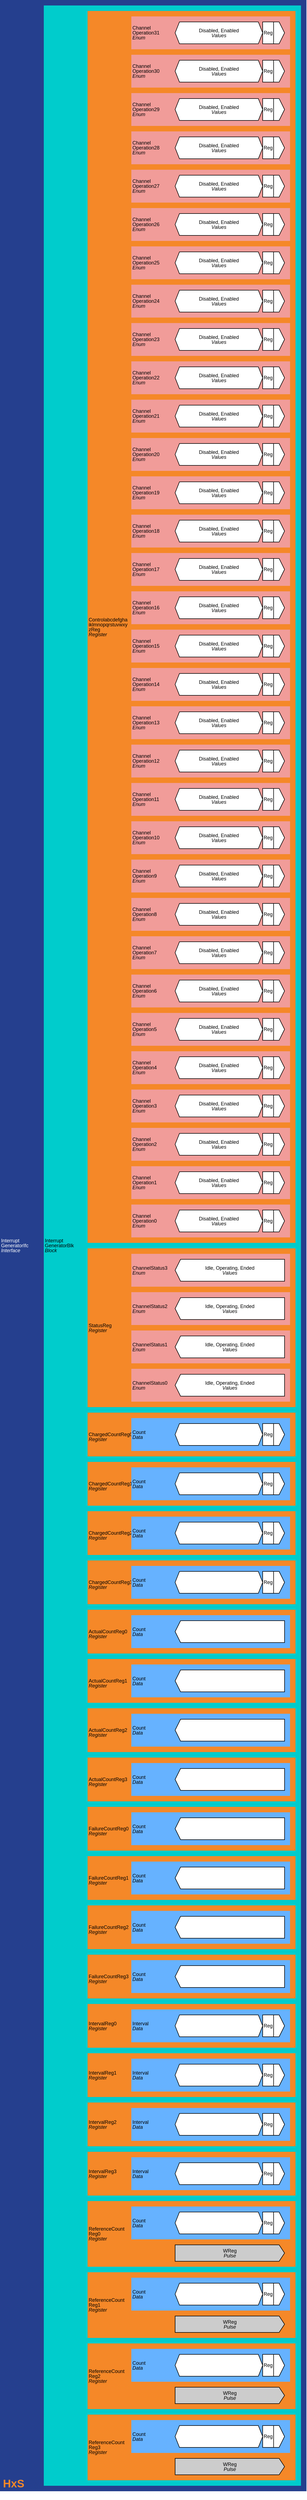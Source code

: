 <mxfile compressed="false" version="20.6.2" type="device" pages="9">
  <diagram id="8a55aa5b-eb95-4f41-9a4c-74b8ef1b8d87" name="Complete">
    <mxGraphModel dx="953" dy="531" grid="1" gridSize="10" guides="1" tooltips="1" connect="1" arrows="1" fold="1" page="1" pageScale="1" pageWidth="1169" pageHeight="827" math="0" shadow="0">
      <root>
        <mxCell id="0" />
        <mxCell id="1" parent="0" />
        <mxCell id="3daf2fcc-f938-4ec6-a115-acc0e4491e60" value="Foreground" parent="0" />
        <mxCell id="b607bac6-3360-4897-bb7a-c1031816e7ee" value="&lt;p style=&quot;line-height: 100%;&quot;&gt;Interrupt&lt;br&gt;GeneratorIfc&lt;br&gt;&lt;i&gt;Interface&lt;/i&gt;&lt;/p&gt;" style="rounded=0;whiteSpace=wrap;html=1;fillColor=#253F8E;fontSize=9;fontColor=#FFFFFF;align=left;strokeColor=none" parent="3daf2fcc-f938-4ec6-a115-acc0e4491e60" vertex="1">
          <mxGeometry x="10" y="10" width="560" height="4550" as="geometry" />
        </mxCell>
        <mxCell id="ab2488f0-9328-4a24-9159-207cba36490f" value="&lt;p style=&quot;line-height: 100%;&quot;&gt;Interrupt&lt;br&gt;GeneratorBlk&lt;br&gt;&lt;i&gt;Block&lt;/i&gt;&lt;/p&gt;" style="rounded=0;whiteSpace=wrap;html=1;fillColor=#00CCCC;fontSize=9;fontColor=#000000;align=left;strokeColor=none" parent="3daf2fcc-f938-4ec6-a115-acc0e4491e60" vertex="1">
          <mxGeometry x="90" y="20" width="470" height="4530" as="geometry" />
        </mxCell>
        <mxCell id="36d37f0a-70e5-455c-8e8f-fc55b0321e19" value="&lt;p style=&quot;line-height: 100%;&quot;&gt;Controlabcdefgha&lt;br&gt;iklmnopqrstuvwxy&lt;br&gt;zReg&lt;br&gt;&lt;i&gt;Register&lt;/i&gt;&lt;/p&gt;" style="rounded=0;whiteSpace=wrap;html=1;fillColor=#F58828;fontSize=9;fontColor=#000000;align=left;strokeColor=none" parent="3daf2fcc-f938-4ec6-a115-acc0e4491e60" vertex="1">
          <mxGeometry x="170" y="30" width="380" height="2250" as="geometry" />
        </mxCell>
        <mxCell id="45725c67-0bbf-461f-a648-e9c4e47d5428" value="&lt;p style=&quot;line-height: 100%;&quot;&gt;Channel&lt;br&gt;Operation31&lt;br&gt;&lt;i&gt;Enum&lt;/i&gt;&lt;/p&gt;" style="rounded=0;whiteSpace=wrap;html=1;fillColor=#F19C99;fontSize=9;fontColor=#000000;align=left;strokeColor=none" parent="3daf2fcc-f938-4ec6-a115-acc0e4491e60" vertex="1">
          <mxGeometry x="250" y="40" width="290" height="60" as="geometry" />
        </mxCell>
        <mxCell id="ca98f1cf-da7b-4ac9-b646-a51c7b5c6e16" value="&lt;p style=&quot;line-height: 100%;&quot;&gt;Disabled, Enabled&lt;br&gt;&lt;i&gt;Values&lt;/i&gt;&lt;/p&gt;" style="fillColor=#FFFFFF;arrowSize=0.05;shape=doubleArrow;rounded=0;whiteSpace=wrap;html=1;fontSize=9;arrowWidth=1" parent="3daf2fcc-f938-4ec6-a115-acc0e4491e60" vertex="1">
          <mxGeometry x="330" y="50" width="160" height="40" as="geometry" />
        </mxCell>
        <mxCell id="f9719026-54a7-412b-a501-de90b662edd1" value="&lt;p style=&quot;line-height: 100%;&quot;&gt;Reg&lt;/p&gt;" style="fillColor=#FFFFFF;rounded=0;whiteSpace=wrap;html=1;fontSize=9;arrowWidth=1" parent="3daf2fcc-f938-4ec6-a115-acc0e4491e60" vertex="1">
          <mxGeometry x="490" y="50" width="20" height="40" as="geometry" />
        </mxCell>
        <mxCell id="ac78d519-7580-4779-8f2a-74f3e6eb8b4b" style="fillColor=#FFFFFF;arrowSize=0.5;shape=singleArrow;rounded=0;whiteSpace=wrap;html=1;fontSize=9;arrowWidth=1" parent="3daf2fcc-f938-4ec6-a115-acc0e4491e60" vertex="1">
          <mxGeometry x="510" y="50" width="20" height="40" as="geometry" />
        </mxCell>
        <mxCell id="3b9ab708-8f2c-498a-b978-f1cf3819de7e" value="&lt;p style=&quot;line-height: 100%;&quot;&gt;Channel&lt;br&gt;Operation30&lt;br&gt;&lt;i&gt;Enum&lt;/i&gt;&lt;/p&gt;" style="rounded=0;whiteSpace=wrap;html=1;fillColor=#F19C99;fontSize=9;fontColor=#000000;align=left;strokeColor=none" parent="3daf2fcc-f938-4ec6-a115-acc0e4491e60" vertex="1">
          <mxGeometry x="250" y="110" width="290" height="60" as="geometry" />
        </mxCell>
        <mxCell id="a9cd7f32-7fb4-44e6-84db-2ea97721865c" value="&lt;p style=&quot;line-height: 100%;&quot;&gt;Disabled, Enabled&lt;br&gt;&lt;i&gt;Values&lt;/i&gt;&lt;/p&gt;" style="fillColor=#FFFFFF;arrowSize=0.05;shape=doubleArrow;rounded=0;whiteSpace=wrap;html=1;fontSize=9;arrowWidth=1" parent="3daf2fcc-f938-4ec6-a115-acc0e4491e60" vertex="1">
          <mxGeometry x="330" y="120" width="160" height="40" as="geometry" />
        </mxCell>
        <mxCell id="e96de58b-8e03-4447-a72c-bec0cc62b451" value="&lt;p style=&quot;line-height: 100%;&quot;&gt;Reg&lt;/p&gt;" style="fillColor=#FFFFFF;rounded=0;whiteSpace=wrap;html=1;fontSize=9;arrowWidth=1" parent="3daf2fcc-f938-4ec6-a115-acc0e4491e60" vertex="1">
          <mxGeometry x="490" y="120" width="20" height="40" as="geometry" />
        </mxCell>
        <mxCell id="5693d714-6940-4ca9-8fd6-6c5102c3fd0b" style="fillColor=#FFFFFF;arrowSize=0.5;shape=singleArrow;rounded=0;whiteSpace=wrap;html=1;fontSize=9;arrowWidth=1" parent="3daf2fcc-f938-4ec6-a115-acc0e4491e60" vertex="1">
          <mxGeometry x="510" y="120" width="20" height="40" as="geometry" />
        </mxCell>
        <mxCell id="32bcaf95-7ca7-4c42-b2f2-8e1e395fc062" value="&lt;p style=&quot;line-height: 100%;&quot;&gt;Channel&lt;br&gt;Operation29&lt;br&gt;&lt;i&gt;Enum&lt;/i&gt;&lt;/p&gt;" style="rounded=0;whiteSpace=wrap;html=1;fillColor=#F19C99;fontSize=9;fontColor=#000000;align=left;strokeColor=none" parent="3daf2fcc-f938-4ec6-a115-acc0e4491e60" vertex="1">
          <mxGeometry x="250" y="180" width="290" height="60" as="geometry" />
        </mxCell>
        <mxCell id="ba05760c-71d4-42b2-b095-5639cfd66180" value="&lt;p style=&quot;line-height: 100%;&quot;&gt;Disabled, Enabled&lt;br&gt;&lt;i&gt;Values&lt;/i&gt;&lt;/p&gt;" style="fillColor=#FFFFFF;arrowSize=0.05;shape=doubleArrow;rounded=0;whiteSpace=wrap;html=1;fontSize=9;arrowWidth=1" parent="3daf2fcc-f938-4ec6-a115-acc0e4491e60" vertex="1">
          <mxGeometry x="330" y="190" width="160" height="40" as="geometry" />
        </mxCell>
        <mxCell id="7995c2ec-9631-4042-a3bc-2237eb3235ae" value="&lt;p style=&quot;line-height: 100%;&quot;&gt;Reg&lt;/p&gt;" style="fillColor=#FFFFFF;rounded=0;whiteSpace=wrap;html=1;fontSize=9;arrowWidth=1" parent="3daf2fcc-f938-4ec6-a115-acc0e4491e60" vertex="1">
          <mxGeometry x="490" y="190" width="20" height="40" as="geometry" />
        </mxCell>
        <mxCell id="ec1d16c1-2da7-479e-bec5-3b0f54c6bc35" style="fillColor=#FFFFFF;arrowSize=0.5;shape=singleArrow;rounded=0;whiteSpace=wrap;html=1;fontSize=9;arrowWidth=1" parent="3daf2fcc-f938-4ec6-a115-acc0e4491e60" vertex="1">
          <mxGeometry x="510" y="190" width="20" height="40" as="geometry" />
        </mxCell>
        <mxCell id="20427e42-70fc-43bd-a6df-b8417e5df078" value="&lt;p style=&quot;line-height: 100%;&quot;&gt;Channel&lt;br&gt;Operation28&lt;br&gt;&lt;i&gt;Enum&lt;/i&gt;&lt;/p&gt;" style="rounded=0;whiteSpace=wrap;html=1;fillColor=#F19C99;fontSize=9;fontColor=#000000;align=left;strokeColor=none" parent="3daf2fcc-f938-4ec6-a115-acc0e4491e60" vertex="1">
          <mxGeometry x="250" y="250" width="290" height="60" as="geometry" />
        </mxCell>
        <mxCell id="3cdfdfa0-09be-49f2-a24d-59696b0ea6fd" value="&lt;p style=&quot;line-height: 100%;&quot;&gt;Disabled, Enabled&lt;br&gt;&lt;i&gt;Values&lt;/i&gt;&lt;/p&gt;" style="fillColor=#FFFFFF;arrowSize=0.05;shape=doubleArrow;rounded=0;whiteSpace=wrap;html=1;fontSize=9;arrowWidth=1" parent="3daf2fcc-f938-4ec6-a115-acc0e4491e60" vertex="1">
          <mxGeometry x="330" y="260" width="160" height="40" as="geometry" />
        </mxCell>
        <mxCell id="61b1168b-88fc-4199-989a-cb98d7a92d56" value="&lt;p style=&quot;line-height: 100%;&quot;&gt;Reg&lt;/p&gt;" style="fillColor=#FFFFFF;rounded=0;whiteSpace=wrap;html=1;fontSize=9;arrowWidth=1" parent="3daf2fcc-f938-4ec6-a115-acc0e4491e60" vertex="1">
          <mxGeometry x="490" y="260" width="20" height="40" as="geometry" />
        </mxCell>
        <mxCell id="5ced3ff4-df72-4358-96ab-aef62c4be097" style="fillColor=#FFFFFF;arrowSize=0.5;shape=singleArrow;rounded=0;whiteSpace=wrap;html=1;fontSize=9;arrowWidth=1" parent="3daf2fcc-f938-4ec6-a115-acc0e4491e60" vertex="1">
          <mxGeometry x="510" y="260" width="20" height="40" as="geometry" />
        </mxCell>
        <mxCell id="e2b1ccdf-b6d9-4f11-a98a-84644ed28ec8" value="&lt;p style=&quot;line-height: 100%;&quot;&gt;Channel&lt;br&gt;Operation27&lt;br&gt;&lt;i&gt;Enum&lt;/i&gt;&lt;/p&gt;" style="rounded=0;whiteSpace=wrap;html=1;fillColor=#F19C99;fontSize=9;fontColor=#000000;align=left;strokeColor=none" parent="3daf2fcc-f938-4ec6-a115-acc0e4491e60" vertex="1">
          <mxGeometry x="250" y="320" width="290" height="60" as="geometry" />
        </mxCell>
        <mxCell id="53af1012-cfa6-4be6-96d4-63f8f9214e62" value="&lt;p style=&quot;line-height: 100%;&quot;&gt;Disabled, Enabled&lt;br&gt;&lt;i&gt;Values&lt;/i&gt;&lt;/p&gt;" style="fillColor=#FFFFFF;arrowSize=0.05;shape=doubleArrow;rounded=0;whiteSpace=wrap;html=1;fontSize=9;arrowWidth=1" parent="3daf2fcc-f938-4ec6-a115-acc0e4491e60" vertex="1">
          <mxGeometry x="330" y="330" width="160" height="40" as="geometry" />
        </mxCell>
        <mxCell id="489db229-99be-467a-9a21-d44369c59022" value="&lt;p style=&quot;line-height: 100%;&quot;&gt;Reg&lt;/p&gt;" style="fillColor=#FFFFFF;rounded=0;whiteSpace=wrap;html=1;fontSize=9;arrowWidth=1" parent="3daf2fcc-f938-4ec6-a115-acc0e4491e60" vertex="1">
          <mxGeometry x="490" y="330" width="20" height="40" as="geometry" />
        </mxCell>
        <mxCell id="b684f7d0-b56e-4c04-b32c-7bb6df8e513c" style="fillColor=#FFFFFF;arrowSize=0.5;shape=singleArrow;rounded=0;whiteSpace=wrap;html=1;fontSize=9;arrowWidth=1" parent="3daf2fcc-f938-4ec6-a115-acc0e4491e60" vertex="1">
          <mxGeometry x="510" y="330" width="20" height="40" as="geometry" />
        </mxCell>
        <mxCell id="91dab6c8-15f5-495b-9d85-0f3299886bbb" value="&lt;p style=&quot;line-height: 100%;&quot;&gt;Channel&lt;br&gt;Operation26&lt;br&gt;&lt;i&gt;Enum&lt;/i&gt;&lt;/p&gt;" style="rounded=0;whiteSpace=wrap;html=1;fillColor=#F19C99;fontSize=9;fontColor=#000000;align=left;strokeColor=none" parent="3daf2fcc-f938-4ec6-a115-acc0e4491e60" vertex="1">
          <mxGeometry x="250" y="390" width="290" height="60" as="geometry" />
        </mxCell>
        <mxCell id="212e3269-b38a-4dab-8a8d-c09fe196e984" value="&lt;p style=&quot;line-height: 100%;&quot;&gt;Disabled, Enabled&lt;br&gt;&lt;i&gt;Values&lt;/i&gt;&lt;/p&gt;" style="fillColor=#FFFFFF;arrowSize=0.05;shape=doubleArrow;rounded=0;whiteSpace=wrap;html=1;fontSize=9;arrowWidth=1" parent="3daf2fcc-f938-4ec6-a115-acc0e4491e60" vertex="1">
          <mxGeometry x="330" y="400" width="160" height="40" as="geometry" />
        </mxCell>
        <mxCell id="aaf2c0ae-c0ff-41a1-9eb1-ce45e1804c9c" value="&lt;p style=&quot;line-height: 100%;&quot;&gt;Reg&lt;/p&gt;" style="fillColor=#FFFFFF;rounded=0;whiteSpace=wrap;html=1;fontSize=9;arrowWidth=1" parent="3daf2fcc-f938-4ec6-a115-acc0e4491e60" vertex="1">
          <mxGeometry x="490" y="400" width="20" height="40" as="geometry" />
        </mxCell>
        <mxCell id="c997e4e0-7af7-493f-a66b-ba440584798e" style="fillColor=#FFFFFF;arrowSize=0.5;shape=singleArrow;rounded=0;whiteSpace=wrap;html=1;fontSize=9;arrowWidth=1" parent="3daf2fcc-f938-4ec6-a115-acc0e4491e60" vertex="1">
          <mxGeometry x="510" y="400" width="20" height="40" as="geometry" />
        </mxCell>
        <mxCell id="d6718b4f-5115-4f05-a30a-50d08a97e9a2" value="&lt;p style=&quot;line-height: 100%;&quot;&gt;Channel&lt;br&gt;Operation25&lt;br&gt;&lt;i&gt;Enum&lt;/i&gt;&lt;/p&gt;" style="rounded=0;whiteSpace=wrap;html=1;fillColor=#F19C99;fontSize=9;fontColor=#000000;align=left;strokeColor=none" parent="3daf2fcc-f938-4ec6-a115-acc0e4491e60" vertex="1">
          <mxGeometry x="250" y="460" width="290" height="60" as="geometry" />
        </mxCell>
        <mxCell id="041bd422-92f4-4a69-8851-f7e948c60aca" value="&lt;p style=&quot;line-height: 100%;&quot;&gt;Disabled, Enabled&lt;br&gt;&lt;i&gt;Values&lt;/i&gt;&lt;/p&gt;" style="fillColor=#FFFFFF;arrowSize=0.05;shape=doubleArrow;rounded=0;whiteSpace=wrap;html=1;fontSize=9;arrowWidth=1" parent="3daf2fcc-f938-4ec6-a115-acc0e4491e60" vertex="1">
          <mxGeometry x="330" y="470" width="160" height="40" as="geometry" />
        </mxCell>
        <mxCell id="36b41ded-b552-4298-a763-4d2c72269b4e" value="&lt;p style=&quot;line-height: 100%;&quot;&gt;Reg&lt;/p&gt;" style="fillColor=#FFFFFF;rounded=0;whiteSpace=wrap;html=1;fontSize=9;arrowWidth=1" parent="3daf2fcc-f938-4ec6-a115-acc0e4491e60" vertex="1">
          <mxGeometry x="490" y="470" width="20" height="40" as="geometry" />
        </mxCell>
        <mxCell id="d99e86a5-6fd1-44ac-9456-47c034da7d6d" style="fillColor=#FFFFFF;arrowSize=0.5;shape=singleArrow;rounded=0;whiteSpace=wrap;html=1;fontSize=9;arrowWidth=1" parent="3daf2fcc-f938-4ec6-a115-acc0e4491e60" vertex="1">
          <mxGeometry x="510" y="470" width="20" height="40" as="geometry" />
        </mxCell>
        <mxCell id="8a6c2bd3-818b-4caf-a94e-98900adee0ea" value="&lt;p style=&quot;line-height: 100%;&quot;&gt;Channel&lt;br&gt;Operation24&lt;br&gt;&lt;i&gt;Enum&lt;/i&gt;&lt;/p&gt;" style="rounded=0;whiteSpace=wrap;html=1;fillColor=#F19C99;fontSize=9;fontColor=#000000;align=left;strokeColor=none" parent="3daf2fcc-f938-4ec6-a115-acc0e4491e60" vertex="1">
          <mxGeometry x="250" y="530" width="290" height="60" as="geometry" />
        </mxCell>
        <mxCell id="2a2e4101-b102-4116-8931-4ee91669c5a4" value="&lt;p style=&quot;line-height: 100%;&quot;&gt;Disabled, Enabled&lt;br&gt;&lt;i&gt;Values&lt;/i&gt;&lt;/p&gt;" style="fillColor=#FFFFFF;arrowSize=0.05;shape=doubleArrow;rounded=0;whiteSpace=wrap;html=1;fontSize=9;arrowWidth=1" parent="3daf2fcc-f938-4ec6-a115-acc0e4491e60" vertex="1">
          <mxGeometry x="330" y="540" width="160" height="40" as="geometry" />
        </mxCell>
        <mxCell id="6bbc4955-054b-4f32-858a-f20e4516cb79" value="&lt;p style=&quot;line-height: 100%;&quot;&gt;Reg&lt;/p&gt;" style="fillColor=#FFFFFF;rounded=0;whiteSpace=wrap;html=1;fontSize=9;arrowWidth=1" parent="3daf2fcc-f938-4ec6-a115-acc0e4491e60" vertex="1">
          <mxGeometry x="490" y="540" width="20" height="40" as="geometry" />
        </mxCell>
        <mxCell id="4d97e1c8-2987-4455-80b5-b220517535d1" style="fillColor=#FFFFFF;arrowSize=0.5;shape=singleArrow;rounded=0;whiteSpace=wrap;html=1;fontSize=9;arrowWidth=1" parent="3daf2fcc-f938-4ec6-a115-acc0e4491e60" vertex="1">
          <mxGeometry x="510" y="540" width="20" height="40" as="geometry" />
        </mxCell>
        <mxCell id="cba4eb86-b804-4c81-84f3-ef33fd0c1f97" value="&lt;p style=&quot;line-height: 100%;&quot;&gt;Channel&lt;br&gt;Operation23&lt;br&gt;&lt;i&gt;Enum&lt;/i&gt;&lt;/p&gt;" style="rounded=0;whiteSpace=wrap;html=1;fillColor=#F19C99;fontSize=9;fontColor=#000000;align=left;strokeColor=none" parent="3daf2fcc-f938-4ec6-a115-acc0e4491e60" vertex="1">
          <mxGeometry x="250" y="600" width="290" height="60" as="geometry" />
        </mxCell>
        <mxCell id="084d7693-000e-48e7-b7c9-4e99bf8e5d58" value="&lt;p style=&quot;line-height: 100%;&quot;&gt;Disabled, Enabled&lt;br&gt;&lt;i&gt;Values&lt;/i&gt;&lt;/p&gt;" style="fillColor=#FFFFFF;arrowSize=0.05;shape=doubleArrow;rounded=0;whiteSpace=wrap;html=1;fontSize=9;arrowWidth=1" parent="3daf2fcc-f938-4ec6-a115-acc0e4491e60" vertex="1">
          <mxGeometry x="330" y="610" width="160" height="40" as="geometry" />
        </mxCell>
        <mxCell id="7683f889-5b29-4ef0-8517-2925282d75ae" value="&lt;p style=&quot;line-height: 100%;&quot;&gt;Reg&lt;/p&gt;" style="fillColor=#FFFFFF;rounded=0;whiteSpace=wrap;html=1;fontSize=9;arrowWidth=1" parent="3daf2fcc-f938-4ec6-a115-acc0e4491e60" vertex="1">
          <mxGeometry x="490" y="610" width="20" height="40" as="geometry" />
        </mxCell>
        <mxCell id="c74aa711-abd5-487c-bdad-d989f9f79654" style="fillColor=#FFFFFF;arrowSize=0.5;shape=singleArrow;rounded=0;whiteSpace=wrap;html=1;fontSize=9;arrowWidth=1" parent="3daf2fcc-f938-4ec6-a115-acc0e4491e60" vertex="1">
          <mxGeometry x="510" y="610" width="20" height="40" as="geometry" />
        </mxCell>
        <mxCell id="c20abb3e-c5e3-451c-8a36-a6f2c42747e0" value="&lt;p style=&quot;line-height: 100%;&quot;&gt;Channel&lt;br&gt;Operation22&lt;br&gt;&lt;i&gt;Enum&lt;/i&gt;&lt;/p&gt;" style="rounded=0;whiteSpace=wrap;html=1;fillColor=#F19C99;fontSize=9;fontColor=#000000;align=left;strokeColor=none" parent="3daf2fcc-f938-4ec6-a115-acc0e4491e60" vertex="1">
          <mxGeometry x="250" y="670" width="290" height="60" as="geometry" />
        </mxCell>
        <mxCell id="b286b175-0788-46a0-85cc-0f0761235c7d" value="&lt;p style=&quot;line-height: 100%;&quot;&gt;Disabled, Enabled&lt;br&gt;&lt;i&gt;Values&lt;/i&gt;&lt;/p&gt;" style="fillColor=#FFFFFF;arrowSize=0.05;shape=doubleArrow;rounded=0;whiteSpace=wrap;html=1;fontSize=9;arrowWidth=1" parent="3daf2fcc-f938-4ec6-a115-acc0e4491e60" vertex="1">
          <mxGeometry x="330" y="680" width="160" height="40" as="geometry" />
        </mxCell>
        <mxCell id="90162d68-4c2d-4dd7-a681-c8398e8ea979" value="&lt;p style=&quot;line-height: 100%;&quot;&gt;Reg&lt;/p&gt;" style="fillColor=#FFFFFF;rounded=0;whiteSpace=wrap;html=1;fontSize=9;arrowWidth=1" parent="3daf2fcc-f938-4ec6-a115-acc0e4491e60" vertex="1">
          <mxGeometry x="490" y="680" width="20" height="40" as="geometry" />
        </mxCell>
        <mxCell id="e3294360-634c-485d-9310-948b8b353a31" style="fillColor=#FFFFFF;arrowSize=0.5;shape=singleArrow;rounded=0;whiteSpace=wrap;html=1;fontSize=9;arrowWidth=1" parent="3daf2fcc-f938-4ec6-a115-acc0e4491e60" vertex="1">
          <mxGeometry x="510" y="680" width="20" height="40" as="geometry" />
        </mxCell>
        <mxCell id="336c48f0-d559-418e-9919-cd3ea3066d08" value="&lt;p style=&quot;line-height: 100%;&quot;&gt;Channel&lt;br&gt;Operation21&lt;br&gt;&lt;i&gt;Enum&lt;/i&gt;&lt;/p&gt;" style="rounded=0;whiteSpace=wrap;html=1;fillColor=#F19C99;fontSize=9;fontColor=#000000;align=left;strokeColor=none" parent="3daf2fcc-f938-4ec6-a115-acc0e4491e60" vertex="1">
          <mxGeometry x="250" y="740" width="290" height="60" as="geometry" />
        </mxCell>
        <mxCell id="d065ee1a-6599-41a5-85a7-cfbdf4664786" value="&lt;p style=&quot;line-height: 100%;&quot;&gt;Disabled, Enabled&lt;br&gt;&lt;i&gt;Values&lt;/i&gt;&lt;/p&gt;" style="fillColor=#FFFFFF;arrowSize=0.05;shape=doubleArrow;rounded=0;whiteSpace=wrap;html=1;fontSize=9;arrowWidth=1" parent="3daf2fcc-f938-4ec6-a115-acc0e4491e60" vertex="1">
          <mxGeometry x="330" y="750" width="160" height="40" as="geometry" />
        </mxCell>
        <mxCell id="5ec65e8b-6b15-47a8-acc7-9baa2cf10ed4" value="&lt;p style=&quot;line-height: 100%;&quot;&gt;Reg&lt;/p&gt;" style="fillColor=#FFFFFF;rounded=0;whiteSpace=wrap;html=1;fontSize=9;arrowWidth=1" parent="3daf2fcc-f938-4ec6-a115-acc0e4491e60" vertex="1">
          <mxGeometry x="490" y="750" width="20" height="40" as="geometry" />
        </mxCell>
        <mxCell id="47282283-d0f1-40f0-aa96-e245c72f0d26" style="fillColor=#FFFFFF;arrowSize=0.5;shape=singleArrow;rounded=0;whiteSpace=wrap;html=1;fontSize=9;arrowWidth=1" parent="3daf2fcc-f938-4ec6-a115-acc0e4491e60" vertex="1">
          <mxGeometry x="510" y="750" width="20" height="40" as="geometry" />
        </mxCell>
        <mxCell id="a0d9182e-29b4-4fb4-a37b-9b319729ac47" value="&lt;p style=&quot;line-height: 100%;&quot;&gt;Channel&lt;br&gt;Operation20&lt;br&gt;&lt;i&gt;Enum&lt;/i&gt;&lt;/p&gt;" style="rounded=0;whiteSpace=wrap;html=1;fillColor=#F19C99;fontSize=9;fontColor=#000000;align=left;strokeColor=none" parent="3daf2fcc-f938-4ec6-a115-acc0e4491e60" vertex="1">
          <mxGeometry x="250" y="810" width="290" height="60" as="geometry" />
        </mxCell>
        <mxCell id="4a0b1a44-9bcc-41bf-9f20-0ab0489070de" value="&lt;p style=&quot;line-height: 100%;&quot;&gt;Disabled, Enabled&lt;br&gt;&lt;i&gt;Values&lt;/i&gt;&lt;/p&gt;" style="fillColor=#FFFFFF;arrowSize=0.05;shape=doubleArrow;rounded=0;whiteSpace=wrap;html=1;fontSize=9;arrowWidth=1" parent="3daf2fcc-f938-4ec6-a115-acc0e4491e60" vertex="1">
          <mxGeometry x="330" y="820" width="160" height="40" as="geometry" />
        </mxCell>
        <mxCell id="cf5b706d-fa27-47a3-a9c1-996282cd4e8d" value="&lt;p style=&quot;line-height: 100%;&quot;&gt;Reg&lt;/p&gt;" style="fillColor=#FFFFFF;rounded=0;whiteSpace=wrap;html=1;fontSize=9;arrowWidth=1" parent="3daf2fcc-f938-4ec6-a115-acc0e4491e60" vertex="1">
          <mxGeometry x="490" y="820" width="20" height="40" as="geometry" />
        </mxCell>
        <mxCell id="fac96ee4-0501-4842-89f0-c96c26ef23c6" style="fillColor=#FFFFFF;arrowSize=0.5;shape=singleArrow;rounded=0;whiteSpace=wrap;html=1;fontSize=9;arrowWidth=1" parent="3daf2fcc-f938-4ec6-a115-acc0e4491e60" vertex="1">
          <mxGeometry x="510" y="820" width="20" height="40" as="geometry" />
        </mxCell>
        <mxCell id="bce810f5-e6f7-4ac0-a99c-bd8fbf30fd1e" value="&lt;p style=&quot;line-height: 100%;&quot;&gt;Channel&lt;br&gt;Operation19&lt;br&gt;&lt;i&gt;Enum&lt;/i&gt;&lt;/p&gt;" style="rounded=0;whiteSpace=wrap;html=1;fillColor=#F19C99;fontSize=9;fontColor=#000000;align=left;strokeColor=none" parent="3daf2fcc-f938-4ec6-a115-acc0e4491e60" vertex="1">
          <mxGeometry x="250" y="880" width="290" height="60" as="geometry" />
        </mxCell>
        <mxCell id="eaff4d20-8c34-4d77-95f3-976cbda7c40d" value="&lt;p style=&quot;line-height: 100%;&quot;&gt;Disabled, Enabled&lt;br&gt;&lt;i&gt;Values&lt;/i&gt;&lt;/p&gt;" style="fillColor=#FFFFFF;arrowSize=0.05;shape=doubleArrow;rounded=0;whiteSpace=wrap;html=1;fontSize=9;arrowWidth=1" parent="3daf2fcc-f938-4ec6-a115-acc0e4491e60" vertex="1">
          <mxGeometry x="330" y="890" width="160" height="40" as="geometry" />
        </mxCell>
        <mxCell id="910f9d45-6d1c-44fd-a5aa-61ce2882d6a6" value="&lt;p style=&quot;line-height: 100%;&quot;&gt;Reg&lt;/p&gt;" style="fillColor=#FFFFFF;rounded=0;whiteSpace=wrap;html=1;fontSize=9;arrowWidth=1" parent="3daf2fcc-f938-4ec6-a115-acc0e4491e60" vertex="1">
          <mxGeometry x="490" y="890" width="20" height="40" as="geometry" />
        </mxCell>
        <mxCell id="e7795a0f-a110-47ab-b4ef-b2a0ee3e8b6f" style="fillColor=#FFFFFF;arrowSize=0.5;shape=singleArrow;rounded=0;whiteSpace=wrap;html=1;fontSize=9;arrowWidth=1" parent="3daf2fcc-f938-4ec6-a115-acc0e4491e60" vertex="1">
          <mxGeometry x="510" y="890" width="20" height="40" as="geometry" />
        </mxCell>
        <mxCell id="e0e03596-7eb1-45fb-b022-2e2f919675c2" value="&lt;p style=&quot;line-height: 100%;&quot;&gt;Channel&lt;br&gt;Operation18&lt;br&gt;&lt;i&gt;Enum&lt;/i&gt;&lt;/p&gt;" style="rounded=0;whiteSpace=wrap;html=1;fillColor=#F19C99;fontSize=9;fontColor=#000000;align=left;strokeColor=none" parent="3daf2fcc-f938-4ec6-a115-acc0e4491e60" vertex="1">
          <mxGeometry x="250" y="950" width="290" height="60" as="geometry" />
        </mxCell>
        <mxCell id="5d03fb3b-47d8-4d9a-a7a8-6f4c28c18273" value="&lt;p style=&quot;line-height: 100%;&quot;&gt;Disabled, Enabled&lt;br&gt;&lt;i&gt;Values&lt;/i&gt;&lt;/p&gt;" style="fillColor=#FFFFFF;arrowSize=0.05;shape=doubleArrow;rounded=0;whiteSpace=wrap;html=1;fontSize=9;arrowWidth=1" parent="3daf2fcc-f938-4ec6-a115-acc0e4491e60" vertex="1">
          <mxGeometry x="330" y="960" width="160" height="40" as="geometry" />
        </mxCell>
        <mxCell id="685c3e1b-9da9-4476-85c0-cf218381bdc1" value="&lt;p style=&quot;line-height: 100%;&quot;&gt;Reg&lt;/p&gt;" style="fillColor=#FFFFFF;rounded=0;whiteSpace=wrap;html=1;fontSize=9;arrowWidth=1" parent="3daf2fcc-f938-4ec6-a115-acc0e4491e60" vertex="1">
          <mxGeometry x="490" y="960" width="20" height="40" as="geometry" />
        </mxCell>
        <mxCell id="e2e92a48-b1d0-49e1-ad00-1e199ac8ebad" style="fillColor=#FFFFFF;arrowSize=0.5;shape=singleArrow;rounded=0;whiteSpace=wrap;html=1;fontSize=9;arrowWidth=1" parent="3daf2fcc-f938-4ec6-a115-acc0e4491e60" vertex="1">
          <mxGeometry x="510" y="960" width="20" height="40" as="geometry" />
        </mxCell>
        <mxCell id="a76c161b-ec0b-4ebb-955e-2c165ea1782e" value="&lt;p style=&quot;line-height: 100%;&quot;&gt;Channel&lt;br&gt;Operation17&lt;br&gt;&lt;i&gt;Enum&lt;/i&gt;&lt;/p&gt;" style="rounded=0;whiteSpace=wrap;html=1;fillColor=#F19C99;fontSize=9;fontColor=#000000;align=left;strokeColor=none" parent="3daf2fcc-f938-4ec6-a115-acc0e4491e60" vertex="1">
          <mxGeometry x="250" y="1020" width="290" height="60" as="geometry" />
        </mxCell>
        <mxCell id="d78ff36e-2d5d-4745-ae67-c7733d89e26a" value="&lt;p style=&quot;line-height: 100%;&quot;&gt;Disabled, Enabled&lt;br&gt;&lt;i&gt;Values&lt;/i&gt;&lt;/p&gt;" style="fillColor=#FFFFFF;arrowSize=0.05;shape=doubleArrow;rounded=0;whiteSpace=wrap;html=1;fontSize=9;arrowWidth=1" parent="3daf2fcc-f938-4ec6-a115-acc0e4491e60" vertex="1">
          <mxGeometry x="330" y="1030" width="160" height="40" as="geometry" />
        </mxCell>
        <mxCell id="995e2232-16a0-4d51-bff3-2442f44a5bd7" value="&lt;p style=&quot;line-height: 100%;&quot;&gt;Reg&lt;/p&gt;" style="fillColor=#FFFFFF;rounded=0;whiteSpace=wrap;html=1;fontSize=9;arrowWidth=1" parent="3daf2fcc-f938-4ec6-a115-acc0e4491e60" vertex="1">
          <mxGeometry x="490" y="1030" width="20" height="40" as="geometry" />
        </mxCell>
        <mxCell id="866f1dea-aa1e-4a8d-89ab-a44a85ce53ea" style="fillColor=#FFFFFF;arrowSize=0.5;shape=singleArrow;rounded=0;whiteSpace=wrap;html=1;fontSize=9;arrowWidth=1" parent="3daf2fcc-f938-4ec6-a115-acc0e4491e60" vertex="1">
          <mxGeometry x="510" y="1030" width="20" height="40" as="geometry" />
        </mxCell>
        <mxCell id="ed7291c4-79ef-4573-80ab-62b7475af6ed" value="&lt;p style=&quot;line-height: 100%;&quot;&gt;Channel&lt;br&gt;Operation16&lt;br&gt;&lt;i&gt;Enum&lt;/i&gt;&lt;/p&gt;" style="rounded=0;whiteSpace=wrap;html=1;fillColor=#F19C99;fontSize=9;fontColor=#000000;align=left;strokeColor=none" parent="3daf2fcc-f938-4ec6-a115-acc0e4491e60" vertex="1">
          <mxGeometry x="250" y="1090" width="290" height="60" as="geometry" />
        </mxCell>
        <mxCell id="5087a700-cefd-4cb1-95d5-7384636d1cf5" value="&lt;p style=&quot;line-height: 100%;&quot;&gt;Disabled, Enabled&lt;br&gt;&lt;i&gt;Values&lt;/i&gt;&lt;/p&gt;" style="fillColor=#FFFFFF;arrowSize=0.05;shape=doubleArrow;rounded=0;whiteSpace=wrap;html=1;fontSize=9;arrowWidth=1" parent="3daf2fcc-f938-4ec6-a115-acc0e4491e60" vertex="1">
          <mxGeometry x="330" y="1100" width="160" height="40" as="geometry" />
        </mxCell>
        <mxCell id="5412b7da-2c87-48d9-9abd-34ec5e48ae9e" value="&lt;p style=&quot;line-height: 100%;&quot;&gt;Reg&lt;/p&gt;" style="fillColor=#FFFFFF;rounded=0;whiteSpace=wrap;html=1;fontSize=9;arrowWidth=1" parent="3daf2fcc-f938-4ec6-a115-acc0e4491e60" vertex="1">
          <mxGeometry x="490" y="1100" width="20" height="40" as="geometry" />
        </mxCell>
        <mxCell id="473db178-5994-49bd-878b-40094a3833d3" style="fillColor=#FFFFFF;arrowSize=0.5;shape=singleArrow;rounded=0;whiteSpace=wrap;html=1;fontSize=9;arrowWidth=1" parent="3daf2fcc-f938-4ec6-a115-acc0e4491e60" vertex="1">
          <mxGeometry x="510" y="1100" width="20" height="40" as="geometry" />
        </mxCell>
        <mxCell id="e253bcdd-3fd8-4a02-8d08-83b70f1478ae" value="&lt;p style=&quot;line-height: 100%;&quot;&gt;Channel&lt;br&gt;Operation15&lt;br&gt;&lt;i&gt;Enum&lt;/i&gt;&lt;/p&gt;" style="rounded=0;whiteSpace=wrap;html=1;fillColor=#F19C99;fontSize=9;fontColor=#000000;align=left;strokeColor=none" parent="3daf2fcc-f938-4ec6-a115-acc0e4491e60" vertex="1">
          <mxGeometry x="250" y="1160" width="290" height="60" as="geometry" />
        </mxCell>
        <mxCell id="1bee1d62-f6b2-4447-ba00-3a385c571792" value="&lt;p style=&quot;line-height: 100%;&quot;&gt;Disabled, Enabled&lt;br&gt;&lt;i&gt;Values&lt;/i&gt;&lt;/p&gt;" style="fillColor=#FFFFFF;arrowSize=0.05;shape=doubleArrow;rounded=0;whiteSpace=wrap;html=1;fontSize=9;arrowWidth=1" parent="3daf2fcc-f938-4ec6-a115-acc0e4491e60" vertex="1">
          <mxGeometry x="330" y="1170" width="160" height="40" as="geometry" />
        </mxCell>
        <mxCell id="37f2e5c2-5932-4107-ba45-5e22be842f59" value="&lt;p style=&quot;line-height: 100%;&quot;&gt;Reg&lt;/p&gt;" style="fillColor=#FFFFFF;rounded=0;whiteSpace=wrap;html=1;fontSize=9;arrowWidth=1" parent="3daf2fcc-f938-4ec6-a115-acc0e4491e60" vertex="1">
          <mxGeometry x="490" y="1170" width="20" height="40" as="geometry" />
        </mxCell>
        <mxCell id="bfee8270-e6bd-400a-8aa2-5094eb896169" style="fillColor=#FFFFFF;arrowSize=0.5;shape=singleArrow;rounded=0;whiteSpace=wrap;html=1;fontSize=9;arrowWidth=1" parent="3daf2fcc-f938-4ec6-a115-acc0e4491e60" vertex="1">
          <mxGeometry x="510" y="1170" width="20" height="40" as="geometry" />
        </mxCell>
        <mxCell id="57daf3f7-c15a-4c4b-b7ed-d69775ff7ab4" value="&lt;p style=&quot;line-height: 100%;&quot;&gt;Channel&lt;br&gt;Operation14&lt;br&gt;&lt;i&gt;Enum&lt;/i&gt;&lt;/p&gt;" style="rounded=0;whiteSpace=wrap;html=1;fillColor=#F19C99;fontSize=9;fontColor=#000000;align=left;strokeColor=none" parent="3daf2fcc-f938-4ec6-a115-acc0e4491e60" vertex="1">
          <mxGeometry x="250" y="1230" width="290" height="60" as="geometry" />
        </mxCell>
        <mxCell id="397b7f33-ec3d-496f-8c5f-d8a19e783019" value="&lt;p style=&quot;line-height: 100%;&quot;&gt;Disabled, Enabled&lt;br&gt;&lt;i&gt;Values&lt;/i&gt;&lt;/p&gt;" style="fillColor=#FFFFFF;arrowSize=0.05;shape=doubleArrow;rounded=0;whiteSpace=wrap;html=1;fontSize=9;arrowWidth=1" parent="3daf2fcc-f938-4ec6-a115-acc0e4491e60" vertex="1">
          <mxGeometry x="330" y="1240" width="160" height="40" as="geometry" />
        </mxCell>
        <mxCell id="4e376598-94dc-4ac7-9ee8-f9e50484c79b" value="&lt;p style=&quot;line-height: 100%;&quot;&gt;Reg&lt;/p&gt;" style="fillColor=#FFFFFF;rounded=0;whiteSpace=wrap;html=1;fontSize=9;arrowWidth=1" parent="3daf2fcc-f938-4ec6-a115-acc0e4491e60" vertex="1">
          <mxGeometry x="490" y="1240" width="20" height="40" as="geometry" />
        </mxCell>
        <mxCell id="1b5ba462-16fe-48cb-aed4-9a98159ddc04" style="fillColor=#FFFFFF;arrowSize=0.5;shape=singleArrow;rounded=0;whiteSpace=wrap;html=1;fontSize=9;arrowWidth=1" parent="3daf2fcc-f938-4ec6-a115-acc0e4491e60" vertex="1">
          <mxGeometry x="510" y="1240" width="20" height="40" as="geometry" />
        </mxCell>
        <mxCell id="2bc48491-3dcd-4db4-b02c-061e2264df65" value="&lt;p style=&quot;line-height: 100%;&quot;&gt;Channel&lt;br&gt;Operation13&lt;br&gt;&lt;i&gt;Enum&lt;/i&gt;&lt;/p&gt;" style="rounded=0;whiteSpace=wrap;html=1;fillColor=#F19C99;fontSize=9;fontColor=#000000;align=left;strokeColor=none" parent="3daf2fcc-f938-4ec6-a115-acc0e4491e60" vertex="1">
          <mxGeometry x="250" y="1300" width="290" height="60" as="geometry" />
        </mxCell>
        <mxCell id="ff4ab236-0b47-456b-b665-7e368c90af9f" value="&lt;p style=&quot;line-height: 100%;&quot;&gt;Disabled, Enabled&lt;br&gt;&lt;i&gt;Values&lt;/i&gt;&lt;/p&gt;" style="fillColor=#FFFFFF;arrowSize=0.05;shape=doubleArrow;rounded=0;whiteSpace=wrap;html=1;fontSize=9;arrowWidth=1" parent="3daf2fcc-f938-4ec6-a115-acc0e4491e60" vertex="1">
          <mxGeometry x="330" y="1310" width="160" height="40" as="geometry" />
        </mxCell>
        <mxCell id="62394c99-90c9-4de3-8e17-c0ea19e468ca" value="&lt;p style=&quot;line-height: 100%;&quot;&gt;Reg&lt;/p&gt;" style="fillColor=#FFFFFF;rounded=0;whiteSpace=wrap;html=1;fontSize=9;arrowWidth=1" parent="3daf2fcc-f938-4ec6-a115-acc0e4491e60" vertex="1">
          <mxGeometry x="490" y="1310" width="20" height="40" as="geometry" />
        </mxCell>
        <mxCell id="cf453779-2817-43d6-9ba5-e245fbe791a3" style="fillColor=#FFFFFF;arrowSize=0.5;shape=singleArrow;rounded=0;whiteSpace=wrap;html=1;fontSize=9;arrowWidth=1" parent="3daf2fcc-f938-4ec6-a115-acc0e4491e60" vertex="1">
          <mxGeometry x="510" y="1310" width="20" height="40" as="geometry" />
        </mxCell>
        <mxCell id="89c614bb-7380-4f40-a06c-af17968790f6" value="&lt;p style=&quot;line-height: 100%;&quot;&gt;Channel&lt;br&gt;Operation12&lt;br&gt;&lt;i&gt;Enum&lt;/i&gt;&lt;/p&gt;" style="rounded=0;whiteSpace=wrap;html=1;fillColor=#F19C99;fontSize=9;fontColor=#000000;align=left;strokeColor=none" parent="3daf2fcc-f938-4ec6-a115-acc0e4491e60" vertex="1">
          <mxGeometry x="250" y="1370" width="290" height="60" as="geometry" />
        </mxCell>
        <mxCell id="d1d25268-a1fb-4a93-8d54-bab0cc5201e2" value="&lt;p style=&quot;line-height: 100%;&quot;&gt;Disabled, Enabled&lt;br&gt;&lt;i&gt;Values&lt;/i&gt;&lt;/p&gt;" style="fillColor=#FFFFFF;arrowSize=0.05;shape=doubleArrow;rounded=0;whiteSpace=wrap;html=1;fontSize=9;arrowWidth=1" parent="3daf2fcc-f938-4ec6-a115-acc0e4491e60" vertex="1">
          <mxGeometry x="330" y="1380" width="160" height="40" as="geometry" />
        </mxCell>
        <mxCell id="8eda8602-fe49-4f3e-87d3-28c1e1563a76" value="&lt;p style=&quot;line-height: 100%;&quot;&gt;Reg&lt;/p&gt;" style="fillColor=#FFFFFF;rounded=0;whiteSpace=wrap;html=1;fontSize=9;arrowWidth=1" parent="3daf2fcc-f938-4ec6-a115-acc0e4491e60" vertex="1">
          <mxGeometry x="490" y="1380" width="20" height="40" as="geometry" />
        </mxCell>
        <mxCell id="8c22abdf-a178-43a1-8fae-cde294aae755" style="fillColor=#FFFFFF;arrowSize=0.5;shape=singleArrow;rounded=0;whiteSpace=wrap;html=1;fontSize=9;arrowWidth=1" parent="3daf2fcc-f938-4ec6-a115-acc0e4491e60" vertex="1">
          <mxGeometry x="510" y="1380" width="20" height="40" as="geometry" />
        </mxCell>
        <mxCell id="987da7b8-020f-495b-bd92-8bd4e0202f54" value="&lt;p style=&quot;line-height: 100%;&quot;&gt;Channel&lt;br&gt;Operation11&lt;br&gt;&lt;i&gt;Enum&lt;/i&gt;&lt;/p&gt;" style="rounded=0;whiteSpace=wrap;html=1;fillColor=#F19C99;fontSize=9;fontColor=#000000;align=left;strokeColor=none" parent="3daf2fcc-f938-4ec6-a115-acc0e4491e60" vertex="1">
          <mxGeometry x="250" y="1440" width="290" height="60" as="geometry" />
        </mxCell>
        <mxCell id="caa33f71-9aa0-43f8-8cf7-c8eeacecfc55" value="&lt;p style=&quot;line-height: 100%;&quot;&gt;Disabled, Enabled&lt;br&gt;&lt;i&gt;Values&lt;/i&gt;&lt;/p&gt;" style="fillColor=#FFFFFF;arrowSize=0.05;shape=doubleArrow;rounded=0;whiteSpace=wrap;html=1;fontSize=9;arrowWidth=1" parent="3daf2fcc-f938-4ec6-a115-acc0e4491e60" vertex="1">
          <mxGeometry x="330" y="1450" width="160" height="40" as="geometry" />
        </mxCell>
        <mxCell id="7af19526-6d79-4659-8b9b-39bfff1cfae2" value="&lt;p style=&quot;line-height: 100%;&quot;&gt;Reg&lt;/p&gt;" style="fillColor=#FFFFFF;rounded=0;whiteSpace=wrap;html=1;fontSize=9;arrowWidth=1" parent="3daf2fcc-f938-4ec6-a115-acc0e4491e60" vertex="1">
          <mxGeometry x="490" y="1450" width="20" height="40" as="geometry" />
        </mxCell>
        <mxCell id="09b7f1a5-8cab-436f-93e5-5c5faee28644" style="fillColor=#FFFFFF;arrowSize=0.5;shape=singleArrow;rounded=0;whiteSpace=wrap;html=1;fontSize=9;arrowWidth=1" parent="3daf2fcc-f938-4ec6-a115-acc0e4491e60" vertex="1">
          <mxGeometry x="510" y="1450" width="20" height="40" as="geometry" />
        </mxCell>
        <mxCell id="e20e99b3-59dc-4fd8-ae4d-c57b5c42c75b" value="&lt;p style=&quot;line-height: 100%;&quot;&gt;Channel&lt;br&gt;Operation10&lt;br&gt;&lt;i&gt;Enum&lt;/i&gt;&lt;/p&gt;" style="rounded=0;whiteSpace=wrap;html=1;fillColor=#F19C99;fontSize=9;fontColor=#000000;align=left;strokeColor=none" parent="3daf2fcc-f938-4ec6-a115-acc0e4491e60" vertex="1">
          <mxGeometry x="250" y="1510" width="290" height="60" as="geometry" />
        </mxCell>
        <mxCell id="61ac52ba-d301-4ab7-8bd6-2fed2734a12d" value="&lt;p style=&quot;line-height: 100%;&quot;&gt;Disabled, Enabled&lt;br&gt;&lt;i&gt;Values&lt;/i&gt;&lt;/p&gt;" style="fillColor=#FFFFFF;arrowSize=0.05;shape=doubleArrow;rounded=0;whiteSpace=wrap;html=1;fontSize=9;arrowWidth=1" parent="3daf2fcc-f938-4ec6-a115-acc0e4491e60" vertex="1">
          <mxGeometry x="330" y="1520" width="160" height="40" as="geometry" />
        </mxCell>
        <mxCell id="a4245c7e-fbd6-4a93-8bc1-8209723e273f" value="&lt;p style=&quot;line-height: 100%;&quot;&gt;Reg&lt;/p&gt;" style="fillColor=#FFFFFF;rounded=0;whiteSpace=wrap;html=1;fontSize=9;arrowWidth=1" parent="3daf2fcc-f938-4ec6-a115-acc0e4491e60" vertex="1">
          <mxGeometry x="490" y="1520" width="20" height="40" as="geometry" />
        </mxCell>
        <mxCell id="49f4e091-b883-4e1f-8eb8-1b99795f4b9f" style="fillColor=#FFFFFF;arrowSize=0.5;shape=singleArrow;rounded=0;whiteSpace=wrap;html=1;fontSize=9;arrowWidth=1" parent="3daf2fcc-f938-4ec6-a115-acc0e4491e60" vertex="1">
          <mxGeometry x="510" y="1520" width="20" height="40" as="geometry" />
        </mxCell>
        <mxCell id="b5951ede-2935-4e72-87b7-227b79f47e46" value="&lt;p style=&quot;line-height: 100%;&quot;&gt;Channel&lt;br&gt;Operation9&lt;br&gt;&lt;i&gt;Enum&lt;/i&gt;&lt;/p&gt;" style="rounded=0;whiteSpace=wrap;html=1;fillColor=#F19C99;fontSize=9;fontColor=#000000;align=left;strokeColor=none" parent="3daf2fcc-f938-4ec6-a115-acc0e4491e60" vertex="1">
          <mxGeometry x="250" y="1580" width="290" height="60" as="geometry" />
        </mxCell>
        <mxCell id="1ac650d0-5d9f-4042-a1b0-e7daa9825116" value="&lt;p style=&quot;line-height: 100%;&quot;&gt;Disabled, Enabled&lt;br&gt;&lt;i&gt;Values&lt;/i&gt;&lt;/p&gt;" style="fillColor=#FFFFFF;arrowSize=0.05;shape=doubleArrow;rounded=0;whiteSpace=wrap;html=1;fontSize=9;arrowWidth=1" parent="3daf2fcc-f938-4ec6-a115-acc0e4491e60" vertex="1">
          <mxGeometry x="330" y="1590" width="160" height="40" as="geometry" />
        </mxCell>
        <mxCell id="655832a7-700c-49e9-a2c4-b2a6052cafcc" value="&lt;p style=&quot;line-height: 100%;&quot;&gt;Reg&lt;/p&gt;" style="fillColor=#FFFFFF;rounded=0;whiteSpace=wrap;html=1;fontSize=9;arrowWidth=1" parent="3daf2fcc-f938-4ec6-a115-acc0e4491e60" vertex="1">
          <mxGeometry x="490" y="1590" width="20" height="40" as="geometry" />
        </mxCell>
        <mxCell id="964b83ad-8486-48d8-9555-9fbe5f777b2c" style="fillColor=#FFFFFF;arrowSize=0.5;shape=singleArrow;rounded=0;whiteSpace=wrap;html=1;fontSize=9;arrowWidth=1" parent="3daf2fcc-f938-4ec6-a115-acc0e4491e60" vertex="1">
          <mxGeometry x="510" y="1590" width="20" height="40" as="geometry" />
        </mxCell>
        <mxCell id="abf713f5-aeee-4708-bc07-16ca3f00a6d0" value="&lt;p style=&quot;line-height: 100%;&quot;&gt;Channel&lt;br&gt;Operation8&lt;br&gt;&lt;i&gt;Enum&lt;/i&gt;&lt;/p&gt;" style="rounded=0;whiteSpace=wrap;html=1;fillColor=#F19C99;fontSize=9;fontColor=#000000;align=left;strokeColor=none" parent="3daf2fcc-f938-4ec6-a115-acc0e4491e60" vertex="1">
          <mxGeometry x="250" y="1650" width="290" height="60" as="geometry" />
        </mxCell>
        <mxCell id="293be433-0c62-43ab-881f-0628eb59591d" value="&lt;p style=&quot;line-height: 100%;&quot;&gt;Disabled, Enabled&lt;br&gt;&lt;i&gt;Values&lt;/i&gt;&lt;/p&gt;" style="fillColor=#FFFFFF;arrowSize=0.05;shape=doubleArrow;rounded=0;whiteSpace=wrap;html=1;fontSize=9;arrowWidth=1" parent="3daf2fcc-f938-4ec6-a115-acc0e4491e60" vertex="1">
          <mxGeometry x="330" y="1660" width="160" height="40" as="geometry" />
        </mxCell>
        <mxCell id="b7c49ea6-2c26-45a8-97bd-15ee7d1eb70d" value="&lt;p style=&quot;line-height: 100%;&quot;&gt;Reg&lt;/p&gt;" style="fillColor=#FFFFFF;rounded=0;whiteSpace=wrap;html=1;fontSize=9;arrowWidth=1" parent="3daf2fcc-f938-4ec6-a115-acc0e4491e60" vertex="1">
          <mxGeometry x="490" y="1660" width="20" height="40" as="geometry" />
        </mxCell>
        <mxCell id="00195934-5fa6-43c0-9170-58fb44d3785f" style="fillColor=#FFFFFF;arrowSize=0.5;shape=singleArrow;rounded=0;whiteSpace=wrap;html=1;fontSize=9;arrowWidth=1" parent="3daf2fcc-f938-4ec6-a115-acc0e4491e60" vertex="1">
          <mxGeometry x="510" y="1660" width="20" height="40" as="geometry" />
        </mxCell>
        <mxCell id="705b5e8d-b0d6-4e02-b43e-b17fa8937c7c" value="&lt;p style=&quot;line-height: 100%;&quot;&gt;Channel&lt;br&gt;Operation7&lt;br&gt;&lt;i&gt;Enum&lt;/i&gt;&lt;/p&gt;" style="rounded=0;whiteSpace=wrap;html=1;fillColor=#F19C99;fontSize=9;fontColor=#000000;align=left;strokeColor=none" parent="3daf2fcc-f938-4ec6-a115-acc0e4491e60" vertex="1">
          <mxGeometry x="250" y="1720" width="290" height="60" as="geometry" />
        </mxCell>
        <mxCell id="69ed1e14-3254-4a46-b730-de20a3c95951" value="&lt;p style=&quot;line-height: 100%;&quot;&gt;Disabled, Enabled&lt;br&gt;&lt;i&gt;Values&lt;/i&gt;&lt;/p&gt;" style="fillColor=#FFFFFF;arrowSize=0.05;shape=doubleArrow;rounded=0;whiteSpace=wrap;html=1;fontSize=9;arrowWidth=1" parent="3daf2fcc-f938-4ec6-a115-acc0e4491e60" vertex="1">
          <mxGeometry x="330" y="1730" width="160" height="40" as="geometry" />
        </mxCell>
        <mxCell id="d2c0e25a-55da-495e-a2c2-ca23a77a607c" value="&lt;p style=&quot;line-height: 100%;&quot;&gt;Reg&lt;/p&gt;" style="fillColor=#FFFFFF;rounded=0;whiteSpace=wrap;html=1;fontSize=9;arrowWidth=1" parent="3daf2fcc-f938-4ec6-a115-acc0e4491e60" vertex="1">
          <mxGeometry x="490" y="1730" width="20" height="40" as="geometry" />
        </mxCell>
        <mxCell id="02ecf6e3-91bd-4cc5-a12e-840744597659" style="fillColor=#FFFFFF;arrowSize=0.5;shape=singleArrow;rounded=0;whiteSpace=wrap;html=1;fontSize=9;arrowWidth=1" parent="3daf2fcc-f938-4ec6-a115-acc0e4491e60" vertex="1">
          <mxGeometry x="510" y="1730" width="20" height="40" as="geometry" />
        </mxCell>
        <mxCell id="2aa64352-f211-43f3-9a77-c37c4fddaac2" value="&lt;p style=&quot;line-height: 100%;&quot;&gt;Channel&lt;br&gt;Operation6&lt;br&gt;&lt;i&gt;Enum&lt;/i&gt;&lt;/p&gt;" style="rounded=0;whiteSpace=wrap;html=1;fillColor=#F19C99;fontSize=9;fontColor=#000000;align=left;strokeColor=none" parent="3daf2fcc-f938-4ec6-a115-acc0e4491e60" vertex="1">
          <mxGeometry x="250" y="1790" width="290" height="60" as="geometry" />
        </mxCell>
        <mxCell id="7434ef07-9301-4d93-a5a1-217dc0b81843" value="&lt;p style=&quot;line-height: 100%;&quot;&gt;Disabled, Enabled&lt;br&gt;&lt;i&gt;Values&lt;/i&gt;&lt;/p&gt;" style="fillColor=#FFFFFF;arrowSize=0.05;shape=doubleArrow;rounded=0;whiteSpace=wrap;html=1;fontSize=9;arrowWidth=1" parent="3daf2fcc-f938-4ec6-a115-acc0e4491e60" vertex="1">
          <mxGeometry x="330" y="1800" width="160" height="40" as="geometry" />
        </mxCell>
        <mxCell id="165e7fad-ec4a-4d53-a425-112e4a408d43" value="&lt;p style=&quot;line-height: 100%;&quot;&gt;Reg&lt;/p&gt;" style="fillColor=#FFFFFF;rounded=0;whiteSpace=wrap;html=1;fontSize=9;arrowWidth=1" parent="3daf2fcc-f938-4ec6-a115-acc0e4491e60" vertex="1">
          <mxGeometry x="490" y="1800" width="20" height="40" as="geometry" />
        </mxCell>
        <mxCell id="0dbfd44d-5aaf-43d6-b920-f1aa2b6463ea" style="fillColor=#FFFFFF;arrowSize=0.5;shape=singleArrow;rounded=0;whiteSpace=wrap;html=1;fontSize=9;arrowWidth=1" parent="3daf2fcc-f938-4ec6-a115-acc0e4491e60" vertex="1">
          <mxGeometry x="510" y="1800" width="20" height="40" as="geometry" />
        </mxCell>
        <mxCell id="6116efe0-e373-49ef-9ba9-d7d1e6cbb5c1" value="&lt;p style=&quot;line-height: 100%;&quot;&gt;Channel&lt;br&gt;Operation5&lt;br&gt;&lt;i&gt;Enum&lt;/i&gt;&lt;/p&gt;" style="rounded=0;whiteSpace=wrap;html=1;fillColor=#F19C99;fontSize=9;fontColor=#000000;align=left;strokeColor=none" parent="3daf2fcc-f938-4ec6-a115-acc0e4491e60" vertex="1">
          <mxGeometry x="250" y="1860" width="290" height="60" as="geometry" />
        </mxCell>
        <mxCell id="27d0e594-5838-46dc-997a-d54e1adc2336" value="&lt;p style=&quot;line-height: 100%;&quot;&gt;Disabled, Enabled&lt;br&gt;&lt;i&gt;Values&lt;/i&gt;&lt;/p&gt;" style="fillColor=#FFFFFF;arrowSize=0.05;shape=doubleArrow;rounded=0;whiteSpace=wrap;html=1;fontSize=9;arrowWidth=1" parent="3daf2fcc-f938-4ec6-a115-acc0e4491e60" vertex="1">
          <mxGeometry x="330" y="1870" width="160" height="40" as="geometry" />
        </mxCell>
        <mxCell id="82f1c911-160b-4847-8ee9-8e1a8852b857" value="&lt;p style=&quot;line-height: 100%;&quot;&gt;Reg&lt;/p&gt;" style="fillColor=#FFFFFF;rounded=0;whiteSpace=wrap;html=1;fontSize=9;arrowWidth=1" parent="3daf2fcc-f938-4ec6-a115-acc0e4491e60" vertex="1">
          <mxGeometry x="490" y="1870" width="20" height="40" as="geometry" />
        </mxCell>
        <mxCell id="c83b8a6f-88a0-4d69-988a-d3c33ea7dbe0" style="fillColor=#FFFFFF;arrowSize=0.5;shape=singleArrow;rounded=0;whiteSpace=wrap;html=1;fontSize=9;arrowWidth=1" parent="3daf2fcc-f938-4ec6-a115-acc0e4491e60" vertex="1">
          <mxGeometry x="510" y="1870" width="20" height="40" as="geometry" />
        </mxCell>
        <mxCell id="49dd9dc1-ca71-4084-9be4-cfa951ad73bf" value="&lt;p style=&quot;line-height: 100%;&quot;&gt;Channel&lt;br&gt;Operation4&lt;br&gt;&lt;i&gt;Enum&lt;/i&gt;&lt;/p&gt;" style="rounded=0;whiteSpace=wrap;html=1;fillColor=#F19C99;fontSize=9;fontColor=#000000;align=left;strokeColor=none" parent="3daf2fcc-f938-4ec6-a115-acc0e4491e60" vertex="1">
          <mxGeometry x="250" y="1930" width="290" height="60" as="geometry" />
        </mxCell>
        <mxCell id="36cabe22-4c96-494e-bc49-3932ff6eb012" value="&lt;p style=&quot;line-height: 100%;&quot;&gt;Disabled, Enabled&lt;br&gt;&lt;i&gt;Values&lt;/i&gt;&lt;/p&gt;" style="fillColor=#FFFFFF;arrowSize=0.05;shape=doubleArrow;rounded=0;whiteSpace=wrap;html=1;fontSize=9;arrowWidth=1" parent="3daf2fcc-f938-4ec6-a115-acc0e4491e60" vertex="1">
          <mxGeometry x="330" y="1940" width="160" height="40" as="geometry" />
        </mxCell>
        <mxCell id="9b9c6da5-6b46-44c2-a537-d560af58a0b6" value="&lt;p style=&quot;line-height: 100%;&quot;&gt;Reg&lt;/p&gt;" style="fillColor=#FFFFFF;rounded=0;whiteSpace=wrap;html=1;fontSize=9;arrowWidth=1" parent="3daf2fcc-f938-4ec6-a115-acc0e4491e60" vertex="1">
          <mxGeometry x="490" y="1940" width="20" height="40" as="geometry" />
        </mxCell>
        <mxCell id="18819a66-2a5d-42b8-8160-b88ffb59306c" style="fillColor=#FFFFFF;arrowSize=0.5;shape=singleArrow;rounded=0;whiteSpace=wrap;html=1;fontSize=9;arrowWidth=1" parent="3daf2fcc-f938-4ec6-a115-acc0e4491e60" vertex="1">
          <mxGeometry x="510" y="1940" width="20" height="40" as="geometry" />
        </mxCell>
        <mxCell id="ce70bdca-5093-4fb9-a8ee-c7b5a5eabc22" value="&lt;p style=&quot;line-height: 100%;&quot;&gt;Channel&lt;br&gt;Operation3&lt;br&gt;&lt;i&gt;Enum&lt;/i&gt;&lt;/p&gt;" style="rounded=0;whiteSpace=wrap;html=1;fillColor=#F19C99;fontSize=9;fontColor=#000000;align=left;strokeColor=none" parent="3daf2fcc-f938-4ec6-a115-acc0e4491e60" vertex="1">
          <mxGeometry x="250" y="2000" width="290" height="60" as="geometry" />
        </mxCell>
        <mxCell id="8155790e-6777-492a-8f61-f634bd964600" value="&lt;p style=&quot;line-height: 100%;&quot;&gt;Disabled, Enabled&lt;br&gt;&lt;i&gt;Values&lt;/i&gt;&lt;/p&gt;" style="fillColor=#FFFFFF;arrowSize=0.05;shape=doubleArrow;rounded=0;whiteSpace=wrap;html=1;fontSize=9;arrowWidth=1" parent="3daf2fcc-f938-4ec6-a115-acc0e4491e60" vertex="1">
          <mxGeometry x="330" y="2010" width="160" height="40" as="geometry" />
        </mxCell>
        <mxCell id="401ea84d-c96b-47c5-a24b-114b358f2329" value="&lt;p style=&quot;line-height: 100%;&quot;&gt;Reg&lt;/p&gt;" style="fillColor=#FFFFFF;rounded=0;whiteSpace=wrap;html=1;fontSize=9;arrowWidth=1" parent="3daf2fcc-f938-4ec6-a115-acc0e4491e60" vertex="1">
          <mxGeometry x="490" y="2010" width="20" height="40" as="geometry" />
        </mxCell>
        <mxCell id="b650a1f2-42c3-4e8a-84ba-ba9456d8719a" style="fillColor=#FFFFFF;arrowSize=0.5;shape=singleArrow;rounded=0;whiteSpace=wrap;html=1;fontSize=9;arrowWidth=1" parent="3daf2fcc-f938-4ec6-a115-acc0e4491e60" vertex="1">
          <mxGeometry x="510" y="2010" width="20" height="40" as="geometry" />
        </mxCell>
        <mxCell id="d26e4e6f-ce10-4478-891b-bb9b8a0a6987" value="&lt;p style=&quot;line-height: 100%;&quot;&gt;Channel&lt;br&gt;Operation2&lt;br&gt;&lt;i&gt;Enum&lt;/i&gt;&lt;/p&gt;" style="rounded=0;whiteSpace=wrap;html=1;fillColor=#F19C99;fontSize=9;fontColor=#000000;align=left;strokeColor=none" parent="3daf2fcc-f938-4ec6-a115-acc0e4491e60" vertex="1">
          <mxGeometry x="250" y="2070" width="290" height="60" as="geometry" />
        </mxCell>
        <mxCell id="cc25d577-868f-46db-9c68-14d88688f2b0" value="&lt;p style=&quot;line-height: 100%;&quot;&gt;Disabled, Enabled&lt;br&gt;&lt;i&gt;Values&lt;/i&gt;&lt;/p&gt;" style="fillColor=#FFFFFF;arrowSize=0.05;shape=doubleArrow;rounded=0;whiteSpace=wrap;html=1;fontSize=9;arrowWidth=1" parent="3daf2fcc-f938-4ec6-a115-acc0e4491e60" vertex="1">
          <mxGeometry x="330" y="2080" width="160" height="40" as="geometry" />
        </mxCell>
        <mxCell id="7383e1eb-2bc9-4635-8bce-d2a54dd05657" value="&lt;p style=&quot;line-height: 100%;&quot;&gt;Reg&lt;/p&gt;" style="fillColor=#FFFFFF;rounded=0;whiteSpace=wrap;html=1;fontSize=9;arrowWidth=1" parent="3daf2fcc-f938-4ec6-a115-acc0e4491e60" vertex="1">
          <mxGeometry x="490" y="2080" width="20" height="40" as="geometry" />
        </mxCell>
        <mxCell id="b291c2e1-7533-4cf1-b7be-4a821b0c8277" style="fillColor=#FFFFFF;arrowSize=0.5;shape=singleArrow;rounded=0;whiteSpace=wrap;html=1;fontSize=9;arrowWidth=1" parent="3daf2fcc-f938-4ec6-a115-acc0e4491e60" vertex="1">
          <mxGeometry x="510" y="2080" width="20" height="40" as="geometry" />
        </mxCell>
        <mxCell id="17d2e782-3632-4296-9da1-608c3a3ee22e" value="&lt;p style=&quot;line-height: 100%;&quot;&gt;Channel&lt;br&gt;Operation1&lt;br&gt;&lt;i&gt;Enum&lt;/i&gt;&lt;/p&gt;" style="rounded=0;whiteSpace=wrap;html=1;fillColor=#F19C99;fontSize=9;fontColor=#000000;align=left;strokeColor=none" parent="3daf2fcc-f938-4ec6-a115-acc0e4491e60" vertex="1">
          <mxGeometry x="250" y="2140" width="290" height="60" as="geometry" />
        </mxCell>
        <mxCell id="efe636f3-046b-457f-bccc-821ddf199719" value="&lt;p style=&quot;line-height: 100%;&quot;&gt;Disabled, Enabled&lt;br&gt;&lt;i&gt;Values&lt;/i&gt;&lt;/p&gt;" style="fillColor=#FFFFFF;arrowSize=0.05;shape=doubleArrow;rounded=0;whiteSpace=wrap;html=1;fontSize=9;arrowWidth=1" parent="3daf2fcc-f938-4ec6-a115-acc0e4491e60" vertex="1">
          <mxGeometry x="330" y="2150" width="160" height="40" as="geometry" />
        </mxCell>
        <mxCell id="64c44098-0936-46dc-bd19-0e1f79aff5a9" value="&lt;p style=&quot;line-height: 100%;&quot;&gt;Reg&lt;/p&gt;" style="fillColor=#FFFFFF;rounded=0;whiteSpace=wrap;html=1;fontSize=9;arrowWidth=1" parent="3daf2fcc-f938-4ec6-a115-acc0e4491e60" vertex="1">
          <mxGeometry x="490" y="2150" width="20" height="40" as="geometry" />
        </mxCell>
        <mxCell id="221ef0a5-2983-4690-b1d9-cde04c0743d8" style="fillColor=#FFFFFF;arrowSize=0.5;shape=singleArrow;rounded=0;whiteSpace=wrap;html=1;fontSize=9;arrowWidth=1" parent="3daf2fcc-f938-4ec6-a115-acc0e4491e60" vertex="1">
          <mxGeometry x="510" y="2150" width="20" height="40" as="geometry" />
        </mxCell>
        <mxCell id="080456dc-5607-4222-a33b-3d9b93632e75" value="&lt;p style=&quot;line-height: 100%;&quot;&gt;Channel&lt;br&gt;Operation0&lt;br&gt;&lt;i&gt;Enum&lt;/i&gt;&lt;/p&gt;" style="rounded=0;whiteSpace=wrap;html=1;fillColor=#F19C99;fontSize=9;fontColor=#000000;align=left;strokeColor=none" parent="3daf2fcc-f938-4ec6-a115-acc0e4491e60" vertex="1">
          <mxGeometry x="250" y="2210" width="290" height="60" as="geometry" />
        </mxCell>
        <mxCell id="8f3cae9a-1863-4a34-ab99-fbc640d96fc2" value="&lt;p style=&quot;line-height: 100%;&quot;&gt;Disabled, Enabled&lt;br&gt;&lt;i&gt;Values&lt;/i&gt;&lt;/p&gt;" style="fillColor=#FFFFFF;arrowSize=0.05;shape=doubleArrow;rounded=0;whiteSpace=wrap;html=1;fontSize=9;arrowWidth=1" parent="3daf2fcc-f938-4ec6-a115-acc0e4491e60" vertex="1">
          <mxGeometry x="330" y="2220" width="160" height="40" as="geometry" />
        </mxCell>
        <mxCell id="efcc02a5-aeb2-42bf-9893-afa814d56565" value="&lt;p style=&quot;line-height: 100%;&quot;&gt;Reg&lt;/p&gt;" style="fillColor=#FFFFFF;rounded=0;whiteSpace=wrap;html=1;fontSize=9;arrowWidth=1" parent="3daf2fcc-f938-4ec6-a115-acc0e4491e60" vertex="1">
          <mxGeometry x="490" y="2220" width="20" height="40" as="geometry" />
        </mxCell>
        <mxCell id="4d106a85-4e34-4d7a-a2f8-5578edf41afc" style="fillColor=#FFFFFF;arrowSize=0.5;shape=singleArrow;rounded=0;whiteSpace=wrap;html=1;fontSize=9;arrowWidth=1" parent="3daf2fcc-f938-4ec6-a115-acc0e4491e60" vertex="1">
          <mxGeometry x="510" y="2220" width="20" height="40" as="geometry" />
        </mxCell>
        <mxCell id="36addf3b-2bdf-475d-bb75-5c759d8506ec" value="&lt;p style=&quot;line-height: 100%;&quot;&gt;StatusReg&lt;br&gt;&lt;i&gt;Register&lt;/i&gt;&lt;/p&gt;" style="rounded=0;whiteSpace=wrap;html=1;fillColor=#F58828;fontSize=9;fontColor=#000000;align=left;strokeColor=none" parent="3daf2fcc-f938-4ec6-a115-acc0e4491e60" vertex="1">
          <mxGeometry x="170" y="2290" width="380" height="290" as="geometry" />
        </mxCell>
        <mxCell id="81021cfc-627e-4905-bb3f-d48daa7e82f8" value="&lt;p style=&quot;line-height: 100%;&quot;&gt;ChannelStatus3&lt;br&gt;&lt;i&gt;Enum&lt;/i&gt;&lt;/p&gt;" style="rounded=0;whiteSpace=wrap;html=1;fillColor=#F19C99;fontSize=9;fontColor=#000000;align=left;strokeColor=none" parent="3daf2fcc-f938-4ec6-a115-acc0e4491e60" vertex="1">
          <mxGeometry x="250" y="2300" width="290" height="60" as="geometry" />
        </mxCell>
        <mxCell id="c1cf542e-d9c8-4c12-872a-b0bf3dac0e6a" value="&lt;p style=&quot;line-height: 100%;&quot;&gt;Idle, Operating, Ended&lt;br&gt;&lt;i&gt;Values&lt;/i&gt;&lt;/p&gt;" style="fillColor=#FFFFFF;arrowSize=0.05;shape=singleArrow;direction=west;rounded=0;whiteSpace=wrap;html=1;fontSize=9;arrowWidth=1" parent="3daf2fcc-f938-4ec6-a115-acc0e4491e60" vertex="1">
          <mxGeometry x="330" y="2310" width="200" height="40" as="geometry" />
        </mxCell>
        <mxCell id="640e5906-ad4e-4e43-bad4-e65552b6037f" value="&lt;p style=&quot;line-height: 100%;&quot;&gt;ChannelStatus2&lt;br&gt;&lt;i&gt;Enum&lt;/i&gt;&lt;/p&gt;" style="rounded=0;whiteSpace=wrap;html=1;fillColor=#F19C99;fontSize=9;fontColor=#000000;align=left;strokeColor=none" parent="3daf2fcc-f938-4ec6-a115-acc0e4491e60" vertex="1">
          <mxGeometry x="250" y="2370" width="290" height="60" as="geometry" />
        </mxCell>
        <mxCell id="c92e2887-cf19-4663-afbb-8a08bc9feacc" value="&lt;p style=&quot;line-height: 100%;&quot;&gt;Idle, Operating, Ended&lt;br&gt;&lt;i&gt;Values&lt;/i&gt;&lt;/p&gt;" style="fillColor=#FFFFFF;arrowSize=0.05;shape=singleArrow;direction=west;rounded=0;whiteSpace=wrap;html=1;fontSize=9;arrowWidth=1" parent="3daf2fcc-f938-4ec6-a115-acc0e4491e60" vertex="1">
          <mxGeometry x="330" y="2380" width="200" height="40" as="geometry" />
        </mxCell>
        <mxCell id="ae7b3d11-dfee-4496-8c0a-68e2426f34f3" value="&lt;p style=&quot;line-height: 100%;&quot;&gt;ChannelStatus1&lt;br&gt;&lt;i&gt;Enum&lt;/i&gt;&lt;/p&gt;" style="rounded=0;whiteSpace=wrap;html=1;fillColor=#F19C99;fontSize=9;fontColor=#000000;align=left;strokeColor=none" parent="3daf2fcc-f938-4ec6-a115-acc0e4491e60" vertex="1">
          <mxGeometry x="250" y="2440" width="290" height="60" as="geometry" />
        </mxCell>
        <mxCell id="b00dc5bd-36e3-477e-9b3d-a16553cb005c" value="&lt;p style=&quot;line-height: 100%;&quot;&gt;Idle, Operating, Ended&lt;br&gt;&lt;i&gt;Values&lt;/i&gt;&lt;/p&gt;" style="fillColor=#FFFFFF;arrowSize=0.05;shape=singleArrow;direction=west;rounded=0;whiteSpace=wrap;html=1;fontSize=9;arrowWidth=1" parent="3daf2fcc-f938-4ec6-a115-acc0e4491e60" vertex="1">
          <mxGeometry x="330" y="2450" width="200" height="40" as="geometry" />
        </mxCell>
        <mxCell id="91119034-2935-4063-8e1e-95da70516bc6" value="&lt;p style=&quot;line-height: 100%;&quot;&gt;ChannelStatus0&lt;br&gt;&lt;i&gt;Enum&lt;/i&gt;&lt;/p&gt;" style="rounded=0;whiteSpace=wrap;html=1;fillColor=#F19C99;fontSize=9;fontColor=#000000;align=left;strokeColor=none" parent="3daf2fcc-f938-4ec6-a115-acc0e4491e60" vertex="1">
          <mxGeometry x="250" y="2510" width="290" height="60" as="geometry" />
        </mxCell>
        <mxCell id="e95d1e75-f552-4be1-9992-13b4dab9b6e1" value="&lt;p style=&quot;line-height: 100%;&quot;&gt;Idle, Operating, Ended&lt;br&gt;&lt;i&gt;Values&lt;/i&gt;&lt;/p&gt;" style="fillColor=#FFFFFF;arrowSize=0.05;shape=singleArrow;direction=west;rounded=0;whiteSpace=wrap;html=1;fontSize=9;arrowWidth=1" parent="3daf2fcc-f938-4ec6-a115-acc0e4491e60" vertex="1">
          <mxGeometry x="330" y="2520" width="200" height="40" as="geometry" />
        </mxCell>
        <mxCell id="01c79ab1-6bc9-430d-9e19-4c1cdf5aff37" value="&lt;p style=&quot;line-height: 100%;&quot;&gt;&lt;br&gt;ChargedCountReg0&lt;br&gt;&lt;i&gt;Register&lt;/i&gt;&lt;/p&gt;" style="rounded=0;whiteSpace=wrap;html=1;fillColor=#F58828;fontSize=9;fontColor=#000000;align=left;strokeColor=none" parent="3daf2fcc-f938-4ec6-a115-acc0e4491e60" vertex="1">
          <mxGeometry x="170" y="2590" width="380" height="80" as="geometry" />
        </mxCell>
        <mxCell id="ebb1acaa-4612-4576-87e3-d24a81f557fb" value="&lt;p style=&quot;line-height: 100%;&quot;&gt;Count&lt;br&gt;&lt;i&gt;Data&lt;/i&gt;&lt;/p&gt;" style="rounded=0;whiteSpace=wrap;html=1;fillColor=#66B2FF;fontSize=9;fontColor=#000000;align=left;strokeColor=none" parent="3daf2fcc-f938-4ec6-a115-acc0e4491e60" vertex="1">
          <mxGeometry x="250" y="2600" width="290" height="60" as="geometry" />
        </mxCell>
        <mxCell id="e4a7cec8-8cf9-4fb4-8208-dd4047734188" value="&lt;p style=&quot;line-height: 100%;&quot;&gt;&lt;/p&gt;" style="fillColor=#FFFFFF;arrowSize=0.05;shape=doubleArrow;rounded=0;whiteSpace=wrap;html=1;fontSize=9;arrowWidth=1" parent="3daf2fcc-f938-4ec6-a115-acc0e4491e60" vertex="1">
          <mxGeometry x="330" y="2610" width="160" height="40" as="geometry" />
        </mxCell>
        <mxCell id="15946bcb-4e59-423a-8c1c-6fa8c7451eeb" value="&lt;p style=&quot;line-height: 100%;&quot;&gt;Reg&lt;/p&gt;" style="fillColor=#FFFFFF;rounded=0;whiteSpace=wrap;html=1;fontSize=9;arrowWidth=1" parent="3daf2fcc-f938-4ec6-a115-acc0e4491e60" vertex="1">
          <mxGeometry x="490" y="2610" width="20" height="40" as="geometry" />
        </mxCell>
        <mxCell id="ae72850a-f519-424d-92ce-9c85643c2f87" style="fillColor=#FFFFFF;arrowSize=0.5;shape=singleArrow;rounded=0;whiteSpace=wrap;html=1;fontSize=9;arrowWidth=1" parent="3daf2fcc-f938-4ec6-a115-acc0e4491e60" vertex="1">
          <mxGeometry x="510" y="2610" width="20" height="40" as="geometry" />
        </mxCell>
        <mxCell id="c6964996-ca5c-40ea-8c4f-a51f4ba51f33" value="&lt;p style=&quot;line-height: 100%;&quot;&gt;&lt;br&gt;ChargedCountReg1&lt;br&gt;&lt;i&gt;Register&lt;/i&gt;&lt;/p&gt;" style="rounded=0;whiteSpace=wrap;html=1;fillColor=#F58828;fontSize=9;fontColor=#000000;align=left;strokeColor=none" parent="3daf2fcc-f938-4ec6-a115-acc0e4491e60" vertex="1">
          <mxGeometry x="170" y="2680" width="380" height="80" as="geometry" />
        </mxCell>
        <mxCell id="f6fd1fef-a4cb-4482-bb60-82c6e63f51b1" value="&lt;p style=&quot;line-height: 100%;&quot;&gt;Count&lt;br&gt;&lt;i&gt;Data&lt;/i&gt;&lt;/p&gt;" style="rounded=0;whiteSpace=wrap;html=1;fillColor=#66B2FF;fontSize=9;fontColor=#000000;align=left;strokeColor=none" parent="3daf2fcc-f938-4ec6-a115-acc0e4491e60" vertex="1">
          <mxGeometry x="250" y="2690" width="290" height="60" as="geometry" />
        </mxCell>
        <mxCell id="69020469-4543-4f1b-81e5-c684f0cec09d" value="&lt;p style=&quot;line-height: 100%;&quot;&gt;&lt;/p&gt;" style="fillColor=#FFFFFF;arrowSize=0.05;shape=doubleArrow;rounded=0;whiteSpace=wrap;html=1;fontSize=9;arrowWidth=1" parent="3daf2fcc-f938-4ec6-a115-acc0e4491e60" vertex="1">
          <mxGeometry x="330" y="2700" width="160" height="40" as="geometry" />
        </mxCell>
        <mxCell id="e50c060a-52c9-40cc-b25d-09dad1f2c517" value="&lt;p style=&quot;line-height: 100%;&quot;&gt;Reg&lt;/p&gt;" style="fillColor=#FFFFFF;rounded=0;whiteSpace=wrap;html=1;fontSize=9;arrowWidth=1" parent="3daf2fcc-f938-4ec6-a115-acc0e4491e60" vertex="1">
          <mxGeometry x="490" y="2700" width="20" height="40" as="geometry" />
        </mxCell>
        <mxCell id="096c18b4-bd81-4c87-9a9b-f02cd8b08512" style="fillColor=#FFFFFF;arrowSize=0.5;shape=singleArrow;rounded=0;whiteSpace=wrap;html=1;fontSize=9;arrowWidth=1" parent="3daf2fcc-f938-4ec6-a115-acc0e4491e60" vertex="1">
          <mxGeometry x="510" y="2700" width="20" height="40" as="geometry" />
        </mxCell>
        <mxCell id="27d01a19-a68d-4e60-b017-4f50e48adf22" value="&lt;p style=&quot;line-height: 100%;&quot;&gt;&lt;br&gt;ChargedCountReg2&lt;br&gt;&lt;i&gt;Register&lt;/i&gt;&lt;/p&gt;" style="rounded=0;whiteSpace=wrap;html=1;fillColor=#F58828;fontSize=9;fontColor=#000000;align=left;strokeColor=none" parent="3daf2fcc-f938-4ec6-a115-acc0e4491e60" vertex="1">
          <mxGeometry x="170" y="2770" width="380" height="80" as="geometry" />
        </mxCell>
        <mxCell id="3b981d6e-a651-4fe7-9e89-80c878ebc3aa" value="&lt;p style=&quot;line-height: 100%;&quot;&gt;Count&lt;br&gt;&lt;i&gt;Data&lt;/i&gt;&lt;/p&gt;" style="rounded=0;whiteSpace=wrap;html=1;fillColor=#66B2FF;fontSize=9;fontColor=#000000;align=left;strokeColor=none" parent="3daf2fcc-f938-4ec6-a115-acc0e4491e60" vertex="1">
          <mxGeometry x="250" y="2780" width="290" height="60" as="geometry" />
        </mxCell>
        <mxCell id="604f943c-9b1e-42ad-82fc-dce4358d0ae9" value="&lt;p style=&quot;line-height: 100%;&quot;&gt;&lt;/p&gt;" style="fillColor=#FFFFFF;arrowSize=0.05;shape=doubleArrow;rounded=0;whiteSpace=wrap;html=1;fontSize=9;arrowWidth=1" parent="3daf2fcc-f938-4ec6-a115-acc0e4491e60" vertex="1">
          <mxGeometry x="330" y="2790" width="160" height="40" as="geometry" />
        </mxCell>
        <mxCell id="003be9b5-9614-44ee-afc8-c415bd9b04bc" value="&lt;p style=&quot;line-height: 100%;&quot;&gt;Reg&lt;/p&gt;" style="fillColor=#FFFFFF;rounded=0;whiteSpace=wrap;html=1;fontSize=9;arrowWidth=1" parent="3daf2fcc-f938-4ec6-a115-acc0e4491e60" vertex="1">
          <mxGeometry x="490" y="2790" width="20" height="40" as="geometry" />
        </mxCell>
        <mxCell id="f7867316-2234-46bc-bfa3-5b0386c1c071" style="fillColor=#FFFFFF;arrowSize=0.5;shape=singleArrow;rounded=0;whiteSpace=wrap;html=1;fontSize=9;arrowWidth=1" parent="3daf2fcc-f938-4ec6-a115-acc0e4491e60" vertex="1">
          <mxGeometry x="510" y="2790" width="20" height="40" as="geometry" />
        </mxCell>
        <mxCell id="d8e3fadb-8fed-44a4-8ad7-c23cef7fbc79" value="&lt;p style=&quot;line-height: 100%;&quot;&gt;&lt;br&gt;ChargedCountReg3&lt;br&gt;&lt;i&gt;Register&lt;/i&gt;&lt;/p&gt;" style="rounded=0;whiteSpace=wrap;html=1;fillColor=#F58828;fontSize=9;fontColor=#000000;align=left;strokeColor=none" parent="3daf2fcc-f938-4ec6-a115-acc0e4491e60" vertex="1">
          <mxGeometry x="170" y="2860" width="380" height="80" as="geometry" />
        </mxCell>
        <mxCell id="6300fcdc-291e-4504-8af9-1622400f5b6a" value="&lt;p style=&quot;line-height: 100%;&quot;&gt;Count&lt;br&gt;&lt;i&gt;Data&lt;/i&gt;&lt;/p&gt;" style="rounded=0;whiteSpace=wrap;html=1;fillColor=#66B2FF;fontSize=9;fontColor=#000000;align=left;strokeColor=none" parent="3daf2fcc-f938-4ec6-a115-acc0e4491e60" vertex="1">
          <mxGeometry x="250" y="2870" width="290" height="60" as="geometry" />
        </mxCell>
        <mxCell id="367a25c7-9b70-4819-b451-4dcf459ab5b7" value="&lt;p style=&quot;line-height: 100%;&quot;&gt;&lt;/p&gt;" style="fillColor=#FFFFFF;arrowSize=0.05;shape=doubleArrow;rounded=0;whiteSpace=wrap;html=1;fontSize=9;arrowWidth=1" parent="3daf2fcc-f938-4ec6-a115-acc0e4491e60" vertex="1">
          <mxGeometry x="330" y="2880" width="160" height="40" as="geometry" />
        </mxCell>
        <mxCell id="38969528-709a-46c3-814a-f2bbe85fc4a7" value="&lt;p style=&quot;line-height: 100%;&quot;&gt;Reg&lt;/p&gt;" style="fillColor=#FFFFFF;rounded=0;whiteSpace=wrap;html=1;fontSize=9;arrowWidth=1" parent="3daf2fcc-f938-4ec6-a115-acc0e4491e60" vertex="1">
          <mxGeometry x="490" y="2880" width="20" height="40" as="geometry" />
        </mxCell>
        <mxCell id="f09e6e29-7936-4e8e-bbd5-3c8fc091ffd4" style="fillColor=#FFFFFF;arrowSize=0.5;shape=singleArrow;rounded=0;whiteSpace=wrap;html=1;fontSize=9;arrowWidth=1" parent="3daf2fcc-f938-4ec6-a115-acc0e4491e60" vertex="1">
          <mxGeometry x="510" y="2880" width="20" height="40" as="geometry" />
        </mxCell>
        <mxCell id="9b956787-fc7a-45cb-ba1e-deb82505c53f" value="&lt;p style=&quot;line-height: 100%;&quot;&gt;&lt;br&gt;ActualCountReg0&lt;br&gt;&lt;i&gt;Register&lt;/i&gt;&lt;/p&gt;" style="rounded=0;whiteSpace=wrap;html=1;fillColor=#F58828;fontSize=9;fontColor=#000000;align=left;strokeColor=none" parent="3daf2fcc-f938-4ec6-a115-acc0e4491e60" vertex="1">
          <mxGeometry x="170" y="2950" width="380" height="80" as="geometry" />
        </mxCell>
        <mxCell id="3bca6cbc-58fe-44ca-84c5-f26efb583a9d" value="&lt;p style=&quot;line-height: 100%;&quot;&gt;Count&lt;br&gt;&lt;i&gt;Data&lt;/i&gt;&lt;/p&gt;" style="rounded=0;whiteSpace=wrap;html=1;fillColor=#66B2FF;fontSize=9;fontColor=#000000;align=left;strokeColor=none" parent="3daf2fcc-f938-4ec6-a115-acc0e4491e60" vertex="1">
          <mxGeometry x="250" y="2960" width="290" height="60" as="geometry" />
        </mxCell>
        <mxCell id="3d88080a-08f7-4eb4-b400-44fd739e6820" value="&lt;p style=&quot;line-height: 100%;&quot;&gt;&lt;/p&gt;" style="fillColor=#FFFFFF;arrowSize=0.05;shape=singleArrow;direction=west;rounded=0;whiteSpace=wrap;html=1;fontSize=9;arrowWidth=1" parent="3daf2fcc-f938-4ec6-a115-acc0e4491e60" vertex="1">
          <mxGeometry x="330" y="2970" width="200" height="40" as="geometry" />
        </mxCell>
        <mxCell id="8f33a07d-fd4e-48e3-9add-d089a926c5a5" value="&lt;p style=&quot;line-height: 100%;&quot;&gt;&lt;br&gt;ActualCountReg1&lt;br&gt;&lt;i&gt;Register&lt;/i&gt;&lt;/p&gt;" style="rounded=0;whiteSpace=wrap;html=1;fillColor=#F58828;fontSize=9;fontColor=#000000;align=left;strokeColor=none" parent="3daf2fcc-f938-4ec6-a115-acc0e4491e60" vertex="1">
          <mxGeometry x="170" y="3040" width="380" height="80" as="geometry" />
        </mxCell>
        <mxCell id="53b20056-9dbc-471a-9ead-e8b379daec8c" value="&lt;p style=&quot;line-height: 100%;&quot;&gt;Count&lt;br&gt;&lt;i&gt;Data&lt;/i&gt;&lt;/p&gt;" style="rounded=0;whiteSpace=wrap;html=1;fillColor=#66B2FF;fontSize=9;fontColor=#000000;align=left;strokeColor=none" parent="3daf2fcc-f938-4ec6-a115-acc0e4491e60" vertex="1">
          <mxGeometry x="250" y="3050" width="290" height="60" as="geometry" />
        </mxCell>
        <mxCell id="476b0579-63bb-4f94-b8a1-ef37942e934f" value="&lt;p style=&quot;line-height: 100%;&quot;&gt;&lt;/p&gt;" style="fillColor=#FFFFFF;arrowSize=0.05;shape=singleArrow;direction=west;rounded=0;whiteSpace=wrap;html=1;fontSize=9;arrowWidth=1" parent="3daf2fcc-f938-4ec6-a115-acc0e4491e60" vertex="1">
          <mxGeometry x="330" y="3060" width="200" height="40" as="geometry" />
        </mxCell>
        <mxCell id="52814e95-1b73-4629-b9a8-3c6c5b5821cb" value="&lt;p style=&quot;line-height: 100%;&quot;&gt;&lt;br&gt;ActualCountReg2&lt;br&gt;&lt;i&gt;Register&lt;/i&gt;&lt;/p&gt;" style="rounded=0;whiteSpace=wrap;html=1;fillColor=#F58828;fontSize=9;fontColor=#000000;align=left;strokeColor=none" parent="3daf2fcc-f938-4ec6-a115-acc0e4491e60" vertex="1">
          <mxGeometry x="170" y="3130" width="380" height="80" as="geometry" />
        </mxCell>
        <mxCell id="898637f0-9ee8-4a05-bdf5-f0f0f5b404b0" value="&lt;p style=&quot;line-height: 100%;&quot;&gt;Count&lt;br&gt;&lt;i&gt;Data&lt;/i&gt;&lt;/p&gt;" style="rounded=0;whiteSpace=wrap;html=1;fillColor=#66B2FF;fontSize=9;fontColor=#000000;align=left;strokeColor=none" parent="3daf2fcc-f938-4ec6-a115-acc0e4491e60" vertex="1">
          <mxGeometry x="250" y="3140" width="290" height="60" as="geometry" />
        </mxCell>
        <mxCell id="8f171ecc-58d1-42b4-a542-48734181ab56" value="&lt;p style=&quot;line-height: 100%;&quot;&gt;&lt;/p&gt;" style="fillColor=#FFFFFF;arrowSize=0.05;shape=singleArrow;direction=west;rounded=0;whiteSpace=wrap;html=1;fontSize=9;arrowWidth=1" parent="3daf2fcc-f938-4ec6-a115-acc0e4491e60" vertex="1">
          <mxGeometry x="330" y="3150" width="200" height="40" as="geometry" />
        </mxCell>
        <mxCell id="f024eea1-e610-4dd0-a93e-bb2d4d21463a" value="&lt;p style=&quot;line-height: 100%;&quot;&gt;&lt;br&gt;ActualCountReg3&lt;br&gt;&lt;i&gt;Register&lt;/i&gt;&lt;/p&gt;" style="rounded=0;whiteSpace=wrap;html=1;fillColor=#F58828;fontSize=9;fontColor=#000000;align=left;strokeColor=none" parent="3daf2fcc-f938-4ec6-a115-acc0e4491e60" vertex="1">
          <mxGeometry x="170" y="3220" width="380" height="80" as="geometry" />
        </mxCell>
        <mxCell id="9f21ca17-9119-49cc-81d1-c253f2ba2738" value="&lt;p style=&quot;line-height: 100%;&quot;&gt;Count&lt;br&gt;&lt;i&gt;Data&lt;/i&gt;&lt;/p&gt;" style="rounded=0;whiteSpace=wrap;html=1;fillColor=#66B2FF;fontSize=9;fontColor=#000000;align=left;strokeColor=none" parent="3daf2fcc-f938-4ec6-a115-acc0e4491e60" vertex="1">
          <mxGeometry x="250" y="3230" width="290" height="60" as="geometry" />
        </mxCell>
        <mxCell id="ff13b3f6-2630-4b32-bc99-4c10b5e544b7" value="&lt;p style=&quot;line-height: 100%;&quot;&gt;&lt;/p&gt;" style="fillColor=#FFFFFF;arrowSize=0.05;shape=singleArrow;direction=west;rounded=0;whiteSpace=wrap;html=1;fontSize=9;arrowWidth=1" parent="3daf2fcc-f938-4ec6-a115-acc0e4491e60" vertex="1">
          <mxGeometry x="330" y="3240" width="200" height="40" as="geometry" />
        </mxCell>
        <mxCell id="e0de2b7a-3cbe-483d-8027-1835abe79fb8" value="&lt;p style=&quot;line-height: 100%;&quot;&gt;&lt;br&gt;FailureCountReg0&lt;br&gt;&lt;i&gt;Register&lt;/i&gt;&lt;/p&gt;" style="rounded=0;whiteSpace=wrap;html=1;fillColor=#F58828;fontSize=9;fontColor=#000000;align=left;strokeColor=none" parent="3daf2fcc-f938-4ec6-a115-acc0e4491e60" vertex="1">
          <mxGeometry x="170" y="3310" width="380" height="80" as="geometry" />
        </mxCell>
        <mxCell id="93d6e535-2d6a-4c0d-b72a-e89418ef1873" value="&lt;p style=&quot;line-height: 100%;&quot;&gt;Count&lt;br&gt;&lt;i&gt;Data&lt;/i&gt;&lt;/p&gt;" style="rounded=0;whiteSpace=wrap;html=1;fillColor=#66B2FF;fontSize=9;fontColor=#000000;align=left;strokeColor=none" parent="3daf2fcc-f938-4ec6-a115-acc0e4491e60" vertex="1">
          <mxGeometry x="250" y="3320" width="290" height="60" as="geometry" />
        </mxCell>
        <mxCell id="174464a0-62dd-412f-8400-4d49890a66b4" value="&lt;p style=&quot;line-height: 100%;&quot;&gt;&lt;/p&gt;" style="fillColor=#FFFFFF;arrowSize=0.05;shape=singleArrow;direction=west;rounded=0;whiteSpace=wrap;html=1;fontSize=9;arrowWidth=1" parent="3daf2fcc-f938-4ec6-a115-acc0e4491e60" vertex="1">
          <mxGeometry x="330" y="3330" width="200" height="40" as="geometry" />
        </mxCell>
        <mxCell id="010d2830-1bff-4d86-a30d-efb85acafedd" value="&lt;p style=&quot;line-height: 100%;&quot;&gt;&lt;br&gt;FailureCountReg1&lt;br&gt;&lt;i&gt;Register&lt;/i&gt;&lt;/p&gt;" style="rounded=0;whiteSpace=wrap;html=1;fillColor=#F58828;fontSize=9;fontColor=#000000;align=left;strokeColor=none" parent="3daf2fcc-f938-4ec6-a115-acc0e4491e60" vertex="1">
          <mxGeometry x="170" y="3400" width="380" height="80" as="geometry" />
        </mxCell>
        <mxCell id="b20f99c2-a4ed-41d7-a8df-7be8c5138bdb" value="&lt;p style=&quot;line-height: 100%;&quot;&gt;Count&lt;br&gt;&lt;i&gt;Data&lt;/i&gt;&lt;/p&gt;" style="rounded=0;whiteSpace=wrap;html=1;fillColor=#66B2FF;fontSize=9;fontColor=#000000;align=left;strokeColor=none" parent="3daf2fcc-f938-4ec6-a115-acc0e4491e60" vertex="1">
          <mxGeometry x="250" y="3410" width="290" height="60" as="geometry" />
        </mxCell>
        <mxCell id="703c536e-6f10-43ff-b1a7-3145b5479d08" value="&lt;p style=&quot;line-height: 100%;&quot;&gt;&lt;/p&gt;" style="fillColor=#FFFFFF;arrowSize=0.05;shape=singleArrow;direction=west;rounded=0;whiteSpace=wrap;html=1;fontSize=9;arrowWidth=1" parent="3daf2fcc-f938-4ec6-a115-acc0e4491e60" vertex="1">
          <mxGeometry x="330" y="3420" width="200" height="40" as="geometry" />
        </mxCell>
        <mxCell id="6cff0e7f-9861-4409-adbe-2aa9b337e146" value="&lt;p style=&quot;line-height: 100%;&quot;&gt;&lt;br&gt;FailureCountReg2&lt;br&gt;&lt;i&gt;Register&lt;/i&gt;&lt;/p&gt;" style="rounded=0;whiteSpace=wrap;html=1;fillColor=#F58828;fontSize=9;fontColor=#000000;align=left;strokeColor=none" parent="3daf2fcc-f938-4ec6-a115-acc0e4491e60" vertex="1">
          <mxGeometry x="170" y="3490" width="380" height="80" as="geometry" />
        </mxCell>
        <mxCell id="381fb6c6-6091-4e53-a0e6-52e4c3a18717" value="&lt;p style=&quot;line-height: 100%;&quot;&gt;Count&lt;br&gt;&lt;i&gt;Data&lt;/i&gt;&lt;/p&gt;" style="rounded=0;whiteSpace=wrap;html=1;fillColor=#66B2FF;fontSize=9;fontColor=#000000;align=left;strokeColor=none" parent="3daf2fcc-f938-4ec6-a115-acc0e4491e60" vertex="1">
          <mxGeometry x="250" y="3500" width="290" height="60" as="geometry" />
        </mxCell>
        <mxCell id="d323b0d3-5ae2-4d2c-b7df-93f5b10d0779" value="&lt;p style=&quot;line-height: 100%;&quot;&gt;&lt;/p&gt;" style="fillColor=#FFFFFF;arrowSize=0.05;shape=singleArrow;direction=west;rounded=0;whiteSpace=wrap;html=1;fontSize=9;arrowWidth=1" parent="3daf2fcc-f938-4ec6-a115-acc0e4491e60" vertex="1">
          <mxGeometry x="330" y="3510" width="200" height="40" as="geometry" />
        </mxCell>
        <mxCell id="eb326a12-6835-4c95-9452-64e17e8e6da4" value="&lt;p style=&quot;line-height: 100%;&quot;&gt;&lt;br&gt;FailureCountReg3&lt;br&gt;&lt;i&gt;Register&lt;/i&gt;&lt;/p&gt;" style="rounded=0;whiteSpace=wrap;html=1;fillColor=#F58828;fontSize=9;fontColor=#000000;align=left;strokeColor=none" parent="3daf2fcc-f938-4ec6-a115-acc0e4491e60" vertex="1">
          <mxGeometry x="170" y="3580" width="380" height="80" as="geometry" />
        </mxCell>
        <mxCell id="4e877925-8cda-4b64-92a1-2325a0432251" value="&lt;p style=&quot;line-height: 100%;&quot;&gt;Count&lt;br&gt;&lt;i&gt;Data&lt;/i&gt;&lt;/p&gt;" style="rounded=0;whiteSpace=wrap;html=1;fillColor=#66B2FF;fontSize=9;fontColor=#000000;align=left;strokeColor=none" parent="3daf2fcc-f938-4ec6-a115-acc0e4491e60" vertex="1">
          <mxGeometry x="250" y="3590" width="290" height="60" as="geometry" />
        </mxCell>
        <mxCell id="5b18f021-4702-424e-9710-7eb0393a5c9c" value="&lt;p style=&quot;line-height: 100%;&quot;&gt;&lt;/p&gt;" style="fillColor=#FFFFFF;arrowSize=0.05;shape=singleArrow;direction=west;rounded=0;whiteSpace=wrap;html=1;fontSize=9;arrowWidth=1" parent="3daf2fcc-f938-4ec6-a115-acc0e4491e60" vertex="1">
          <mxGeometry x="330" y="3600" width="200" height="40" as="geometry" />
        </mxCell>
        <mxCell id="9c5a1557-d81d-471c-9907-1da14868b57b" value="&lt;p style=&quot;line-height: 100%;&quot;&gt;IntervalReg0&lt;br&gt;&lt;i&gt;Register&lt;/i&gt;&lt;/p&gt;" style="rounded=0;whiteSpace=wrap;html=1;fillColor=#F58828;fontSize=9;fontColor=#000000;align=left;strokeColor=none" parent="3daf2fcc-f938-4ec6-a115-acc0e4491e60" vertex="1">
          <mxGeometry x="170" y="3670" width="380" height="80" as="geometry" />
        </mxCell>
        <mxCell id="786a904c-8ca8-4fbb-9ade-d23dc947dcd6" value="&lt;p style=&quot;line-height: 100%;&quot;&gt;Interval&lt;br&gt;&lt;i&gt;Data&lt;/i&gt;&lt;/p&gt;" style="rounded=0;whiteSpace=wrap;html=1;fillColor=#66B2FF;fontSize=9;fontColor=#000000;align=left;strokeColor=none" parent="3daf2fcc-f938-4ec6-a115-acc0e4491e60" vertex="1">
          <mxGeometry x="250" y="3680" width="290" height="60" as="geometry" />
        </mxCell>
        <mxCell id="72a7fa77-be98-4a34-9584-96fbe67b80a9" value="&lt;p style=&quot;line-height: 100%;&quot;&gt;&lt;/p&gt;" style="fillColor=#FFFFFF;arrowSize=0.05;shape=doubleArrow;rounded=0;whiteSpace=wrap;html=1;fontSize=9;arrowWidth=1" parent="3daf2fcc-f938-4ec6-a115-acc0e4491e60" vertex="1">
          <mxGeometry x="330" y="3690" width="160" height="40" as="geometry" />
        </mxCell>
        <mxCell id="66dc4da4-d206-4a2c-aef6-65abc61006a3" value="&lt;p style=&quot;line-height: 100%;&quot;&gt;Reg&lt;/p&gt;" style="fillColor=#FFFFFF;rounded=0;whiteSpace=wrap;html=1;fontSize=9;arrowWidth=1" parent="3daf2fcc-f938-4ec6-a115-acc0e4491e60" vertex="1">
          <mxGeometry x="490" y="3690" width="20" height="40" as="geometry" />
        </mxCell>
        <mxCell id="b4db017c-fde8-4c5a-b7e1-017047431f95" style="fillColor=#FFFFFF;arrowSize=0.5;shape=singleArrow;rounded=0;whiteSpace=wrap;html=1;fontSize=9;arrowWidth=1" parent="3daf2fcc-f938-4ec6-a115-acc0e4491e60" vertex="1">
          <mxGeometry x="510" y="3690" width="20" height="40" as="geometry" />
        </mxCell>
        <mxCell id="b1253da3-19f6-4cc2-b411-8f81df62ffaf" value="&lt;p style=&quot;line-height: 100%;&quot;&gt;IntervalReg1&lt;br&gt;&lt;i&gt;Register&lt;/i&gt;&lt;/p&gt;" style="rounded=0;whiteSpace=wrap;html=1;fillColor=#F58828;fontSize=9;fontColor=#000000;align=left;strokeColor=none" parent="3daf2fcc-f938-4ec6-a115-acc0e4491e60" vertex="1">
          <mxGeometry x="170" y="3760" width="380" height="80" as="geometry" />
        </mxCell>
        <mxCell id="a7b36fc6-cf63-4ace-8bd7-6ef632cbffa1" value="&lt;p style=&quot;line-height: 100%;&quot;&gt;Interval&lt;br&gt;&lt;i&gt;Data&lt;/i&gt;&lt;/p&gt;" style="rounded=0;whiteSpace=wrap;html=1;fillColor=#66B2FF;fontSize=9;fontColor=#000000;align=left;strokeColor=none" parent="3daf2fcc-f938-4ec6-a115-acc0e4491e60" vertex="1">
          <mxGeometry x="250" y="3770" width="290" height="60" as="geometry" />
        </mxCell>
        <mxCell id="cb63e58f-2b39-4a21-a9ed-21c00602068c" value="&lt;p style=&quot;line-height: 100%;&quot;&gt;&lt;/p&gt;" style="fillColor=#FFFFFF;arrowSize=0.05;shape=doubleArrow;rounded=0;whiteSpace=wrap;html=1;fontSize=9;arrowWidth=1" parent="3daf2fcc-f938-4ec6-a115-acc0e4491e60" vertex="1">
          <mxGeometry x="330" y="3780" width="160" height="40" as="geometry" />
        </mxCell>
        <mxCell id="c5170976-1ce0-428a-9fed-b91abb7a76fd" value="&lt;p style=&quot;line-height: 100%;&quot;&gt;Reg&lt;/p&gt;" style="fillColor=#FFFFFF;rounded=0;whiteSpace=wrap;html=1;fontSize=9;arrowWidth=1" parent="3daf2fcc-f938-4ec6-a115-acc0e4491e60" vertex="1">
          <mxGeometry x="490" y="3780" width="20" height="40" as="geometry" />
        </mxCell>
        <mxCell id="92944cb9-ee0c-4612-8835-53ff5bce7668" style="fillColor=#FFFFFF;arrowSize=0.5;shape=singleArrow;rounded=0;whiteSpace=wrap;html=1;fontSize=9;arrowWidth=1" parent="3daf2fcc-f938-4ec6-a115-acc0e4491e60" vertex="1">
          <mxGeometry x="510" y="3780" width="20" height="40" as="geometry" />
        </mxCell>
        <mxCell id="e56d9939-2703-4252-9784-d45095c7f9ae" value="&lt;p style=&quot;line-height: 100%;&quot;&gt;IntervalReg2&lt;br&gt;&lt;i&gt;Register&lt;/i&gt;&lt;/p&gt;" style="rounded=0;whiteSpace=wrap;html=1;fillColor=#F58828;fontSize=9;fontColor=#000000;align=left;strokeColor=none" parent="3daf2fcc-f938-4ec6-a115-acc0e4491e60" vertex="1">
          <mxGeometry x="170" y="3850" width="380" height="80" as="geometry" />
        </mxCell>
        <mxCell id="404badff-9bd6-4cf8-a3a3-6fd4279bee49" value="&lt;p style=&quot;line-height: 100%;&quot;&gt;Interval&lt;br&gt;&lt;i&gt;Data&lt;/i&gt;&lt;/p&gt;" style="rounded=0;whiteSpace=wrap;html=1;fillColor=#66B2FF;fontSize=9;fontColor=#000000;align=left;strokeColor=none" parent="3daf2fcc-f938-4ec6-a115-acc0e4491e60" vertex="1">
          <mxGeometry x="250" y="3860" width="290" height="60" as="geometry" />
        </mxCell>
        <mxCell id="770f6346-c13c-4472-bc55-65210a952440" value="&lt;p style=&quot;line-height: 100%;&quot;&gt;&lt;/p&gt;" style="fillColor=#FFFFFF;arrowSize=0.05;shape=doubleArrow;rounded=0;whiteSpace=wrap;html=1;fontSize=9;arrowWidth=1" parent="3daf2fcc-f938-4ec6-a115-acc0e4491e60" vertex="1">
          <mxGeometry x="330" y="3870" width="160" height="40" as="geometry" />
        </mxCell>
        <mxCell id="f274613f-f1c3-4792-b358-cb01a481b09d" value="&lt;p style=&quot;line-height: 100%;&quot;&gt;Reg&lt;/p&gt;" style="fillColor=#FFFFFF;rounded=0;whiteSpace=wrap;html=1;fontSize=9;arrowWidth=1" parent="3daf2fcc-f938-4ec6-a115-acc0e4491e60" vertex="1">
          <mxGeometry x="490" y="3870" width="20" height="40" as="geometry" />
        </mxCell>
        <mxCell id="9de9bbec-ebb0-4189-9872-1b0d533b0d8d" style="fillColor=#FFFFFF;arrowSize=0.5;shape=singleArrow;rounded=0;whiteSpace=wrap;html=1;fontSize=9;arrowWidth=1" parent="3daf2fcc-f938-4ec6-a115-acc0e4491e60" vertex="1">
          <mxGeometry x="510" y="3870" width="20" height="40" as="geometry" />
        </mxCell>
        <mxCell id="c4fd20a5-bb3c-4b75-8ea6-71827c2762ca" value="&lt;p style=&quot;line-height: 100%;&quot;&gt;IntervalReg3&lt;br&gt;&lt;i&gt;Register&lt;/i&gt;&lt;/p&gt;" style="rounded=0;whiteSpace=wrap;html=1;fillColor=#F58828;fontSize=9;fontColor=#000000;align=left;strokeColor=none" parent="3daf2fcc-f938-4ec6-a115-acc0e4491e60" vertex="1">
          <mxGeometry x="170" y="3940" width="380" height="80" as="geometry" />
        </mxCell>
        <mxCell id="a683a973-b049-4962-a7b8-6588b292d771" value="&lt;p style=&quot;line-height: 100%;&quot;&gt;Interval&lt;br&gt;&lt;i&gt;Data&lt;/i&gt;&lt;/p&gt;" style="rounded=0;whiteSpace=wrap;html=1;fillColor=#66B2FF;fontSize=9;fontColor=#000000;align=left;strokeColor=none" parent="3daf2fcc-f938-4ec6-a115-acc0e4491e60" vertex="1">
          <mxGeometry x="250" y="3950" width="290" height="60" as="geometry" />
        </mxCell>
        <mxCell id="83146287-0ae5-46d9-8517-9859cd6051b5" value="&lt;p style=&quot;line-height: 100%;&quot;&gt;&lt;/p&gt;" style="fillColor=#FFFFFF;arrowSize=0.05;shape=doubleArrow;rounded=0;whiteSpace=wrap;html=1;fontSize=9;arrowWidth=1" parent="3daf2fcc-f938-4ec6-a115-acc0e4491e60" vertex="1">
          <mxGeometry x="330" y="3960" width="160" height="40" as="geometry" />
        </mxCell>
        <mxCell id="d110d238-2b21-45d5-a69d-59b4976b8fd4" value="&lt;p style=&quot;line-height: 100%;&quot;&gt;Reg&lt;/p&gt;" style="fillColor=#FFFFFF;rounded=0;whiteSpace=wrap;html=1;fontSize=9;arrowWidth=1" parent="3daf2fcc-f938-4ec6-a115-acc0e4491e60" vertex="1">
          <mxGeometry x="490" y="3960" width="20" height="40" as="geometry" />
        </mxCell>
        <mxCell id="842bf76b-e67d-45f4-828a-dfab87f5ac7a" style="fillColor=#FFFFFF;arrowSize=0.5;shape=singleArrow;rounded=0;whiteSpace=wrap;html=1;fontSize=9;arrowWidth=1" parent="3daf2fcc-f938-4ec6-a115-acc0e4491e60" vertex="1">
          <mxGeometry x="510" y="3960" width="20" height="40" as="geometry" />
        </mxCell>
        <mxCell id="64768f9a-d954-48cb-9426-ca801ee753b3" value="&lt;p style=&quot;line-height: 100%;&quot;&gt;ReferenceCount&lt;br&gt;Reg0&lt;br&gt;&lt;i&gt;Register&lt;/i&gt;&lt;/p&gt;" style="rounded=0;whiteSpace=wrap;html=1;fillColor=#F58828;fontSize=9;fontColor=#000000;align=left;strokeColor=none" parent="3daf2fcc-f938-4ec6-a115-acc0e4491e60" vertex="1">
          <mxGeometry x="170" y="4030" width="380" height="120" as="geometry" />
        </mxCell>
        <mxCell id="a0dd0ec4-994f-4744-ade8-6aa636991b2e" value="&lt;p style=&quot;line-height: 100%;&quot;&gt;Count&lt;br&gt;&lt;i&gt;Data&lt;/i&gt;&lt;/p&gt;" style="rounded=0;whiteSpace=wrap;html=1;fillColor=#66B2FF;fontSize=9;fontColor=#000000;align=left;strokeColor=none" parent="3daf2fcc-f938-4ec6-a115-acc0e4491e60" vertex="1">
          <mxGeometry x="250" y="4040" width="290" height="60" as="geometry" />
        </mxCell>
        <mxCell id="1f363558-cbbf-4d3d-bd4e-af01f58f5c11" value="&lt;p style=&quot;line-height: 100%;&quot;&gt;&lt;/p&gt;" style="fillColor=#FFFFFF;arrowSize=0.05;shape=doubleArrow;rounded=0;whiteSpace=wrap;html=1;fontSize=9;arrowWidth=1" parent="3daf2fcc-f938-4ec6-a115-acc0e4491e60" vertex="1">
          <mxGeometry x="330" y="4050" width="160" height="40" as="geometry" />
        </mxCell>
        <mxCell id="24092cdd-54be-4170-9640-a0c8eb16b085" value="&lt;p style=&quot;line-height: 100%;&quot;&gt;Reg&lt;/p&gt;" style="fillColor=#FFFFFF;rounded=0;whiteSpace=wrap;html=1;fontSize=9;arrowWidth=1" parent="3daf2fcc-f938-4ec6-a115-acc0e4491e60" vertex="1">
          <mxGeometry x="490" y="4050" width="20" height="40" as="geometry" />
        </mxCell>
        <mxCell id="30853946-0485-4b41-8584-7fc213fbc5eb" style="fillColor=#FFFFFF;arrowSize=0.5;shape=singleArrow;rounded=0;whiteSpace=wrap;html=1;fontSize=9;arrowWidth=1" parent="3daf2fcc-f938-4ec6-a115-acc0e4491e60" vertex="1">
          <mxGeometry x="510" y="4050" width="20" height="40" as="geometry" />
        </mxCell>
        <mxCell id="604972e8-08a4-4e6f-a923-f90013ffb318" value="&lt;p style=&quot;line-height: 100%;&quot;&gt;WReg&lt;br&gt;&lt;i&gt;Pulse&lt;/i&gt;&lt;/p&gt;" style="fillColor=#CCCCCC;arrowSize=0.05;shape=singleArrow;rounded=0;whiteSpace=wrap;html=1;fontSize=9;arrowWidth=1" parent="3daf2fcc-f938-4ec6-a115-acc0e4491e60" vertex="1">
          <mxGeometry x="330" y="4110" width="200" height="30" as="geometry" />
        </mxCell>
        <mxCell id="a7d488ae-80cd-492c-b30c-d5d6fbe7d9b2" value="&lt;p style=&quot;line-height: 100%;&quot;&gt;ReferenceCount&lt;br&gt;Reg1&lt;br&gt;&lt;i&gt;Register&lt;/i&gt;&lt;/p&gt;" style="rounded=0;whiteSpace=wrap;html=1;fillColor=#F58828;fontSize=9;fontColor=#000000;align=left;strokeColor=none" parent="3daf2fcc-f938-4ec6-a115-acc0e4491e60" vertex="1">
          <mxGeometry x="170" y="4160" width="380" height="120" as="geometry" />
        </mxCell>
        <mxCell id="61ae77e1-749a-4988-b4e0-2f80cfa10e37" value="&lt;p style=&quot;line-height: 100%;&quot;&gt;Count&lt;br&gt;&lt;i&gt;Data&lt;/i&gt;&lt;/p&gt;" style="rounded=0;whiteSpace=wrap;html=1;fillColor=#66B2FF;fontSize=9;fontColor=#000000;align=left;strokeColor=none" parent="3daf2fcc-f938-4ec6-a115-acc0e4491e60" vertex="1">
          <mxGeometry x="250" y="4170" width="290" height="60" as="geometry" />
        </mxCell>
        <mxCell id="b2921b33-e02b-4522-b906-10156a870d10" value="&lt;p style=&quot;line-height: 100%;&quot;&gt;&lt;/p&gt;" style="fillColor=#FFFFFF;arrowSize=0.05;shape=doubleArrow;rounded=0;whiteSpace=wrap;html=1;fontSize=9;arrowWidth=1" parent="3daf2fcc-f938-4ec6-a115-acc0e4491e60" vertex="1">
          <mxGeometry x="330" y="4180" width="160" height="40" as="geometry" />
        </mxCell>
        <mxCell id="fae1a306-72fb-42f2-a8c1-2fcd0c7eee0b" value="&lt;p style=&quot;line-height: 100%;&quot;&gt;Reg&lt;/p&gt;" style="fillColor=#FFFFFF;rounded=0;whiteSpace=wrap;html=1;fontSize=9;arrowWidth=1" parent="3daf2fcc-f938-4ec6-a115-acc0e4491e60" vertex="1">
          <mxGeometry x="490" y="4180" width="20" height="40" as="geometry" />
        </mxCell>
        <mxCell id="18f48881-d4fb-4ab3-847a-2057cf2aec09" style="fillColor=#FFFFFF;arrowSize=0.5;shape=singleArrow;rounded=0;whiteSpace=wrap;html=1;fontSize=9;arrowWidth=1" parent="3daf2fcc-f938-4ec6-a115-acc0e4491e60" vertex="1">
          <mxGeometry x="510" y="4180" width="20" height="40" as="geometry" />
        </mxCell>
        <mxCell id="9e9ce0b0-4b32-4270-ad3e-dd169fc39d7d" value="&lt;p style=&quot;line-height: 100%;&quot;&gt;WReg&lt;br&gt;&lt;i&gt;Pulse&lt;/i&gt;&lt;/p&gt;" style="fillColor=#CCCCCC;arrowSize=0.05;shape=singleArrow;rounded=0;whiteSpace=wrap;html=1;fontSize=9;arrowWidth=1" parent="3daf2fcc-f938-4ec6-a115-acc0e4491e60" vertex="1">
          <mxGeometry x="330" y="4240" width="200" height="30" as="geometry" />
        </mxCell>
        <mxCell id="ea43f4aa-5edd-4da8-aa59-77f196fd3f46" value="&lt;p style=&quot;line-height: 100%;&quot;&gt;ReferenceCount&lt;br&gt;Reg2&lt;br&gt;&lt;i&gt;Register&lt;/i&gt;&lt;/p&gt;" style="rounded=0;whiteSpace=wrap;html=1;fillColor=#F58828;fontSize=9;fontColor=#000000;align=left;strokeColor=none" parent="3daf2fcc-f938-4ec6-a115-acc0e4491e60" vertex="1">
          <mxGeometry x="170" y="4290" width="380" height="120" as="geometry" />
        </mxCell>
        <mxCell id="759c3ab7-ae1a-4875-9203-15812a81f5c6" value="&lt;p style=&quot;line-height: 100%;&quot;&gt;Count&lt;br&gt;&lt;i&gt;Data&lt;/i&gt;&lt;/p&gt;" style="rounded=0;whiteSpace=wrap;html=1;fillColor=#66B2FF;fontSize=9;fontColor=#000000;align=left;strokeColor=none" parent="3daf2fcc-f938-4ec6-a115-acc0e4491e60" vertex="1">
          <mxGeometry x="250" y="4300" width="290" height="60" as="geometry" />
        </mxCell>
        <mxCell id="4284582a-4755-45d0-8024-d29fbb2131c3" value="&lt;p style=&quot;line-height: 100%;&quot;&gt;&lt;/p&gt;" style="fillColor=#FFFFFF;arrowSize=0.05;shape=doubleArrow;rounded=0;whiteSpace=wrap;html=1;fontSize=9;arrowWidth=1" parent="3daf2fcc-f938-4ec6-a115-acc0e4491e60" vertex="1">
          <mxGeometry x="330" y="4310" width="160" height="40" as="geometry" />
        </mxCell>
        <mxCell id="c96cb6a4-ada9-45df-86da-4fb5ceaedd93" value="&lt;p style=&quot;line-height: 100%;&quot;&gt;Reg&lt;/p&gt;" style="fillColor=#FFFFFF;rounded=0;whiteSpace=wrap;html=1;fontSize=9;arrowWidth=1" parent="3daf2fcc-f938-4ec6-a115-acc0e4491e60" vertex="1">
          <mxGeometry x="490" y="4310" width="20" height="40" as="geometry" />
        </mxCell>
        <mxCell id="6cdacb33-6af2-42bf-a9a1-2c4ce0d00711" style="fillColor=#FFFFFF;arrowSize=0.5;shape=singleArrow;rounded=0;whiteSpace=wrap;html=1;fontSize=9;arrowWidth=1" parent="3daf2fcc-f938-4ec6-a115-acc0e4491e60" vertex="1">
          <mxGeometry x="510" y="4310" width="20" height="40" as="geometry" />
        </mxCell>
        <mxCell id="e730554d-d950-4b19-9f11-2d037c63340b" value="&lt;p style=&quot;line-height: 100%;&quot;&gt;WReg&lt;br&gt;&lt;i&gt;Pulse&lt;/i&gt;&lt;/p&gt;" style="fillColor=#CCCCCC;arrowSize=0.05;shape=singleArrow;rounded=0;whiteSpace=wrap;html=1;fontSize=9;arrowWidth=1" parent="3daf2fcc-f938-4ec6-a115-acc0e4491e60" vertex="1">
          <mxGeometry x="330" y="4370" width="200" height="30" as="geometry" />
        </mxCell>
        <mxCell id="cbb31b1a-8470-492c-95f4-faff7e51a08b" value="&lt;p style=&quot;line-height: 100%;&quot;&gt;ReferenceCount&lt;br&gt;Reg3&lt;br&gt;&lt;i&gt;Register&lt;/i&gt;&lt;/p&gt;" style="rounded=0;whiteSpace=wrap;html=1;fillColor=#F58828;fontSize=9;fontColor=#000000;align=left;strokeColor=none" parent="3daf2fcc-f938-4ec6-a115-acc0e4491e60" vertex="1">
          <mxGeometry x="170" y="4420" width="380" height="120" as="geometry" />
        </mxCell>
        <mxCell id="c2f647de-3634-49f1-b9ed-cce9c40b6024" value="&lt;p style=&quot;line-height: 100%;&quot;&gt;Count&lt;br&gt;&lt;i&gt;Data&lt;/i&gt;&lt;/p&gt;" style="rounded=0;whiteSpace=wrap;html=1;fillColor=#66B2FF;fontSize=9;fontColor=#000000;align=left;strokeColor=none" parent="3daf2fcc-f938-4ec6-a115-acc0e4491e60" vertex="1">
          <mxGeometry x="250" y="4430" width="290" height="60" as="geometry" />
        </mxCell>
        <mxCell id="e72ca751-ce82-422c-b973-2d89e55fde65" value="&lt;p style=&quot;line-height: 100%;&quot;&gt;&lt;/p&gt;" style="fillColor=#FFFFFF;arrowSize=0.05;shape=doubleArrow;rounded=0;whiteSpace=wrap;html=1;fontSize=9;arrowWidth=1" parent="3daf2fcc-f938-4ec6-a115-acc0e4491e60" vertex="1">
          <mxGeometry x="330" y="4440" width="160" height="40" as="geometry" />
        </mxCell>
        <mxCell id="29bca1a4-5b82-442a-837e-f244d949e3c5" value="&lt;p style=&quot;line-height: 100%;&quot;&gt;Reg&lt;/p&gt;" style="fillColor=#FFFFFF;rounded=0;whiteSpace=wrap;html=1;fontSize=9;arrowWidth=1" parent="3daf2fcc-f938-4ec6-a115-acc0e4491e60" vertex="1">
          <mxGeometry x="490" y="4440" width="20" height="40" as="geometry" />
        </mxCell>
        <mxCell id="923a7b35-7f2d-43f0-9b6e-0255b2181b14" style="fillColor=#FFFFFF;arrowSize=0.5;shape=singleArrow;rounded=0;whiteSpace=wrap;html=1;fontSize=9;arrowWidth=1" parent="3daf2fcc-f938-4ec6-a115-acc0e4491e60" vertex="1">
          <mxGeometry x="510" y="4440" width="20" height="40" as="geometry" />
        </mxCell>
        <mxCell id="27de6d95-c9e4-4387-b39a-bbb0e7fbc8de" value="&lt;p style=&quot;line-height: 100%;&quot;&gt;WReg&lt;br&gt;&lt;i&gt;Pulse&lt;/i&gt;&lt;/p&gt;" style="fillColor=#CCCCCC;arrowSize=0.05;shape=singleArrow;rounded=0;whiteSpace=wrap;html=1;fontSize=9;arrowWidth=1" parent="3daf2fcc-f938-4ec6-a115-acc0e4491e60" vertex="1">
          <mxGeometry x="330" y="4500" width="200" height="30" as="geometry" />
        </mxCell>
        <mxCell id="d199817c-01d0-4dd6-8b09-a816f7236d4a" value="&lt;p style=&quot;line-height: 100%;&quot;&gt;HxS&lt;/p&gt;" style="fillColor=none;verticalAlign=middle;labelBorderColor=none;fontSize=20;align=center;fontStyle=1;strokeColor=none;fontColor=#F58828;rounded=0;whiteSpace=wrap;html=1" parent="3daf2fcc-f938-4ec6-a115-acc0e4491e60" vertex="1">
          <mxGeometry x="10" y="4530" width="50" height="30" as="geometry" />
        </mxCell>
      </root>
    </mxGraphModel>
  </diagram>
  <diagram id="7d4543c9-5b0d-4ab5-ad0d-cd2e2d9cf91e" name="Slice0">
    <mxGraphModel dx="2382" dy="1327" grid="1" gridSize="10" guides="1" tooltips="1" connect="1" arrows="1" fold="1" page="1" pageScale="1" pageWidth="1169" pageHeight="827" math="0" shadow="0">
      <root>
        <mxCell id="0" />
        <mxCell id="1" parent="0" />
        <mxCell id="9baf7b54-6db9-46c8-b896-5caef80e6300" value="Foreground" parent="0" />
        <mxCell id="3f0a6fc5-ff36-4c64-a266-d822ba9e0aa7" value="&lt;p style=&quot;line-height: 100%;&quot;&gt;Interrupt&lt;br&gt;GeneratorIfc&lt;br&gt;&lt;i&gt;Interface&lt;/i&gt;&lt;br&gt;...&lt;/p&gt;" style="shape=document;size=0.012;rounded=0;whiteSpace=wrap;html=1;fillColor=#253F8E;fontSize=9;fontColor=#FFFFFF;align=left;strokeColor=none" parent="9baf7b54-6db9-46c8-b896-5caef80e6300" vertex="1">
          <mxGeometry x="10" y="10" width="560" height="820" as="geometry" />
        </mxCell>
        <mxCell id="b6fb0230-89a2-4406-a0cf-fe861c210cc8" value="&lt;p style=&quot;line-height: 100%;&quot;&gt;Interrupt&lt;br&gt;GeneratorBlk&lt;br&gt;&lt;i&gt;Block&lt;/i&gt;&lt;br&gt;...&lt;/p&gt;" style="shape=document;size=0.013;rounded=0;whiteSpace=wrap;html=1;fillColor=#00CCCC;fontSize=9;fontColor=#000000;align=left;strokeColor=none" parent="9baf7b54-6db9-46c8-b896-5caef80e6300" vertex="1">
          <mxGeometry x="90" y="20" width="470" height="800" as="geometry" />
        </mxCell>
        <mxCell id="b33c1a48-bf05-498d-8911-518d2bef0be7" value="&lt;p style=&quot;line-height: 100%;&quot;&gt;Controlabcdefgha&lt;br&gt;iklmnopqrstuvwxy&lt;br&gt;zReg&lt;br&gt;&lt;i&gt;Register&lt;/i&gt;&lt;br&gt;...&lt;/p&gt;" style="shape=document;size=0.013;rounded=0;whiteSpace=wrap;html=1;fillColor=#F58828;fontSize=9;fontColor=#000000;align=left;strokeColor=none" parent="9baf7b54-6db9-46c8-b896-5caef80e6300" vertex="1">
          <mxGeometry x="170" y="30" width="380" height="780" as="geometry" />
        </mxCell>
        <mxCell id="a0abaf64-c750-4ef5-b39c-ee93508f9ec1" value="&lt;p style=&quot;line-height: 100%;&quot;&gt;Channel&lt;br&gt;Operation31&lt;br&gt;&lt;i&gt;Enum&lt;/i&gt;&lt;/p&gt;" style="rounded=0;whiteSpace=wrap;html=1;fillColor=#F19C99;fontSize=9;fontColor=#000000;align=left;strokeColor=none" parent="9baf7b54-6db9-46c8-b896-5caef80e6300" vertex="1">
          <mxGeometry x="250" y="40" width="290" height="60" as="geometry" />
        </mxCell>
        <mxCell id="9ba7e9f0-694d-4500-a482-ad3d3f923a18" value="&lt;p style=&quot;line-height: 100%;&quot;&gt;Disabled, Enabled&lt;br&gt;&lt;i&gt;Values&lt;/i&gt;&lt;/p&gt;" style="fillColor=#FFFFFF;arrowSize=0.05;shape=doubleArrow;rounded=0;whiteSpace=wrap;html=1;fontSize=9;arrowWidth=1" parent="9baf7b54-6db9-46c8-b896-5caef80e6300" vertex="1">
          <mxGeometry x="330" y="50" width="160" height="40" as="geometry" />
        </mxCell>
        <mxCell id="ebb5def9-c024-49f2-a631-6b85f0d715bc" value="&lt;p style=&quot;line-height: 100%;&quot;&gt;Reg&lt;/p&gt;" style="fillColor=#FFFFFF;rounded=0;whiteSpace=wrap;html=1;fontSize=9;arrowWidth=1" parent="9baf7b54-6db9-46c8-b896-5caef80e6300" vertex="1">
          <mxGeometry x="490" y="50" width="20" height="40" as="geometry" />
        </mxCell>
        <mxCell id="1dfb61f0-780f-425c-8dcc-d80db301ba6a" style="fillColor=#FFFFFF;arrowSize=0.5;shape=singleArrow;rounded=0;whiteSpace=wrap;html=1;fontSize=9;arrowWidth=1" parent="9baf7b54-6db9-46c8-b896-5caef80e6300" vertex="1">
          <mxGeometry x="510" y="50" width="20" height="40" as="geometry" />
        </mxCell>
        <mxCell id="f54d69fa-c55d-4db6-9574-b7b849f2f511" value="&lt;p style=&quot;line-height: 100%;&quot;&gt;Channel&lt;br&gt;Operation30&lt;br&gt;&lt;i&gt;Enum&lt;/i&gt;&lt;/p&gt;" style="rounded=0;whiteSpace=wrap;html=1;fillColor=#F19C99;fontSize=9;fontColor=#000000;align=left;strokeColor=none" parent="9baf7b54-6db9-46c8-b896-5caef80e6300" vertex="1">
          <mxGeometry x="250" y="110" width="290" height="60" as="geometry" />
        </mxCell>
        <mxCell id="3ba0472c-91c0-49e6-96cf-fbeb435b6966" value="&lt;p style=&quot;line-height: 100%;&quot;&gt;Disabled, Enabled&lt;br&gt;&lt;i&gt;Values&lt;/i&gt;&lt;/p&gt;" style="fillColor=#FFFFFF;arrowSize=0.05;shape=doubleArrow;rounded=0;whiteSpace=wrap;html=1;fontSize=9;arrowWidth=1" parent="9baf7b54-6db9-46c8-b896-5caef80e6300" vertex="1">
          <mxGeometry x="330" y="120" width="160" height="40" as="geometry" />
        </mxCell>
        <mxCell id="e1f30e62-c579-4666-b9a9-03423e45aec7" value="&lt;p style=&quot;line-height: 100%;&quot;&gt;Reg&lt;/p&gt;" style="fillColor=#FFFFFF;rounded=0;whiteSpace=wrap;html=1;fontSize=9;arrowWidth=1" parent="9baf7b54-6db9-46c8-b896-5caef80e6300" vertex="1">
          <mxGeometry x="490" y="120" width="20" height="40" as="geometry" />
        </mxCell>
        <mxCell id="1a62b129-2e0e-411a-bff6-afde5fc4afba" style="fillColor=#FFFFFF;arrowSize=0.5;shape=singleArrow;rounded=0;whiteSpace=wrap;html=1;fontSize=9;arrowWidth=1" parent="9baf7b54-6db9-46c8-b896-5caef80e6300" vertex="1">
          <mxGeometry x="510" y="120" width="20" height="40" as="geometry" />
        </mxCell>
        <mxCell id="4471b65e-a2b8-4790-9b15-8f6e3dd4cdf4" value="&lt;p style=&quot;line-height: 100%;&quot;&gt;Channel&lt;br&gt;Operation29&lt;br&gt;&lt;i&gt;Enum&lt;/i&gt;&lt;/p&gt;" style="rounded=0;whiteSpace=wrap;html=1;fillColor=#F19C99;fontSize=9;fontColor=#000000;align=left;strokeColor=none" parent="9baf7b54-6db9-46c8-b896-5caef80e6300" vertex="1">
          <mxGeometry x="250" y="180" width="290" height="60" as="geometry" />
        </mxCell>
        <mxCell id="b38c3061-3126-4292-96db-b22d16dd8eae" value="&lt;p style=&quot;line-height: 100%;&quot;&gt;Disabled, Enabled&lt;br&gt;&lt;i&gt;Values&lt;/i&gt;&lt;/p&gt;" style="fillColor=#FFFFFF;arrowSize=0.05;shape=doubleArrow;rounded=0;whiteSpace=wrap;html=1;fontSize=9;arrowWidth=1" parent="9baf7b54-6db9-46c8-b896-5caef80e6300" vertex="1">
          <mxGeometry x="330" y="190" width="160" height="40" as="geometry" />
        </mxCell>
        <mxCell id="299c471b-93ca-401f-9d1c-90c54bb2eefa" value="&lt;p style=&quot;line-height: 100%;&quot;&gt;Reg&lt;/p&gt;" style="fillColor=#FFFFFF;rounded=0;whiteSpace=wrap;html=1;fontSize=9;arrowWidth=1" parent="9baf7b54-6db9-46c8-b896-5caef80e6300" vertex="1">
          <mxGeometry x="490" y="190" width="20" height="40" as="geometry" />
        </mxCell>
        <mxCell id="fe72b466-4add-410e-891c-c4d6188f95e5" style="fillColor=#FFFFFF;arrowSize=0.5;shape=singleArrow;rounded=0;whiteSpace=wrap;html=1;fontSize=9;arrowWidth=1" parent="9baf7b54-6db9-46c8-b896-5caef80e6300" vertex="1">
          <mxGeometry x="510" y="190" width="20" height="40" as="geometry" />
        </mxCell>
        <mxCell id="1a5dbdab-88b4-45a2-bccd-b6d6c7ad85fc" value="&lt;p style=&quot;line-height: 100%;&quot;&gt;Channel&lt;br&gt;Operation28&lt;br&gt;&lt;i&gt;Enum&lt;/i&gt;&lt;/p&gt;" style="rounded=0;whiteSpace=wrap;html=1;fillColor=#F19C99;fontSize=9;fontColor=#000000;align=left;strokeColor=none" parent="9baf7b54-6db9-46c8-b896-5caef80e6300" vertex="1">
          <mxGeometry x="250" y="250" width="290" height="60" as="geometry" />
        </mxCell>
        <mxCell id="2f37fc06-e47a-418b-8e36-ae592ae0f193" value="&lt;p style=&quot;line-height: 100%;&quot;&gt;Disabled, Enabled&lt;br&gt;&lt;i&gt;Values&lt;/i&gt;&lt;/p&gt;" style="fillColor=#FFFFFF;arrowSize=0.05;shape=doubleArrow;rounded=0;whiteSpace=wrap;html=1;fontSize=9;arrowWidth=1" parent="9baf7b54-6db9-46c8-b896-5caef80e6300" vertex="1">
          <mxGeometry x="330" y="260" width="160" height="40" as="geometry" />
        </mxCell>
        <mxCell id="44351369-67f9-456c-afb9-4c35686c4ca9" value="&lt;p style=&quot;line-height: 100%;&quot;&gt;Reg&lt;/p&gt;" style="fillColor=#FFFFFF;rounded=0;whiteSpace=wrap;html=1;fontSize=9;arrowWidth=1" parent="9baf7b54-6db9-46c8-b896-5caef80e6300" vertex="1">
          <mxGeometry x="490" y="260" width="20" height="40" as="geometry" />
        </mxCell>
        <mxCell id="adc11990-29cb-4f52-8275-1f5bc456eb2e" style="fillColor=#FFFFFF;arrowSize=0.5;shape=singleArrow;rounded=0;whiteSpace=wrap;html=1;fontSize=9;arrowWidth=1" parent="9baf7b54-6db9-46c8-b896-5caef80e6300" vertex="1">
          <mxGeometry x="510" y="260" width="20" height="40" as="geometry" />
        </mxCell>
        <mxCell id="d1ebbda8-de00-4201-81df-c8a966d9caf5" value="&lt;p style=&quot;line-height: 100%;&quot;&gt;Channel&lt;br&gt;Operation27&lt;br&gt;&lt;i&gt;Enum&lt;/i&gt;&lt;/p&gt;" style="rounded=0;whiteSpace=wrap;html=1;fillColor=#F19C99;fontSize=9;fontColor=#000000;align=left;strokeColor=none" parent="9baf7b54-6db9-46c8-b896-5caef80e6300" vertex="1">
          <mxGeometry x="250" y="320" width="290" height="60" as="geometry" />
        </mxCell>
        <mxCell id="1729d2ec-9f99-4618-be4a-3272f33a0b55" value="&lt;p style=&quot;line-height: 100%;&quot;&gt;Disabled, Enabled&lt;br&gt;&lt;i&gt;Values&lt;/i&gt;&lt;/p&gt;" style="fillColor=#FFFFFF;arrowSize=0.05;shape=doubleArrow;rounded=0;whiteSpace=wrap;html=1;fontSize=9;arrowWidth=1" parent="9baf7b54-6db9-46c8-b896-5caef80e6300" vertex="1">
          <mxGeometry x="330" y="330" width="160" height="40" as="geometry" />
        </mxCell>
        <mxCell id="e7ed5308-0524-4bbb-8288-f17f2f85ca55" value="&lt;p style=&quot;line-height: 100%;&quot;&gt;Reg&lt;/p&gt;" style="fillColor=#FFFFFF;rounded=0;whiteSpace=wrap;html=1;fontSize=9;arrowWidth=1" parent="9baf7b54-6db9-46c8-b896-5caef80e6300" vertex="1">
          <mxGeometry x="490" y="330" width="20" height="40" as="geometry" />
        </mxCell>
        <mxCell id="3b8226a2-93cb-48fb-800e-d8224ee6d136" style="fillColor=#FFFFFF;arrowSize=0.5;shape=singleArrow;rounded=0;whiteSpace=wrap;html=1;fontSize=9;arrowWidth=1" parent="9baf7b54-6db9-46c8-b896-5caef80e6300" vertex="1">
          <mxGeometry x="510" y="330" width="20" height="40" as="geometry" />
        </mxCell>
        <mxCell id="95a1d67b-a638-489b-9133-ded3e0ae4c01" value="&lt;p style=&quot;line-height: 100%;&quot;&gt;Channel&lt;br&gt;Operation26&lt;br&gt;&lt;i&gt;Enum&lt;/i&gt;&lt;/p&gt;" style="rounded=0;whiteSpace=wrap;html=1;fillColor=#F19C99;fontSize=9;fontColor=#000000;align=left;strokeColor=none" parent="9baf7b54-6db9-46c8-b896-5caef80e6300" vertex="1">
          <mxGeometry x="250" y="390" width="290" height="60" as="geometry" />
        </mxCell>
        <mxCell id="a72d664f-fc76-4ed4-b85d-474a60698d2a" value="&lt;p style=&quot;line-height: 100%;&quot;&gt;Disabled, Enabled&lt;br&gt;&lt;i&gt;Values&lt;/i&gt;&lt;/p&gt;" style="fillColor=#FFFFFF;arrowSize=0.05;shape=doubleArrow;rounded=0;whiteSpace=wrap;html=1;fontSize=9;arrowWidth=1" parent="9baf7b54-6db9-46c8-b896-5caef80e6300" vertex="1">
          <mxGeometry x="330" y="400" width="160" height="40" as="geometry" />
        </mxCell>
        <mxCell id="3214ddfb-a185-4baf-8a61-261ce6993df8" value="&lt;p style=&quot;line-height: 100%;&quot;&gt;Reg&lt;/p&gt;" style="fillColor=#FFFFFF;rounded=0;whiteSpace=wrap;html=1;fontSize=9;arrowWidth=1" parent="9baf7b54-6db9-46c8-b896-5caef80e6300" vertex="1">
          <mxGeometry x="490" y="400" width="20" height="40" as="geometry" />
        </mxCell>
        <mxCell id="42f003ce-ea34-41c8-958e-5c1b1ce76e81" style="fillColor=#FFFFFF;arrowSize=0.5;shape=singleArrow;rounded=0;whiteSpace=wrap;html=1;fontSize=9;arrowWidth=1" parent="9baf7b54-6db9-46c8-b896-5caef80e6300" vertex="1">
          <mxGeometry x="510" y="400" width="20" height="40" as="geometry" />
        </mxCell>
        <mxCell id="3d4c6178-cfbf-45c4-a360-9a4bff8ad49b" value="&lt;p style=&quot;line-height: 100%;&quot;&gt;Channel&lt;br&gt;Operation25&lt;br&gt;&lt;i&gt;Enum&lt;/i&gt;&lt;/p&gt;" style="rounded=0;whiteSpace=wrap;html=1;fillColor=#F19C99;fontSize=9;fontColor=#000000;align=left;strokeColor=none" parent="9baf7b54-6db9-46c8-b896-5caef80e6300" vertex="1">
          <mxGeometry x="250" y="460" width="290" height="60" as="geometry" />
        </mxCell>
        <mxCell id="9838defe-56e1-4197-b846-7cde70a39899" value="&lt;p style=&quot;line-height: 100%;&quot;&gt;Disabled, Enabled&lt;br&gt;&lt;i&gt;Values&lt;/i&gt;&lt;/p&gt;" style="fillColor=#FFFFFF;arrowSize=0.05;shape=doubleArrow;rounded=0;whiteSpace=wrap;html=1;fontSize=9;arrowWidth=1" parent="9baf7b54-6db9-46c8-b896-5caef80e6300" vertex="1">
          <mxGeometry x="330" y="470" width="160" height="40" as="geometry" />
        </mxCell>
        <mxCell id="5bd8f77b-6064-4012-9142-a6f6a4c0b739" value="&lt;p style=&quot;line-height: 100%;&quot;&gt;Reg&lt;/p&gt;" style="fillColor=#FFFFFF;rounded=0;whiteSpace=wrap;html=1;fontSize=9;arrowWidth=1" parent="9baf7b54-6db9-46c8-b896-5caef80e6300" vertex="1">
          <mxGeometry x="490" y="470" width="20" height="40" as="geometry" />
        </mxCell>
        <mxCell id="4d9a66ca-d135-4337-9ecc-9425bf7f2061" style="fillColor=#FFFFFF;arrowSize=0.5;shape=singleArrow;rounded=0;whiteSpace=wrap;html=1;fontSize=9;arrowWidth=1" parent="9baf7b54-6db9-46c8-b896-5caef80e6300" vertex="1">
          <mxGeometry x="510" y="470" width="20" height="40" as="geometry" />
        </mxCell>
        <mxCell id="23ad3dfd-c29b-4732-b6d3-d70180d67468" value="&lt;p style=&quot;line-height: 100%;&quot;&gt;Channel&lt;br&gt;Operation24&lt;br&gt;&lt;i&gt;Enum&lt;/i&gt;&lt;/p&gt;" style="rounded=0;whiteSpace=wrap;html=1;fillColor=#F19C99;fontSize=9;fontColor=#000000;align=left;strokeColor=none" parent="9baf7b54-6db9-46c8-b896-5caef80e6300" vertex="1">
          <mxGeometry x="250" y="530" width="290" height="60" as="geometry" />
        </mxCell>
        <mxCell id="6df3957a-043e-4165-a6e5-b9a55e19f23d" value="&lt;p style=&quot;line-height: 100%;&quot;&gt;Disabled, Enabled&lt;br&gt;&lt;i&gt;Values&lt;/i&gt;&lt;/p&gt;" style="fillColor=#FFFFFF;arrowSize=0.05;shape=doubleArrow;rounded=0;whiteSpace=wrap;html=1;fontSize=9;arrowWidth=1" parent="9baf7b54-6db9-46c8-b896-5caef80e6300" vertex="1">
          <mxGeometry x="330" y="540" width="160" height="40" as="geometry" />
        </mxCell>
        <mxCell id="4f6a5c65-b09f-4db0-8e11-b8378081f6fd" value="&lt;p style=&quot;line-height: 100%;&quot;&gt;Reg&lt;/p&gt;" style="fillColor=#FFFFFF;rounded=0;whiteSpace=wrap;html=1;fontSize=9;arrowWidth=1" parent="9baf7b54-6db9-46c8-b896-5caef80e6300" vertex="1">
          <mxGeometry x="490" y="540" width="20" height="40" as="geometry" />
        </mxCell>
        <mxCell id="5a882a35-5822-45ef-814b-8d4c17bde917" style="fillColor=#FFFFFF;arrowSize=0.5;shape=singleArrow;rounded=0;whiteSpace=wrap;html=1;fontSize=9;arrowWidth=1" parent="9baf7b54-6db9-46c8-b896-5caef80e6300" vertex="1">
          <mxGeometry x="510" y="540" width="20" height="40" as="geometry" />
        </mxCell>
        <mxCell id="03874f42-e7df-4be1-90d8-6b50bc982058" value="&lt;p style=&quot;line-height: 100%;&quot;&gt;Channel&lt;br&gt;Operation23&lt;br&gt;&lt;i&gt;Enum&lt;/i&gt;&lt;/p&gt;" style="rounded=0;whiteSpace=wrap;html=1;fillColor=#F19C99;fontSize=9;fontColor=#000000;align=left;strokeColor=none" parent="9baf7b54-6db9-46c8-b896-5caef80e6300" vertex="1">
          <mxGeometry x="250" y="600" width="290" height="60" as="geometry" />
        </mxCell>
        <mxCell id="2f16cc75-cf44-44f6-95a4-eb5c0513bb3e" value="&lt;p style=&quot;line-height: 100%;&quot;&gt;Disabled, Enabled&lt;br&gt;&lt;i&gt;Values&lt;/i&gt;&lt;/p&gt;" style="fillColor=#FFFFFF;arrowSize=0.05;shape=doubleArrow;rounded=0;whiteSpace=wrap;html=1;fontSize=9;arrowWidth=1" parent="9baf7b54-6db9-46c8-b896-5caef80e6300" vertex="1">
          <mxGeometry x="330" y="610" width="160" height="40" as="geometry" />
        </mxCell>
        <mxCell id="10234273-2591-41f6-a6e8-be832e92b147" value="&lt;p style=&quot;line-height: 100%;&quot;&gt;Reg&lt;/p&gt;" style="fillColor=#FFFFFF;rounded=0;whiteSpace=wrap;html=1;fontSize=9;arrowWidth=1" parent="9baf7b54-6db9-46c8-b896-5caef80e6300" vertex="1">
          <mxGeometry x="490" y="610" width="20" height="40" as="geometry" />
        </mxCell>
        <mxCell id="4339ea16-f1dc-4a2a-ba36-c5d65b538baf" style="fillColor=#FFFFFF;arrowSize=0.5;shape=singleArrow;rounded=0;whiteSpace=wrap;html=1;fontSize=9;arrowWidth=1" parent="9baf7b54-6db9-46c8-b896-5caef80e6300" vertex="1">
          <mxGeometry x="510" y="610" width="20" height="40" as="geometry" />
        </mxCell>
        <mxCell id="a184a9eb-a7ff-4bb3-a039-82f59140a8d6" value="&lt;p style=&quot;line-height: 100%;&quot;&gt;Channel&lt;br&gt;Operation22&lt;br&gt;&lt;i&gt;Enum&lt;/i&gt;&lt;/p&gt;" style="rounded=0;whiteSpace=wrap;html=1;fillColor=#F19C99;fontSize=9;fontColor=#000000;align=left;strokeColor=none" parent="9baf7b54-6db9-46c8-b896-5caef80e6300" vertex="1">
          <mxGeometry x="250" y="670" width="290" height="60" as="geometry" />
        </mxCell>
        <mxCell id="cb17f540-08b6-4d3d-96ee-6bc3c43b69eb" value="&lt;p style=&quot;line-height: 100%;&quot;&gt;Disabled, Enabled&lt;br&gt;&lt;i&gt;Values&lt;/i&gt;&lt;/p&gt;" style="fillColor=#FFFFFF;arrowSize=0.05;shape=doubleArrow;rounded=0;whiteSpace=wrap;html=1;fontSize=9;arrowWidth=1" parent="9baf7b54-6db9-46c8-b896-5caef80e6300" vertex="1">
          <mxGeometry x="330" y="680" width="160" height="40" as="geometry" />
        </mxCell>
        <mxCell id="23a87d9b-8482-4a64-9d41-3a9fa3858ff3" value="&lt;p style=&quot;line-height: 100%;&quot;&gt;Reg&lt;/p&gt;" style="fillColor=#FFFFFF;rounded=0;whiteSpace=wrap;html=1;fontSize=9;arrowWidth=1" parent="9baf7b54-6db9-46c8-b896-5caef80e6300" vertex="1">
          <mxGeometry x="490" y="680" width="20" height="40" as="geometry" />
        </mxCell>
        <mxCell id="0caebfb4-733d-4c30-b00a-0193c3c17479" style="fillColor=#FFFFFF;arrowSize=0.5;shape=singleArrow;rounded=0;whiteSpace=wrap;html=1;fontSize=9;arrowWidth=1" parent="9baf7b54-6db9-46c8-b896-5caef80e6300" vertex="1">
          <mxGeometry x="510" y="680" width="20" height="40" as="geometry" />
        </mxCell>
        <mxCell id="2325393a-4952-43b9-913b-be7311ca1e1f" value="&lt;p style=&quot;line-height: 100%;&quot;&gt;Channel&lt;br&gt;Operation21&lt;br&gt;&lt;i&gt;Enum&lt;/i&gt;&lt;/p&gt;" style="rounded=0;whiteSpace=wrap;html=1;fillColor=#F19C99;fontSize=9;fontColor=#000000;align=left;strokeColor=none" parent="9baf7b54-6db9-46c8-b896-5caef80e6300" vertex="1">
          <mxGeometry x="250" y="740" width="290" height="60" as="geometry" />
        </mxCell>
        <mxCell id="8f1f95e1-d9f8-488c-b203-1de0725374a8" value="&lt;p style=&quot;line-height: 100%;&quot;&gt;Disabled, Enabled&lt;br&gt;&lt;i&gt;Values&lt;/i&gt;&lt;/p&gt;" style="fillColor=#FFFFFF;arrowSize=0.05;shape=doubleArrow;rounded=0;whiteSpace=wrap;html=1;fontSize=9;arrowWidth=1" parent="9baf7b54-6db9-46c8-b896-5caef80e6300" vertex="1">
          <mxGeometry x="330" y="750" width="160" height="40" as="geometry" />
        </mxCell>
        <mxCell id="1221e110-cf7c-4987-a4a7-30a6a4b362f7" value="&lt;p style=&quot;line-height: 100%;&quot;&gt;Reg&lt;/p&gt;" style="fillColor=#FFFFFF;rounded=0;whiteSpace=wrap;html=1;fontSize=9;arrowWidth=1" parent="9baf7b54-6db9-46c8-b896-5caef80e6300" vertex="1">
          <mxGeometry x="490" y="750" width="20" height="40" as="geometry" />
        </mxCell>
        <mxCell id="77666e3c-3796-4624-bde6-0c8153cf7604" style="fillColor=#FFFFFF;arrowSize=0.5;shape=singleArrow;rounded=0;whiteSpace=wrap;html=1;fontSize=9;arrowWidth=1" parent="9baf7b54-6db9-46c8-b896-5caef80e6300" vertex="1">
          <mxGeometry x="510" y="750" width="20" height="40" as="geometry" />
        </mxCell>
        <mxCell id="21e806ba-cc0d-4200-8e6f-a97985187186" value="&lt;p style=&quot;line-height: 100%;&quot;&gt;HxS&lt;/p&gt;" style="fillColor=none;verticalAlign=middle;labelBorderColor=none;fontSize=20;align=center;fontStyle=1;strokeColor=none;fontColor=#F58828;rounded=0;whiteSpace=wrap;html=1" parent="9baf7b54-6db9-46c8-b896-5caef80e6300" vertex="1">
          <mxGeometry x="10" y="800" width="50" height="30" as="geometry" />
        </mxCell>
      </root>
    </mxGraphModel>
  </diagram>
  <diagram id="046e4f11-4c95-446d-9651-41cd58b2ce3a" name="Slice1">
    <mxGraphModel dx="2382" dy="1327" grid="1" gridSize="10" guides="1" tooltips="1" connect="1" arrows="1" fold="1" page="1" pageScale="1" pageWidth="1169" pageHeight="827" math="0" shadow="0">
      <root>
        <mxCell id="0" />
        <mxCell id="1" parent="0" />
        <mxCell id="2ea29f74-6380-4a04-a84a-4b0ba008e39e" value="Foreground" parent="0" />
        <mxCell id="8e2b834a-c37d-452b-9848-adf6efd29e33" value="&lt;p style=&quot;line-height: 100%;&quot;&gt;...&lt;br&gt;Interrupt&lt;br&gt;GeneratorIfc&lt;br&gt;&lt;i&gt;Interface&lt;/i&gt;&lt;br&gt;...&lt;/p&gt;" style="shape=tape;size=0.012;rounded=0;whiteSpace=wrap;html=1;fillColor=#253F8E;fontSize=9;fontColor=#FFFFFF;align=left;strokeColor=none" parent="2ea29f74-6380-4a04-a84a-4b0ba008e39e" vertex="1">
          <mxGeometry x="10" y="10" width="560" height="820" as="geometry" />
        </mxCell>
        <mxCell id="76a828c0-13e9-4d1c-865f-b2522641ffb0" value="&lt;p style=&quot;line-height: 100%;&quot;&gt;...&lt;br&gt;Interrupt&lt;br&gt;GeneratorBlk&lt;br&gt;&lt;i&gt;Block&lt;/i&gt;&lt;br&gt;...&lt;/p&gt;" style="shape=tape;size=0.013;rounded=0;whiteSpace=wrap;html=1;fillColor=#00CCCC;fontSize=9;fontColor=#000000;align=left;strokeColor=none" parent="2ea29f74-6380-4a04-a84a-4b0ba008e39e" vertex="1">
          <mxGeometry x="90" y="20" width="470" height="800" as="geometry" />
        </mxCell>
        <mxCell id="48d972b7-68ad-4a8b-b977-43123b88b265" value="&lt;p style=&quot;line-height: 100%;&quot;&gt;...&lt;br&gt;Controlabcdefgha&lt;br&gt;iklmnopqrstuvwxy&lt;br&gt;zReg&lt;br&gt;&lt;i&gt;Register&lt;/i&gt;&lt;/p&gt;" style="shape=tape;size=0.013;rounded=0;whiteSpace=wrap;html=1;fillColor=#F58828;fontSize=9;fontColor=#000000;align=left;strokeColor=none" parent="2ea29f74-6380-4a04-a84a-4b0ba008e39e" vertex="1">
          <mxGeometry x="170" y="30" width="380" height="780" as="geometry" />
        </mxCell>
        <mxCell id="19c19665-1702-4b55-a785-a7fdedc710a1" value="&lt;p style=&quot;line-height: 100%;&quot;&gt;Channel&lt;br&gt;Operation20&lt;br&gt;&lt;i&gt;Enum&lt;/i&gt;&lt;/p&gt;" style="rounded=0;whiteSpace=wrap;html=1;fillColor=#F19C99;fontSize=9;fontColor=#000000;align=left;strokeColor=none" parent="2ea29f74-6380-4a04-a84a-4b0ba008e39e" vertex="1">
          <mxGeometry x="250" y="40" width="290" height="60" as="geometry" />
        </mxCell>
        <mxCell id="2eb9fcda-c8bd-4d9e-840d-e322a5582a86" value="&lt;p style=&quot;line-height: 100%;&quot;&gt;Disabled, Enabled&lt;br&gt;&lt;i&gt;Values&lt;/i&gt;&lt;/p&gt;" style="fillColor=#FFFFFF;arrowSize=0.05;shape=doubleArrow;rounded=0;whiteSpace=wrap;html=1;fontSize=9;arrowWidth=1" parent="2ea29f74-6380-4a04-a84a-4b0ba008e39e" vertex="1">
          <mxGeometry x="330" y="50" width="160" height="40" as="geometry" />
        </mxCell>
        <mxCell id="9cd656f3-bf2d-49e1-8d73-45f6bb6eda00" value="&lt;p style=&quot;line-height: 100%;&quot;&gt;Reg&lt;/p&gt;" style="fillColor=#FFFFFF;rounded=0;whiteSpace=wrap;html=1;fontSize=9;arrowWidth=1" parent="2ea29f74-6380-4a04-a84a-4b0ba008e39e" vertex="1">
          <mxGeometry x="490" y="50" width="20" height="40" as="geometry" />
        </mxCell>
        <mxCell id="97195618-34d0-4a29-960b-2343159e4d6c" style="fillColor=#FFFFFF;arrowSize=0.5;shape=singleArrow;rounded=0;whiteSpace=wrap;html=1;fontSize=9;arrowWidth=1" parent="2ea29f74-6380-4a04-a84a-4b0ba008e39e" vertex="1">
          <mxGeometry x="510" y="50" width="20" height="40" as="geometry" />
        </mxCell>
        <mxCell id="08069d26-1fc2-4b95-b4da-a8dbd787f738" value="&lt;p style=&quot;line-height: 100%;&quot;&gt;Channel&lt;br&gt;Operation19&lt;br&gt;&lt;i&gt;Enum&lt;/i&gt;&lt;/p&gt;" style="rounded=0;whiteSpace=wrap;html=1;fillColor=#F19C99;fontSize=9;fontColor=#000000;align=left;strokeColor=none" parent="2ea29f74-6380-4a04-a84a-4b0ba008e39e" vertex="1">
          <mxGeometry x="250" y="110" width="290" height="60" as="geometry" />
        </mxCell>
        <mxCell id="970bb243-cdc3-4093-b29e-ebdbaca0c0df" value="&lt;p style=&quot;line-height: 100%;&quot;&gt;Disabled, Enabled&lt;br&gt;&lt;i&gt;Values&lt;/i&gt;&lt;/p&gt;" style="fillColor=#FFFFFF;arrowSize=0.05;shape=doubleArrow;rounded=0;whiteSpace=wrap;html=1;fontSize=9;arrowWidth=1" parent="2ea29f74-6380-4a04-a84a-4b0ba008e39e" vertex="1">
          <mxGeometry x="330" y="120" width="160" height="40" as="geometry" />
        </mxCell>
        <mxCell id="ac60a7e7-35fc-46f7-bd3c-3d45675756d4" value="&lt;p style=&quot;line-height: 100%;&quot;&gt;Reg&lt;/p&gt;" style="fillColor=#FFFFFF;rounded=0;whiteSpace=wrap;html=1;fontSize=9;arrowWidth=1" parent="2ea29f74-6380-4a04-a84a-4b0ba008e39e" vertex="1">
          <mxGeometry x="490" y="120" width="20" height="40" as="geometry" />
        </mxCell>
        <mxCell id="7edaaf8c-31bc-49fb-869f-9f90cf505ee2" style="fillColor=#FFFFFF;arrowSize=0.5;shape=singleArrow;rounded=0;whiteSpace=wrap;html=1;fontSize=9;arrowWidth=1" parent="2ea29f74-6380-4a04-a84a-4b0ba008e39e" vertex="1">
          <mxGeometry x="510" y="120" width="20" height="40" as="geometry" />
        </mxCell>
        <mxCell id="8cfd53e1-0fee-4f67-8a60-c4c51644c7f7" value="&lt;p style=&quot;line-height: 100%;&quot;&gt;Channel&lt;br&gt;Operation18&lt;br&gt;&lt;i&gt;Enum&lt;/i&gt;&lt;/p&gt;" style="rounded=0;whiteSpace=wrap;html=1;fillColor=#F19C99;fontSize=9;fontColor=#000000;align=left;strokeColor=none" parent="2ea29f74-6380-4a04-a84a-4b0ba008e39e" vertex="1">
          <mxGeometry x="250" y="180" width="290" height="60" as="geometry" />
        </mxCell>
        <mxCell id="d5dfd947-8caf-435d-bd47-10688f364584" value="&lt;p style=&quot;line-height: 100%;&quot;&gt;Disabled, Enabled&lt;br&gt;&lt;i&gt;Values&lt;/i&gt;&lt;/p&gt;" style="fillColor=#FFFFFF;arrowSize=0.05;shape=doubleArrow;rounded=0;whiteSpace=wrap;html=1;fontSize=9;arrowWidth=1" parent="2ea29f74-6380-4a04-a84a-4b0ba008e39e" vertex="1">
          <mxGeometry x="330" y="190" width="160" height="40" as="geometry" />
        </mxCell>
        <mxCell id="c87a6c3d-6db9-4518-a0b0-c24ba84d22f5" value="&lt;p style=&quot;line-height: 100%;&quot;&gt;Reg&lt;/p&gt;" style="fillColor=#FFFFFF;rounded=0;whiteSpace=wrap;html=1;fontSize=9;arrowWidth=1" parent="2ea29f74-6380-4a04-a84a-4b0ba008e39e" vertex="1">
          <mxGeometry x="490" y="190" width="20" height="40" as="geometry" />
        </mxCell>
        <mxCell id="ec66a0c3-3280-45e0-b9df-ad2ff145956e" style="fillColor=#FFFFFF;arrowSize=0.5;shape=singleArrow;rounded=0;whiteSpace=wrap;html=1;fontSize=9;arrowWidth=1" parent="2ea29f74-6380-4a04-a84a-4b0ba008e39e" vertex="1">
          <mxGeometry x="510" y="190" width="20" height="40" as="geometry" />
        </mxCell>
        <mxCell id="c2d5ab00-23ba-4807-b9c0-afefb850c9f2" value="&lt;p style=&quot;line-height: 100%;&quot;&gt;Channel&lt;br&gt;Operation17&lt;br&gt;&lt;i&gt;Enum&lt;/i&gt;&lt;/p&gt;" style="rounded=0;whiteSpace=wrap;html=1;fillColor=#F19C99;fontSize=9;fontColor=#000000;align=left;strokeColor=none" parent="2ea29f74-6380-4a04-a84a-4b0ba008e39e" vertex="1">
          <mxGeometry x="250" y="250" width="290" height="60" as="geometry" />
        </mxCell>
        <mxCell id="b959011c-8840-4782-9426-6e48a8a770fd" value="&lt;p style=&quot;line-height: 100%;&quot;&gt;Disabled, Enabled&lt;br&gt;&lt;i&gt;Values&lt;/i&gt;&lt;/p&gt;" style="fillColor=#FFFFFF;arrowSize=0.05;shape=doubleArrow;rounded=0;whiteSpace=wrap;html=1;fontSize=9;arrowWidth=1" parent="2ea29f74-6380-4a04-a84a-4b0ba008e39e" vertex="1">
          <mxGeometry x="330" y="260" width="160" height="40" as="geometry" />
        </mxCell>
        <mxCell id="22f3e5c0-2404-48e2-b272-ef8d71c8a595" value="&lt;p style=&quot;line-height: 100%;&quot;&gt;Reg&lt;/p&gt;" style="fillColor=#FFFFFF;rounded=0;whiteSpace=wrap;html=1;fontSize=9;arrowWidth=1" parent="2ea29f74-6380-4a04-a84a-4b0ba008e39e" vertex="1">
          <mxGeometry x="490" y="260" width="20" height="40" as="geometry" />
        </mxCell>
        <mxCell id="8f053566-5057-42e9-ae08-c3cfeabc424c" style="fillColor=#FFFFFF;arrowSize=0.5;shape=singleArrow;rounded=0;whiteSpace=wrap;html=1;fontSize=9;arrowWidth=1" parent="2ea29f74-6380-4a04-a84a-4b0ba008e39e" vertex="1">
          <mxGeometry x="510" y="260" width="20" height="40" as="geometry" />
        </mxCell>
        <mxCell id="e4cfa433-26e3-4e3d-81d8-a0552e9e99e5" value="&lt;p style=&quot;line-height: 100%;&quot;&gt;Channel&lt;br&gt;Operation16&lt;br&gt;&lt;i&gt;Enum&lt;/i&gt;&lt;/p&gt;" style="rounded=0;whiteSpace=wrap;html=1;fillColor=#F19C99;fontSize=9;fontColor=#000000;align=left;strokeColor=none" parent="2ea29f74-6380-4a04-a84a-4b0ba008e39e" vertex="1">
          <mxGeometry x="250" y="320" width="290" height="60" as="geometry" />
        </mxCell>
        <mxCell id="1bfd54c3-4b98-4201-86f5-dfae64d3afef" value="&lt;p style=&quot;line-height: 100%;&quot;&gt;Disabled, Enabled&lt;br&gt;&lt;i&gt;Values&lt;/i&gt;&lt;/p&gt;" style="fillColor=#FFFFFF;arrowSize=0.05;shape=doubleArrow;rounded=0;whiteSpace=wrap;html=1;fontSize=9;arrowWidth=1" parent="2ea29f74-6380-4a04-a84a-4b0ba008e39e" vertex="1">
          <mxGeometry x="330" y="330" width="160" height="40" as="geometry" />
        </mxCell>
        <mxCell id="c6d6abfe-a0ca-4953-b67e-bf57048c0766" value="&lt;p style=&quot;line-height: 100%;&quot;&gt;Reg&lt;/p&gt;" style="fillColor=#FFFFFF;rounded=0;whiteSpace=wrap;html=1;fontSize=9;arrowWidth=1" parent="2ea29f74-6380-4a04-a84a-4b0ba008e39e" vertex="1">
          <mxGeometry x="490" y="330" width="20" height="40" as="geometry" />
        </mxCell>
        <mxCell id="fae3cb67-d262-4a27-aab2-700c058ab026" style="fillColor=#FFFFFF;arrowSize=0.5;shape=singleArrow;rounded=0;whiteSpace=wrap;html=1;fontSize=9;arrowWidth=1" parent="2ea29f74-6380-4a04-a84a-4b0ba008e39e" vertex="1">
          <mxGeometry x="510" y="330" width="20" height="40" as="geometry" />
        </mxCell>
        <mxCell id="e20e0554-ab72-43ae-a944-da1e3d7c93db" value="&lt;p style=&quot;line-height: 100%;&quot;&gt;Channel&lt;br&gt;Operation15&lt;br&gt;&lt;i&gt;Enum&lt;/i&gt;&lt;/p&gt;" style="rounded=0;whiteSpace=wrap;html=1;fillColor=#F19C99;fontSize=9;fontColor=#000000;align=left;strokeColor=none" parent="2ea29f74-6380-4a04-a84a-4b0ba008e39e" vertex="1">
          <mxGeometry x="250" y="390" width="290" height="60" as="geometry" />
        </mxCell>
        <mxCell id="c07e0654-78a8-4a55-8999-0d93932a3967" value="&lt;p style=&quot;line-height: 100%;&quot;&gt;Disabled, Enabled&lt;br&gt;&lt;i&gt;Values&lt;/i&gt;&lt;/p&gt;" style="fillColor=#FFFFFF;arrowSize=0.05;shape=doubleArrow;rounded=0;whiteSpace=wrap;html=1;fontSize=9;arrowWidth=1" parent="2ea29f74-6380-4a04-a84a-4b0ba008e39e" vertex="1">
          <mxGeometry x="330" y="400" width="160" height="40" as="geometry" />
        </mxCell>
        <mxCell id="c0508742-ff66-40b2-9525-93e1960b0215" value="&lt;p style=&quot;line-height: 100%;&quot;&gt;Reg&lt;/p&gt;" style="fillColor=#FFFFFF;rounded=0;whiteSpace=wrap;html=1;fontSize=9;arrowWidth=1" parent="2ea29f74-6380-4a04-a84a-4b0ba008e39e" vertex="1">
          <mxGeometry x="490" y="400" width="20" height="40" as="geometry" />
        </mxCell>
        <mxCell id="3f08d27e-de5f-4890-afc4-0f814453ac20" style="fillColor=#FFFFFF;arrowSize=0.5;shape=singleArrow;rounded=0;whiteSpace=wrap;html=1;fontSize=9;arrowWidth=1" parent="2ea29f74-6380-4a04-a84a-4b0ba008e39e" vertex="1">
          <mxGeometry x="510" y="400" width="20" height="40" as="geometry" />
        </mxCell>
        <mxCell id="c64a6138-8f0b-4d9c-8a98-c11d4128fe57" value="&lt;p style=&quot;line-height: 100%;&quot;&gt;Channel&lt;br&gt;Operation14&lt;br&gt;&lt;i&gt;Enum&lt;/i&gt;&lt;/p&gt;" style="rounded=0;whiteSpace=wrap;html=1;fillColor=#F19C99;fontSize=9;fontColor=#000000;align=left;strokeColor=none" parent="2ea29f74-6380-4a04-a84a-4b0ba008e39e" vertex="1">
          <mxGeometry x="250" y="460" width="290" height="60" as="geometry" />
        </mxCell>
        <mxCell id="4eb76504-89ad-4a68-b014-7ebe5ae6e246" value="&lt;p style=&quot;line-height: 100%;&quot;&gt;Disabled, Enabled&lt;br&gt;&lt;i&gt;Values&lt;/i&gt;&lt;/p&gt;" style="fillColor=#FFFFFF;arrowSize=0.05;shape=doubleArrow;rounded=0;whiteSpace=wrap;html=1;fontSize=9;arrowWidth=1" parent="2ea29f74-6380-4a04-a84a-4b0ba008e39e" vertex="1">
          <mxGeometry x="330" y="470" width="160" height="40" as="geometry" />
        </mxCell>
        <mxCell id="c7f541e8-397b-46ff-92e3-db18cf4870ca" value="&lt;p style=&quot;line-height: 100%;&quot;&gt;Reg&lt;/p&gt;" style="fillColor=#FFFFFF;rounded=0;whiteSpace=wrap;html=1;fontSize=9;arrowWidth=1" parent="2ea29f74-6380-4a04-a84a-4b0ba008e39e" vertex="1">
          <mxGeometry x="490" y="470" width="20" height="40" as="geometry" />
        </mxCell>
        <mxCell id="0f5ff4f4-94a3-496f-9066-c7ba85ce5154" style="fillColor=#FFFFFF;arrowSize=0.5;shape=singleArrow;rounded=0;whiteSpace=wrap;html=1;fontSize=9;arrowWidth=1" parent="2ea29f74-6380-4a04-a84a-4b0ba008e39e" vertex="1">
          <mxGeometry x="510" y="470" width="20" height="40" as="geometry" />
        </mxCell>
        <mxCell id="725e31a4-f6b2-4ca1-a56e-8163a3f1ed13" value="&lt;p style=&quot;line-height: 100%;&quot;&gt;Channel&lt;br&gt;Operation13&lt;br&gt;&lt;i&gt;Enum&lt;/i&gt;&lt;/p&gt;" style="rounded=0;whiteSpace=wrap;html=1;fillColor=#F19C99;fontSize=9;fontColor=#000000;align=left;strokeColor=none" parent="2ea29f74-6380-4a04-a84a-4b0ba008e39e" vertex="1">
          <mxGeometry x="250" y="530" width="290" height="60" as="geometry" />
        </mxCell>
        <mxCell id="32397108-1b03-47e0-b766-7a7328e5605a" value="&lt;p style=&quot;line-height: 100%;&quot;&gt;Disabled, Enabled&lt;br&gt;&lt;i&gt;Values&lt;/i&gt;&lt;/p&gt;" style="fillColor=#FFFFFF;arrowSize=0.05;shape=doubleArrow;rounded=0;whiteSpace=wrap;html=1;fontSize=9;arrowWidth=1" parent="2ea29f74-6380-4a04-a84a-4b0ba008e39e" vertex="1">
          <mxGeometry x="330" y="540" width="160" height="40" as="geometry" />
        </mxCell>
        <mxCell id="3707e197-cf08-4ffc-b4c7-21d7aec4d6a4" value="&lt;p style=&quot;line-height: 100%;&quot;&gt;Reg&lt;/p&gt;" style="fillColor=#FFFFFF;rounded=0;whiteSpace=wrap;html=1;fontSize=9;arrowWidth=1" parent="2ea29f74-6380-4a04-a84a-4b0ba008e39e" vertex="1">
          <mxGeometry x="490" y="540" width="20" height="40" as="geometry" />
        </mxCell>
        <mxCell id="ac48772d-8333-499c-bb32-a00e899c95c2" style="fillColor=#FFFFFF;arrowSize=0.5;shape=singleArrow;rounded=0;whiteSpace=wrap;html=1;fontSize=9;arrowWidth=1" parent="2ea29f74-6380-4a04-a84a-4b0ba008e39e" vertex="1">
          <mxGeometry x="510" y="540" width="20" height="40" as="geometry" />
        </mxCell>
        <mxCell id="48c59529-551d-4860-924c-91f7e2821363" value="&lt;p style=&quot;line-height: 100%;&quot;&gt;Channel&lt;br&gt;Operation12&lt;br&gt;&lt;i&gt;Enum&lt;/i&gt;&lt;/p&gt;" style="rounded=0;whiteSpace=wrap;html=1;fillColor=#F19C99;fontSize=9;fontColor=#000000;align=left;strokeColor=none" parent="2ea29f74-6380-4a04-a84a-4b0ba008e39e" vertex="1">
          <mxGeometry x="250" y="600" width="290" height="60" as="geometry" />
        </mxCell>
        <mxCell id="6c2c63ac-ab9d-4d98-9d1a-3a8772e49c50" value="&lt;p style=&quot;line-height: 100%;&quot;&gt;Disabled, Enabled&lt;br&gt;&lt;i&gt;Values&lt;/i&gt;&lt;/p&gt;" style="fillColor=#FFFFFF;arrowSize=0.05;shape=doubleArrow;rounded=0;whiteSpace=wrap;html=1;fontSize=9;arrowWidth=1" parent="2ea29f74-6380-4a04-a84a-4b0ba008e39e" vertex="1">
          <mxGeometry x="330" y="610" width="160" height="40" as="geometry" />
        </mxCell>
        <mxCell id="b86eb417-3e6e-499c-8bae-7fd6e2e23b94" value="&lt;p style=&quot;line-height: 100%;&quot;&gt;Reg&lt;/p&gt;" style="fillColor=#FFFFFF;rounded=0;whiteSpace=wrap;html=1;fontSize=9;arrowWidth=1" parent="2ea29f74-6380-4a04-a84a-4b0ba008e39e" vertex="1">
          <mxGeometry x="490" y="610" width="20" height="40" as="geometry" />
        </mxCell>
        <mxCell id="5f29cffd-fb20-4705-a92f-a70ad3745698" style="fillColor=#FFFFFF;arrowSize=0.5;shape=singleArrow;rounded=0;whiteSpace=wrap;html=1;fontSize=9;arrowWidth=1" parent="2ea29f74-6380-4a04-a84a-4b0ba008e39e" vertex="1">
          <mxGeometry x="510" y="610" width="20" height="40" as="geometry" />
        </mxCell>
        <mxCell id="32a2ee4a-d6dc-4fab-b21a-3e69f288eed9" value="&lt;p style=&quot;line-height: 100%;&quot;&gt;Channel&lt;br&gt;Operation11&lt;br&gt;&lt;i&gt;Enum&lt;/i&gt;&lt;/p&gt;" style="rounded=0;whiteSpace=wrap;html=1;fillColor=#F19C99;fontSize=9;fontColor=#000000;align=left;strokeColor=none" parent="2ea29f74-6380-4a04-a84a-4b0ba008e39e" vertex="1">
          <mxGeometry x="250" y="670" width="290" height="60" as="geometry" />
        </mxCell>
        <mxCell id="4f6bc52b-3a75-479c-86af-08f03e5f6754" value="&lt;p style=&quot;line-height: 100%;&quot;&gt;Disabled, Enabled&lt;br&gt;&lt;i&gt;Values&lt;/i&gt;&lt;/p&gt;" style="fillColor=#FFFFFF;arrowSize=0.05;shape=doubleArrow;rounded=0;whiteSpace=wrap;html=1;fontSize=9;arrowWidth=1" parent="2ea29f74-6380-4a04-a84a-4b0ba008e39e" vertex="1">
          <mxGeometry x="330" y="680" width="160" height="40" as="geometry" />
        </mxCell>
        <mxCell id="a41e9d59-bec0-4411-9dc9-5aa99f138f93" value="&lt;p style=&quot;line-height: 100%;&quot;&gt;Reg&lt;/p&gt;" style="fillColor=#FFFFFF;rounded=0;whiteSpace=wrap;html=1;fontSize=9;arrowWidth=1" parent="2ea29f74-6380-4a04-a84a-4b0ba008e39e" vertex="1">
          <mxGeometry x="490" y="680" width="20" height="40" as="geometry" />
        </mxCell>
        <mxCell id="2e1f1d2e-7838-496c-840c-4de18f8ba139" style="fillColor=#FFFFFF;arrowSize=0.5;shape=singleArrow;rounded=0;whiteSpace=wrap;html=1;fontSize=9;arrowWidth=1" parent="2ea29f74-6380-4a04-a84a-4b0ba008e39e" vertex="1">
          <mxGeometry x="510" y="680" width="20" height="40" as="geometry" />
        </mxCell>
        <mxCell id="af571d78-4557-4169-8345-a9e527f218f8" value="&lt;p style=&quot;line-height: 100%;&quot;&gt;Channel&lt;br&gt;Operation10&lt;br&gt;&lt;i&gt;Enum&lt;/i&gt;&lt;/p&gt;" style="rounded=0;whiteSpace=wrap;html=1;fillColor=#F19C99;fontSize=9;fontColor=#000000;align=left;strokeColor=none" parent="2ea29f74-6380-4a04-a84a-4b0ba008e39e" vertex="1">
          <mxGeometry x="250" y="740" width="290" height="60" as="geometry" />
        </mxCell>
        <mxCell id="9366a9b9-1ca0-41f7-a8dc-fc90e21b2de4" value="&lt;p style=&quot;line-height: 100%;&quot;&gt;Disabled, Enabled&lt;br&gt;&lt;i&gt;Values&lt;/i&gt;&lt;/p&gt;" style="fillColor=#FFFFFF;arrowSize=0.05;shape=doubleArrow;rounded=0;whiteSpace=wrap;html=1;fontSize=9;arrowWidth=1" parent="2ea29f74-6380-4a04-a84a-4b0ba008e39e" vertex="1">
          <mxGeometry x="330" y="750" width="160" height="40" as="geometry" />
        </mxCell>
        <mxCell id="f198339e-3f3f-4c25-9f59-6e9c9d8725b1" value="&lt;p style=&quot;line-height: 100%;&quot;&gt;Reg&lt;/p&gt;" style="fillColor=#FFFFFF;rounded=0;whiteSpace=wrap;html=1;fontSize=9;arrowWidth=1" parent="2ea29f74-6380-4a04-a84a-4b0ba008e39e" vertex="1">
          <mxGeometry x="490" y="750" width="20" height="40" as="geometry" />
        </mxCell>
        <mxCell id="35f5efca-2d5a-4f2d-a46b-1c1c8cdd6e44" style="fillColor=#FFFFFF;arrowSize=0.5;shape=singleArrow;rounded=0;whiteSpace=wrap;html=1;fontSize=9;arrowWidth=1" parent="2ea29f74-6380-4a04-a84a-4b0ba008e39e" vertex="1">
          <mxGeometry x="510" y="750" width="20" height="40" as="geometry" />
        </mxCell>
        <mxCell id="2dba5cf8-94cc-4352-9759-e913451c1a10" value="&lt;p style=&quot;line-height: 100%;&quot;&gt;HxS&lt;/p&gt;" style="fillColor=none;verticalAlign=middle;labelBorderColor=none;fontSize=20;align=center;fontStyle=1;strokeColor=none;fontColor=#F58828;rounded=0;whiteSpace=wrap;html=1" parent="2ea29f74-6380-4a04-a84a-4b0ba008e39e" vertex="1">
          <mxGeometry x="10" y="800" width="50" height="30" as="geometry" />
        </mxCell>
      </root>
    </mxGraphModel>
  </diagram>
  <diagram id="1f3fbc71-8a90-4fa4-80bb-f8db54d239c5" name="Slice2">
    <mxGraphModel dx="2382" dy="1327" grid="1" gridSize="10" guides="1" tooltips="1" connect="1" arrows="1" fold="1" page="1" pageScale="1" pageWidth="1169" pageHeight="827" math="0" shadow="0">
      <root>
        <mxCell id="0" />
        <mxCell id="1" parent="0" />
        <mxCell id="5090e4df-6337-420d-83eb-1d364ceaeedb" value="Foreground" parent="0" />
        <mxCell id="0f2c5b8c-edcc-4491-9897-56986163739c" value="&lt;p style=&quot;line-height: 100%;&quot;&gt;...&lt;br&gt;Interrupt&lt;br&gt;GeneratorIfc&lt;br&gt;&lt;i&gt;Interface&lt;/i&gt;&lt;br&gt;...&lt;/p&gt;" style="shape=tape;size=0.013;rounded=0;whiteSpace=wrap;html=1;fillColor=#253F8E;fontSize=9;fontColor=#FFFFFF;align=left;strokeColor=none" parent="5090e4df-6337-420d-83eb-1d364ceaeedb" vertex="1">
          <mxGeometry x="10" y="10" width="560" height="750" as="geometry" />
        </mxCell>
        <mxCell id="529b611c-f201-4613-b18b-ecec1caf6022" value="&lt;p style=&quot;line-height: 100%;&quot;&gt;...&lt;br&gt;Interrupt&lt;br&gt;GeneratorBlk&lt;br&gt;&lt;i&gt;Block&lt;/i&gt;&lt;br&gt;...&lt;/p&gt;" style="shape=tape;size=0.014;rounded=0;whiteSpace=wrap;html=1;fillColor=#00CCCC;fontSize=9;fontColor=#000000;align=left;strokeColor=none" parent="5090e4df-6337-420d-83eb-1d364ceaeedb" vertex="1">
          <mxGeometry x="90" y="20" width="470" height="730" as="geometry" />
        </mxCell>
        <mxCell id="9de8aed6-88f1-4f84-92fb-1716437686b6" value="&lt;p style=&quot;line-height: 100%;&quot;&gt;...&lt;br&gt;Controlabcdefgha&lt;br&gt;iklmnopqrstuvwxy&lt;br&gt;zReg&lt;br&gt;&lt;i&gt;Register&lt;/i&gt;&lt;/p&gt;" style="shape=document;size=0.014;flipV=1;flipH=1;rounded=0;whiteSpace=wrap;html=1;fillColor=#F58828;fontSize=9;fontColor=#000000;align=left;strokeColor=none" parent="5090e4df-6337-420d-83eb-1d364ceaeedb" vertex="1">
          <mxGeometry x="170" y="30" width="380" height="710" as="geometry" />
        </mxCell>
        <mxCell id="04d1539b-6e33-4510-a223-ebb787708098" value="&lt;p style=&quot;line-height: 100%;&quot;&gt;Channel&lt;br&gt;Operation9&lt;br&gt;&lt;i&gt;Enum&lt;/i&gt;&lt;/p&gt;" style="rounded=0;whiteSpace=wrap;html=1;fillColor=#F19C99;fontSize=9;fontColor=#000000;align=left;strokeColor=none" parent="5090e4df-6337-420d-83eb-1d364ceaeedb" vertex="1">
          <mxGeometry x="250" y="40" width="290" height="60" as="geometry" />
        </mxCell>
        <mxCell id="8f1d9d9c-a04e-498c-89e4-694c7e2ae721" value="&lt;p style=&quot;line-height: 100%;&quot;&gt;Disabled, Enabled&lt;br&gt;&lt;i&gt;Values&lt;/i&gt;&lt;/p&gt;" style="fillColor=#FFFFFF;arrowSize=0.05;shape=doubleArrow;rounded=0;whiteSpace=wrap;html=1;fontSize=9;arrowWidth=1" parent="5090e4df-6337-420d-83eb-1d364ceaeedb" vertex="1">
          <mxGeometry x="330" y="50" width="160" height="40" as="geometry" />
        </mxCell>
        <mxCell id="cd9277bb-87a6-4a7d-b835-7ffdabbd82cc" value="&lt;p style=&quot;line-height: 100%;&quot;&gt;Reg&lt;/p&gt;" style="fillColor=#FFFFFF;rounded=0;whiteSpace=wrap;html=1;fontSize=9;arrowWidth=1" parent="5090e4df-6337-420d-83eb-1d364ceaeedb" vertex="1">
          <mxGeometry x="490" y="50" width="20" height="40" as="geometry" />
        </mxCell>
        <mxCell id="ef7912bd-589e-48bd-8969-36e18c3f9bea" style="fillColor=#FFFFFF;arrowSize=0.5;shape=singleArrow;rounded=0;whiteSpace=wrap;html=1;fontSize=9;arrowWidth=1" parent="5090e4df-6337-420d-83eb-1d364ceaeedb" vertex="1">
          <mxGeometry x="510" y="50" width="20" height="40" as="geometry" />
        </mxCell>
        <mxCell id="35c0f5a5-1d86-450b-a258-a4452d89c6cf" value="&lt;p style=&quot;line-height: 100%;&quot;&gt;Channel&lt;br&gt;Operation8&lt;br&gt;&lt;i&gt;Enum&lt;/i&gt;&lt;/p&gt;" style="rounded=0;whiteSpace=wrap;html=1;fillColor=#F19C99;fontSize=9;fontColor=#000000;align=left;strokeColor=none" parent="5090e4df-6337-420d-83eb-1d364ceaeedb" vertex="1">
          <mxGeometry x="250" y="110" width="290" height="60" as="geometry" />
        </mxCell>
        <mxCell id="ab2c70ea-1057-423e-a3ee-a117de6c6dd7" value="&lt;p style=&quot;line-height: 100%;&quot;&gt;Disabled, Enabled&lt;br&gt;&lt;i&gt;Values&lt;/i&gt;&lt;/p&gt;" style="fillColor=#FFFFFF;arrowSize=0.05;shape=doubleArrow;rounded=0;whiteSpace=wrap;html=1;fontSize=9;arrowWidth=1" parent="5090e4df-6337-420d-83eb-1d364ceaeedb" vertex="1">
          <mxGeometry x="330" y="120" width="160" height="40" as="geometry" />
        </mxCell>
        <mxCell id="d8336d3a-1e23-4872-b275-ef36c34c9767" value="&lt;p style=&quot;line-height: 100%;&quot;&gt;Reg&lt;/p&gt;" style="fillColor=#FFFFFF;rounded=0;whiteSpace=wrap;html=1;fontSize=9;arrowWidth=1" parent="5090e4df-6337-420d-83eb-1d364ceaeedb" vertex="1">
          <mxGeometry x="490" y="120" width="20" height="40" as="geometry" />
        </mxCell>
        <mxCell id="12006405-a0cc-4a04-ac15-d3efa775a4af" style="fillColor=#FFFFFF;arrowSize=0.5;shape=singleArrow;rounded=0;whiteSpace=wrap;html=1;fontSize=9;arrowWidth=1" parent="5090e4df-6337-420d-83eb-1d364ceaeedb" vertex="1">
          <mxGeometry x="510" y="120" width="20" height="40" as="geometry" />
        </mxCell>
        <mxCell id="c1e8560c-613f-4700-b927-564f16d8bcf0" value="&lt;p style=&quot;line-height: 100%;&quot;&gt;Channel&lt;br&gt;Operation7&lt;br&gt;&lt;i&gt;Enum&lt;/i&gt;&lt;/p&gt;" style="rounded=0;whiteSpace=wrap;html=1;fillColor=#F19C99;fontSize=9;fontColor=#000000;align=left;strokeColor=none" parent="5090e4df-6337-420d-83eb-1d364ceaeedb" vertex="1">
          <mxGeometry x="250" y="180" width="290" height="60" as="geometry" />
        </mxCell>
        <mxCell id="85b061da-a505-4c09-8ce9-ed07bde02d20" value="&lt;p style=&quot;line-height: 100%;&quot;&gt;Disabled, Enabled&lt;br&gt;&lt;i&gt;Values&lt;/i&gt;&lt;/p&gt;" style="fillColor=#FFFFFF;arrowSize=0.05;shape=doubleArrow;rounded=0;whiteSpace=wrap;html=1;fontSize=9;arrowWidth=1" parent="5090e4df-6337-420d-83eb-1d364ceaeedb" vertex="1">
          <mxGeometry x="330" y="190" width="160" height="40" as="geometry" />
        </mxCell>
        <mxCell id="cbe6942b-f8d1-4d15-af81-c1be5c12aff9" value="&lt;p style=&quot;line-height: 100%;&quot;&gt;Reg&lt;/p&gt;" style="fillColor=#FFFFFF;rounded=0;whiteSpace=wrap;html=1;fontSize=9;arrowWidth=1" parent="5090e4df-6337-420d-83eb-1d364ceaeedb" vertex="1">
          <mxGeometry x="490" y="190" width="20" height="40" as="geometry" />
        </mxCell>
        <mxCell id="5855065f-1251-4aca-a5fd-e3aa0ea600e0" style="fillColor=#FFFFFF;arrowSize=0.5;shape=singleArrow;rounded=0;whiteSpace=wrap;html=1;fontSize=9;arrowWidth=1" parent="5090e4df-6337-420d-83eb-1d364ceaeedb" vertex="1">
          <mxGeometry x="510" y="190" width="20" height="40" as="geometry" />
        </mxCell>
        <mxCell id="58ac6d1a-6453-4076-b38d-090c0d446559" value="&lt;p style=&quot;line-height: 100%;&quot;&gt;Channel&lt;br&gt;Operation6&lt;br&gt;&lt;i&gt;Enum&lt;/i&gt;&lt;/p&gt;" style="rounded=0;whiteSpace=wrap;html=1;fillColor=#F19C99;fontSize=9;fontColor=#000000;align=left;strokeColor=none" parent="5090e4df-6337-420d-83eb-1d364ceaeedb" vertex="1">
          <mxGeometry x="250" y="250" width="290" height="60" as="geometry" />
        </mxCell>
        <mxCell id="dc9b731f-aebe-4e8b-96c4-153710778aea" value="&lt;p style=&quot;line-height: 100%;&quot;&gt;Disabled, Enabled&lt;br&gt;&lt;i&gt;Values&lt;/i&gt;&lt;/p&gt;" style="fillColor=#FFFFFF;arrowSize=0.05;shape=doubleArrow;rounded=0;whiteSpace=wrap;html=1;fontSize=9;arrowWidth=1" parent="5090e4df-6337-420d-83eb-1d364ceaeedb" vertex="1">
          <mxGeometry x="330" y="260" width="160" height="40" as="geometry" />
        </mxCell>
        <mxCell id="a5682f10-55c7-485c-9a72-7dd1cc1c2582" value="&lt;p style=&quot;line-height: 100%;&quot;&gt;Reg&lt;/p&gt;" style="fillColor=#FFFFFF;rounded=0;whiteSpace=wrap;html=1;fontSize=9;arrowWidth=1" parent="5090e4df-6337-420d-83eb-1d364ceaeedb" vertex="1">
          <mxGeometry x="490" y="260" width="20" height="40" as="geometry" />
        </mxCell>
        <mxCell id="cbde36c7-089b-4043-b4b0-d6d73d8cd11c" style="fillColor=#FFFFFF;arrowSize=0.5;shape=singleArrow;rounded=0;whiteSpace=wrap;html=1;fontSize=9;arrowWidth=1" parent="5090e4df-6337-420d-83eb-1d364ceaeedb" vertex="1">
          <mxGeometry x="510" y="260" width="20" height="40" as="geometry" />
        </mxCell>
        <mxCell id="5771e18c-6e35-46d5-ada3-731f8b803410" value="&lt;p style=&quot;line-height: 100%;&quot;&gt;Channel&lt;br&gt;Operation5&lt;br&gt;&lt;i&gt;Enum&lt;/i&gt;&lt;/p&gt;" style="rounded=0;whiteSpace=wrap;html=1;fillColor=#F19C99;fontSize=9;fontColor=#000000;align=left;strokeColor=none" parent="5090e4df-6337-420d-83eb-1d364ceaeedb" vertex="1">
          <mxGeometry x="250" y="320" width="290" height="60" as="geometry" />
        </mxCell>
        <mxCell id="138bc7f8-4f75-4975-bd7a-88d1bd381fa1" value="&lt;p style=&quot;line-height: 100%;&quot;&gt;Disabled, Enabled&lt;br&gt;&lt;i&gt;Values&lt;/i&gt;&lt;/p&gt;" style="fillColor=#FFFFFF;arrowSize=0.05;shape=doubleArrow;rounded=0;whiteSpace=wrap;html=1;fontSize=9;arrowWidth=1" parent="5090e4df-6337-420d-83eb-1d364ceaeedb" vertex="1">
          <mxGeometry x="330" y="330" width="160" height="40" as="geometry" />
        </mxCell>
        <mxCell id="7ad64f6c-677f-4fd7-86d3-f1de72a0caec" value="&lt;p style=&quot;line-height: 100%;&quot;&gt;Reg&lt;/p&gt;" style="fillColor=#FFFFFF;rounded=0;whiteSpace=wrap;html=1;fontSize=9;arrowWidth=1" parent="5090e4df-6337-420d-83eb-1d364ceaeedb" vertex="1">
          <mxGeometry x="490" y="330" width="20" height="40" as="geometry" />
        </mxCell>
        <mxCell id="1f66fe86-131e-4d12-9e66-f77177a7abb1" style="fillColor=#FFFFFF;arrowSize=0.5;shape=singleArrow;rounded=0;whiteSpace=wrap;html=1;fontSize=9;arrowWidth=1" parent="5090e4df-6337-420d-83eb-1d364ceaeedb" vertex="1">
          <mxGeometry x="510" y="330" width="20" height="40" as="geometry" />
        </mxCell>
        <mxCell id="1f5aa2c6-03e1-4c94-845b-f09cec8de719" value="&lt;p style=&quot;line-height: 100%;&quot;&gt;Channel&lt;br&gt;Operation4&lt;br&gt;&lt;i&gt;Enum&lt;/i&gt;&lt;/p&gt;" style="rounded=0;whiteSpace=wrap;html=1;fillColor=#F19C99;fontSize=9;fontColor=#000000;align=left;strokeColor=none" parent="5090e4df-6337-420d-83eb-1d364ceaeedb" vertex="1">
          <mxGeometry x="250" y="390" width="290" height="60" as="geometry" />
        </mxCell>
        <mxCell id="5504ca5a-7f8a-4b88-be2d-95f14e3c9245" value="&lt;p style=&quot;line-height: 100%;&quot;&gt;Disabled, Enabled&lt;br&gt;&lt;i&gt;Values&lt;/i&gt;&lt;/p&gt;" style="fillColor=#FFFFFF;arrowSize=0.05;shape=doubleArrow;rounded=0;whiteSpace=wrap;html=1;fontSize=9;arrowWidth=1" parent="5090e4df-6337-420d-83eb-1d364ceaeedb" vertex="1">
          <mxGeometry x="330" y="400" width="160" height="40" as="geometry" />
        </mxCell>
        <mxCell id="04b6080f-bb98-4945-ac92-8849f7b8344b" value="&lt;p style=&quot;line-height: 100%;&quot;&gt;Reg&lt;/p&gt;" style="fillColor=#FFFFFF;rounded=0;whiteSpace=wrap;html=1;fontSize=9;arrowWidth=1" parent="5090e4df-6337-420d-83eb-1d364ceaeedb" vertex="1">
          <mxGeometry x="490" y="400" width="20" height="40" as="geometry" />
        </mxCell>
        <mxCell id="8b69ce49-7e0f-4a62-93ff-e64d42a8d016" style="fillColor=#FFFFFF;arrowSize=0.5;shape=singleArrow;rounded=0;whiteSpace=wrap;html=1;fontSize=9;arrowWidth=1" parent="5090e4df-6337-420d-83eb-1d364ceaeedb" vertex="1">
          <mxGeometry x="510" y="400" width="20" height="40" as="geometry" />
        </mxCell>
        <mxCell id="1b5a3ca6-b3b8-4d6b-89c2-239e1d77ed5d" value="&lt;p style=&quot;line-height: 100%;&quot;&gt;Channel&lt;br&gt;Operation3&lt;br&gt;&lt;i&gt;Enum&lt;/i&gt;&lt;/p&gt;" style="rounded=0;whiteSpace=wrap;html=1;fillColor=#F19C99;fontSize=9;fontColor=#000000;align=left;strokeColor=none" parent="5090e4df-6337-420d-83eb-1d364ceaeedb" vertex="1">
          <mxGeometry x="250" y="460" width="290" height="60" as="geometry" />
        </mxCell>
        <mxCell id="1f3fe92d-3cd0-49b8-81ad-0d156cce34ed" value="&lt;p style=&quot;line-height: 100%;&quot;&gt;Disabled, Enabled&lt;br&gt;&lt;i&gt;Values&lt;/i&gt;&lt;/p&gt;" style="fillColor=#FFFFFF;arrowSize=0.05;shape=doubleArrow;rounded=0;whiteSpace=wrap;html=1;fontSize=9;arrowWidth=1" parent="5090e4df-6337-420d-83eb-1d364ceaeedb" vertex="1">
          <mxGeometry x="330" y="470" width="160" height="40" as="geometry" />
        </mxCell>
        <mxCell id="e79a1d36-3e2b-4e52-aaeb-180821c7254a" value="&lt;p style=&quot;line-height: 100%;&quot;&gt;Reg&lt;/p&gt;" style="fillColor=#FFFFFF;rounded=0;whiteSpace=wrap;html=1;fontSize=9;arrowWidth=1" parent="5090e4df-6337-420d-83eb-1d364ceaeedb" vertex="1">
          <mxGeometry x="490" y="470" width="20" height="40" as="geometry" />
        </mxCell>
        <mxCell id="5b411e35-9e03-445b-bafd-972c311aff32" style="fillColor=#FFFFFF;arrowSize=0.5;shape=singleArrow;rounded=0;whiteSpace=wrap;html=1;fontSize=9;arrowWidth=1" parent="5090e4df-6337-420d-83eb-1d364ceaeedb" vertex="1">
          <mxGeometry x="510" y="470" width="20" height="40" as="geometry" />
        </mxCell>
        <mxCell id="f2bf7ec4-4fef-486d-b21a-f4c5163d3f62" value="&lt;p style=&quot;line-height: 100%;&quot;&gt;Channel&lt;br&gt;Operation2&lt;br&gt;&lt;i&gt;Enum&lt;/i&gt;&lt;/p&gt;" style="rounded=0;whiteSpace=wrap;html=1;fillColor=#F19C99;fontSize=9;fontColor=#000000;align=left;strokeColor=none" parent="5090e4df-6337-420d-83eb-1d364ceaeedb" vertex="1">
          <mxGeometry x="250" y="530" width="290" height="60" as="geometry" />
        </mxCell>
        <mxCell id="61985920-fc87-4561-8e9b-2010760b85a6" value="&lt;p style=&quot;line-height: 100%;&quot;&gt;Disabled, Enabled&lt;br&gt;&lt;i&gt;Values&lt;/i&gt;&lt;/p&gt;" style="fillColor=#FFFFFF;arrowSize=0.05;shape=doubleArrow;rounded=0;whiteSpace=wrap;html=1;fontSize=9;arrowWidth=1" parent="5090e4df-6337-420d-83eb-1d364ceaeedb" vertex="1">
          <mxGeometry x="330" y="540" width="160" height="40" as="geometry" />
        </mxCell>
        <mxCell id="4c3bdfe1-5486-4424-b772-5f00a2dd0f27" value="&lt;p style=&quot;line-height: 100%;&quot;&gt;Reg&lt;/p&gt;" style="fillColor=#FFFFFF;rounded=0;whiteSpace=wrap;html=1;fontSize=9;arrowWidth=1" parent="5090e4df-6337-420d-83eb-1d364ceaeedb" vertex="1">
          <mxGeometry x="490" y="540" width="20" height="40" as="geometry" />
        </mxCell>
        <mxCell id="6ffc2465-c042-4dc6-8898-fd8ffb65354f" style="fillColor=#FFFFFF;arrowSize=0.5;shape=singleArrow;rounded=0;whiteSpace=wrap;html=1;fontSize=9;arrowWidth=1" parent="5090e4df-6337-420d-83eb-1d364ceaeedb" vertex="1">
          <mxGeometry x="510" y="540" width="20" height="40" as="geometry" />
        </mxCell>
        <mxCell id="39269555-a8c1-41ec-b73d-bca20a4c10b0" value="&lt;p style=&quot;line-height: 100%;&quot;&gt;Channel&lt;br&gt;Operation1&lt;br&gt;&lt;i&gt;Enum&lt;/i&gt;&lt;/p&gt;" style="rounded=0;whiteSpace=wrap;html=1;fillColor=#F19C99;fontSize=9;fontColor=#000000;align=left;strokeColor=none" parent="5090e4df-6337-420d-83eb-1d364ceaeedb" vertex="1">
          <mxGeometry x="250" y="600" width="290" height="60" as="geometry" />
        </mxCell>
        <mxCell id="a1be0c98-657d-4fa8-9192-195f47fded71" value="&lt;p style=&quot;line-height: 100%;&quot;&gt;Disabled, Enabled&lt;br&gt;&lt;i&gt;Values&lt;/i&gt;&lt;/p&gt;" style="fillColor=#FFFFFF;arrowSize=0.05;shape=doubleArrow;rounded=0;whiteSpace=wrap;html=1;fontSize=9;arrowWidth=1" parent="5090e4df-6337-420d-83eb-1d364ceaeedb" vertex="1">
          <mxGeometry x="330" y="610" width="160" height="40" as="geometry" />
        </mxCell>
        <mxCell id="8feca36e-5c74-4bfe-b582-95827f3fd149" value="&lt;p style=&quot;line-height: 100%;&quot;&gt;Reg&lt;/p&gt;" style="fillColor=#FFFFFF;rounded=0;whiteSpace=wrap;html=1;fontSize=9;arrowWidth=1" parent="5090e4df-6337-420d-83eb-1d364ceaeedb" vertex="1">
          <mxGeometry x="490" y="610" width="20" height="40" as="geometry" />
        </mxCell>
        <mxCell id="7291ddc4-4c5b-44ce-a1af-9e25301068f4" style="fillColor=#FFFFFF;arrowSize=0.5;shape=singleArrow;rounded=0;whiteSpace=wrap;html=1;fontSize=9;arrowWidth=1" parent="5090e4df-6337-420d-83eb-1d364ceaeedb" vertex="1">
          <mxGeometry x="510" y="610" width="20" height="40" as="geometry" />
        </mxCell>
        <mxCell id="4f82fce8-3cf6-496e-b5f1-9a08cf2d1396" value="&lt;p style=&quot;line-height: 100%;&quot;&gt;Channel&lt;br&gt;Operation0&lt;br&gt;&lt;i&gt;Enum&lt;/i&gt;&lt;/p&gt;" style="rounded=0;whiteSpace=wrap;html=1;fillColor=#F19C99;fontSize=9;fontColor=#000000;align=left;strokeColor=none" parent="5090e4df-6337-420d-83eb-1d364ceaeedb" vertex="1">
          <mxGeometry x="250" y="670" width="290" height="60" as="geometry" />
        </mxCell>
        <mxCell id="e9c6a424-2718-4432-8316-434905c52f35" value="&lt;p style=&quot;line-height: 100%;&quot;&gt;Disabled, Enabled&lt;br&gt;&lt;i&gt;Values&lt;/i&gt;&lt;/p&gt;" style="fillColor=#FFFFFF;arrowSize=0.05;shape=doubleArrow;rounded=0;whiteSpace=wrap;html=1;fontSize=9;arrowWidth=1" parent="5090e4df-6337-420d-83eb-1d364ceaeedb" vertex="1">
          <mxGeometry x="330" y="680" width="160" height="40" as="geometry" />
        </mxCell>
        <mxCell id="60624bd4-a4d5-4b9b-b774-fc487a907e2c" value="&lt;p style=&quot;line-height: 100%;&quot;&gt;Reg&lt;/p&gt;" style="fillColor=#FFFFFF;rounded=0;whiteSpace=wrap;html=1;fontSize=9;arrowWidth=1" parent="5090e4df-6337-420d-83eb-1d364ceaeedb" vertex="1">
          <mxGeometry x="490" y="680" width="20" height="40" as="geometry" />
        </mxCell>
        <mxCell id="f326ffb1-a073-4b48-9951-13a069c33479" style="fillColor=#FFFFFF;arrowSize=0.5;shape=singleArrow;rounded=0;whiteSpace=wrap;html=1;fontSize=9;arrowWidth=1" parent="5090e4df-6337-420d-83eb-1d364ceaeedb" vertex="1">
          <mxGeometry x="510" y="680" width="20" height="40" as="geometry" />
        </mxCell>
        <mxCell id="85f27c6b-a8e6-4f06-aa9f-d7ccc1555923" value="&lt;p style=&quot;line-height: 100%;&quot;&gt;HxS&lt;/p&gt;" style="fillColor=none;verticalAlign=middle;labelBorderColor=none;fontSize=20;align=center;fontStyle=1;strokeColor=none;fontColor=#F58828;rounded=0;whiteSpace=wrap;html=1" parent="5090e4df-6337-420d-83eb-1d364ceaeedb" vertex="1">
          <mxGeometry x="10" y="730" width="50" height="30" as="geometry" />
        </mxCell>
      </root>
    </mxGraphModel>
  </diagram>
  <diagram id="06bd3772-1812-4cb3-bff1-9f6fa702e11c" name="Slice3">
    <mxGraphModel dx="2382" dy="1327" grid="1" gridSize="10" guides="1" tooltips="1" connect="1" arrows="1" fold="1" page="1" pageScale="1" pageWidth="1169" pageHeight="827" math="0" shadow="0">
      <root>
        <mxCell id="0" />
        <mxCell id="1" parent="0" />
        <mxCell id="0a0f7721-9e14-4e95-b106-492709846b0c" value="Foreground" parent="0" />
        <mxCell id="0347dcc4-d874-4618-877b-b2f72dfe5d81" value="&lt;p style=&quot;line-height: 100%;&quot;&gt;...&lt;br&gt;Interrupt&lt;br&gt;GeneratorIfc&lt;br&gt;&lt;i&gt;Interface&lt;/i&gt;&lt;br&gt;...&lt;/p&gt;" style="shape=tape;size=0.011;rounded=0;whiteSpace=wrap;html=1;fillColor=#253F8E;fontSize=9;fontColor=#FFFFFF;align=left;strokeColor=none" parent="0a0f7721-9e14-4e95-b106-492709846b0c" vertex="1">
          <mxGeometry x="10" y="10" width="560" height="870" as="geometry" />
        </mxCell>
        <mxCell id="281db357-d253-44ca-a08c-ebf8d113e638" value="&lt;p style=&quot;line-height: 100%;&quot;&gt;...&lt;br&gt;Interrupt&lt;br&gt;GeneratorBlk&lt;br&gt;&lt;i&gt;Block&lt;/i&gt;&lt;br&gt;...&lt;/p&gt;" style="shape=tape;size=0.012;rounded=0;whiteSpace=wrap;html=1;fillColor=#00CCCC;fontSize=9;fontColor=#000000;align=left;strokeColor=none" parent="0a0f7721-9e14-4e95-b106-492709846b0c" vertex="1">
          <mxGeometry x="90" y="20" width="470" height="850" as="geometry" />
        </mxCell>
        <mxCell id="67e33d4c-110d-4f4c-8b9f-a28266189ae3" value="&lt;p style=&quot;line-height: 100%;&quot;&gt;StatusReg&lt;br&gt;&lt;i&gt;Register&lt;/i&gt;&lt;/p&gt;" style="rounded=0;whiteSpace=wrap;html=1;fillColor=#F58828;fontSize=9;fontColor=#000000;align=left;strokeColor=none" parent="0a0f7721-9e14-4e95-b106-492709846b0c" vertex="1">
          <mxGeometry x="170" y="30" width="380" height="290" as="geometry" />
        </mxCell>
        <mxCell id="34e7f3c3-ad3a-407f-9bf4-6b9f2a312c25" value="&lt;p style=&quot;line-height: 100%;&quot;&gt;ChannelStatus3&lt;br&gt;&lt;i&gt;Enum&lt;/i&gt;&lt;/p&gt;" style="rounded=0;whiteSpace=wrap;html=1;fillColor=#F19C99;fontSize=9;fontColor=#000000;align=left;strokeColor=none" parent="0a0f7721-9e14-4e95-b106-492709846b0c" vertex="1">
          <mxGeometry x="250" y="40" width="290" height="60" as="geometry" />
        </mxCell>
        <mxCell id="9297dd52-c61e-44ef-b65c-8a08f2360378" value="&lt;p style=&quot;line-height: 100%;&quot;&gt;Idle, Operating, Ended&lt;br&gt;&lt;i&gt;Values&lt;/i&gt;&lt;/p&gt;" style="fillColor=#FFFFFF;arrowSize=0.05;shape=singleArrow;direction=west;rounded=0;whiteSpace=wrap;html=1;fontSize=9;arrowWidth=1" parent="0a0f7721-9e14-4e95-b106-492709846b0c" vertex="1">
          <mxGeometry x="330" y="50" width="200" height="40" as="geometry" />
        </mxCell>
        <mxCell id="a8957ab1-ae2e-46fe-802b-5121bbacb698" value="&lt;p style=&quot;line-height: 100%;&quot;&gt;ChannelStatus2&lt;br&gt;&lt;i&gt;Enum&lt;/i&gt;&lt;/p&gt;" style="rounded=0;whiteSpace=wrap;html=1;fillColor=#F19C99;fontSize=9;fontColor=#000000;align=left;strokeColor=none" parent="0a0f7721-9e14-4e95-b106-492709846b0c" vertex="1">
          <mxGeometry x="250" y="110" width="290" height="60" as="geometry" />
        </mxCell>
        <mxCell id="bb14482e-a8b0-4607-9b73-7c4bbe9f42db" value="&lt;p style=&quot;line-height: 100%;&quot;&gt;Idle, Operating, Ended&lt;br&gt;&lt;i&gt;Values&lt;/i&gt;&lt;/p&gt;" style="fillColor=#FFFFFF;arrowSize=0.05;shape=singleArrow;direction=west;rounded=0;whiteSpace=wrap;html=1;fontSize=9;arrowWidth=1" parent="0a0f7721-9e14-4e95-b106-492709846b0c" vertex="1">
          <mxGeometry x="330" y="120" width="200" height="40" as="geometry" />
        </mxCell>
        <mxCell id="05103cd8-eadc-4f7f-87d4-5acd2acd3b8d" value="&lt;p style=&quot;line-height: 100%;&quot;&gt;ChannelStatus1&lt;br&gt;&lt;i&gt;Enum&lt;/i&gt;&lt;/p&gt;" style="rounded=0;whiteSpace=wrap;html=1;fillColor=#F19C99;fontSize=9;fontColor=#000000;align=left;strokeColor=none" parent="0a0f7721-9e14-4e95-b106-492709846b0c" vertex="1">
          <mxGeometry x="250" y="180" width="290" height="60" as="geometry" />
        </mxCell>
        <mxCell id="35eb1838-a293-465d-a3f2-c1e3b0b498df" value="&lt;p style=&quot;line-height: 100%;&quot;&gt;Idle, Operating, Ended&lt;br&gt;&lt;i&gt;Values&lt;/i&gt;&lt;/p&gt;" style="fillColor=#FFFFFF;arrowSize=0.05;shape=singleArrow;direction=west;rounded=0;whiteSpace=wrap;html=1;fontSize=9;arrowWidth=1" parent="0a0f7721-9e14-4e95-b106-492709846b0c" vertex="1">
          <mxGeometry x="330" y="190" width="200" height="40" as="geometry" />
        </mxCell>
        <mxCell id="6ad7635e-6a9b-49a8-87cb-04341471efec" value="&lt;p style=&quot;line-height: 100%;&quot;&gt;ChannelStatus0&lt;br&gt;&lt;i&gt;Enum&lt;/i&gt;&lt;/p&gt;" style="rounded=0;whiteSpace=wrap;html=1;fillColor=#F19C99;fontSize=9;fontColor=#000000;align=left;strokeColor=none" parent="0a0f7721-9e14-4e95-b106-492709846b0c" vertex="1">
          <mxGeometry x="250" y="250" width="290" height="60" as="geometry" />
        </mxCell>
        <mxCell id="106f016d-a228-4b4d-9922-3c100e9a7f93" value="&lt;p style=&quot;line-height: 100%;&quot;&gt;Idle, Operating, Ended&lt;br&gt;&lt;i&gt;Values&lt;/i&gt;&lt;/p&gt;" style="fillColor=#FFFFFF;arrowSize=0.05;shape=singleArrow;direction=west;rounded=0;whiteSpace=wrap;html=1;fontSize=9;arrowWidth=1" parent="0a0f7721-9e14-4e95-b106-492709846b0c" vertex="1">
          <mxGeometry x="330" y="260" width="200" height="40" as="geometry" />
        </mxCell>
        <mxCell id="ed3aa8fc-bc0b-44d8-83d6-bec38913136b" value="&lt;p style=&quot;line-height: 100%;&quot;&gt;&lt;br&gt;ChargedCountReg0&lt;br&gt;&lt;i&gt;Register&lt;/i&gt;&lt;/p&gt;" style="rounded=0;whiteSpace=wrap;html=1;fillColor=#F58828;fontSize=9;fontColor=#000000;align=left;strokeColor=none" parent="0a0f7721-9e14-4e95-b106-492709846b0c" vertex="1">
          <mxGeometry x="170" y="330" width="380" height="80" as="geometry" />
        </mxCell>
        <mxCell id="962cd723-c6f0-4234-ad6e-91d45f12e477" value="&lt;p style=&quot;line-height: 100%;&quot;&gt;Count&lt;br&gt;&lt;i&gt;Data&lt;/i&gt;&lt;/p&gt;" style="rounded=0;whiteSpace=wrap;html=1;fillColor=#66B2FF;fontSize=9;fontColor=#000000;align=left;strokeColor=none" parent="0a0f7721-9e14-4e95-b106-492709846b0c" vertex="1">
          <mxGeometry x="250" y="340" width="290" height="60" as="geometry" />
        </mxCell>
        <mxCell id="3ac35fcd-112b-40db-937d-4dac1457ff9d" value="&lt;p style=&quot;line-height: 100%;&quot;&gt;&lt;/p&gt;" style="fillColor=#FFFFFF;arrowSize=0.05;shape=doubleArrow;rounded=0;whiteSpace=wrap;html=1;fontSize=9;arrowWidth=1" parent="0a0f7721-9e14-4e95-b106-492709846b0c" vertex="1">
          <mxGeometry x="330" y="350" width="160" height="40" as="geometry" />
        </mxCell>
        <mxCell id="33e69551-4d99-44f0-9518-e0fcf2e808d0" value="&lt;p style=&quot;line-height: 100%;&quot;&gt;Reg&lt;/p&gt;" style="fillColor=#FFFFFF;rounded=0;whiteSpace=wrap;html=1;fontSize=9;arrowWidth=1" parent="0a0f7721-9e14-4e95-b106-492709846b0c" vertex="1">
          <mxGeometry x="490" y="350" width="20" height="40" as="geometry" />
        </mxCell>
        <mxCell id="e347dc2b-3d29-4039-9d47-fca93ce2d602" style="fillColor=#FFFFFF;arrowSize=0.5;shape=singleArrow;rounded=0;whiteSpace=wrap;html=1;fontSize=9;arrowWidth=1" parent="0a0f7721-9e14-4e95-b106-492709846b0c" vertex="1">
          <mxGeometry x="510" y="350" width="20" height="40" as="geometry" />
        </mxCell>
        <mxCell id="1f164539-ce18-4dcf-9bf4-b4aa689a74a7" value="&lt;p style=&quot;line-height: 100%;&quot;&gt;&lt;br&gt;ChargedCountReg1&lt;br&gt;&lt;i&gt;Register&lt;/i&gt;&lt;/p&gt;" style="rounded=0;whiteSpace=wrap;html=1;fillColor=#F58828;fontSize=9;fontColor=#000000;align=left;strokeColor=none" parent="0a0f7721-9e14-4e95-b106-492709846b0c" vertex="1">
          <mxGeometry x="170" y="420" width="380" height="80" as="geometry" />
        </mxCell>
        <mxCell id="f47fcff3-23f9-47ff-a93e-258718734366" value="&lt;p style=&quot;line-height: 100%;&quot;&gt;Count&lt;br&gt;&lt;i&gt;Data&lt;/i&gt;&lt;/p&gt;" style="rounded=0;whiteSpace=wrap;html=1;fillColor=#66B2FF;fontSize=9;fontColor=#000000;align=left;strokeColor=none" parent="0a0f7721-9e14-4e95-b106-492709846b0c" vertex="1">
          <mxGeometry x="250" y="430" width="290" height="60" as="geometry" />
        </mxCell>
        <mxCell id="1cfa608f-e1cd-43fc-9141-0ef6fa67e3c1" value="&lt;p style=&quot;line-height: 100%;&quot;&gt;&lt;/p&gt;" style="fillColor=#FFFFFF;arrowSize=0.05;shape=doubleArrow;rounded=0;whiteSpace=wrap;html=1;fontSize=9;arrowWidth=1" parent="0a0f7721-9e14-4e95-b106-492709846b0c" vertex="1">
          <mxGeometry x="330" y="440" width="160" height="40" as="geometry" />
        </mxCell>
        <mxCell id="762e98d7-7385-46d1-8ea1-c1cbbba10b35" value="&lt;p style=&quot;line-height: 100%;&quot;&gt;Reg&lt;/p&gt;" style="fillColor=#FFFFFF;rounded=0;whiteSpace=wrap;html=1;fontSize=9;arrowWidth=1" parent="0a0f7721-9e14-4e95-b106-492709846b0c" vertex="1">
          <mxGeometry x="490" y="440" width="20" height="40" as="geometry" />
        </mxCell>
        <mxCell id="50ad3cb4-a5a4-4f18-9c06-1e3668f36fd8" style="fillColor=#FFFFFF;arrowSize=0.5;shape=singleArrow;rounded=0;whiteSpace=wrap;html=1;fontSize=9;arrowWidth=1" parent="0a0f7721-9e14-4e95-b106-492709846b0c" vertex="1">
          <mxGeometry x="510" y="440" width="20" height="40" as="geometry" />
        </mxCell>
        <mxCell id="8b247fe9-fe5d-4a40-9374-2d8339aaed6a" value="&lt;p style=&quot;line-height: 100%;&quot;&gt;&lt;br&gt;ChargedCountReg2&lt;br&gt;&lt;i&gt;Register&lt;/i&gt;&lt;/p&gt;" style="rounded=0;whiteSpace=wrap;html=1;fillColor=#F58828;fontSize=9;fontColor=#000000;align=left;strokeColor=none" parent="0a0f7721-9e14-4e95-b106-492709846b0c" vertex="1">
          <mxGeometry x="170" y="510" width="380" height="80" as="geometry" />
        </mxCell>
        <mxCell id="22e2527c-610d-4ac2-86df-15e73c41ae2a" value="&lt;p style=&quot;line-height: 100%;&quot;&gt;Count&lt;br&gt;&lt;i&gt;Data&lt;/i&gt;&lt;/p&gt;" style="rounded=0;whiteSpace=wrap;html=1;fillColor=#66B2FF;fontSize=9;fontColor=#000000;align=left;strokeColor=none" parent="0a0f7721-9e14-4e95-b106-492709846b0c" vertex="1">
          <mxGeometry x="250" y="520" width="290" height="60" as="geometry" />
        </mxCell>
        <mxCell id="b92c75e9-030e-4a99-a634-8037bd4dea6c" value="&lt;p style=&quot;line-height: 100%;&quot;&gt;&lt;/p&gt;" style="fillColor=#FFFFFF;arrowSize=0.05;shape=doubleArrow;rounded=0;whiteSpace=wrap;html=1;fontSize=9;arrowWidth=1" parent="0a0f7721-9e14-4e95-b106-492709846b0c" vertex="1">
          <mxGeometry x="330" y="530" width="160" height="40" as="geometry" />
        </mxCell>
        <mxCell id="49c28ea3-32d4-48c9-859b-c65b28e82400" value="&lt;p style=&quot;line-height: 100%;&quot;&gt;Reg&lt;/p&gt;" style="fillColor=#FFFFFF;rounded=0;whiteSpace=wrap;html=1;fontSize=9;arrowWidth=1" parent="0a0f7721-9e14-4e95-b106-492709846b0c" vertex="1">
          <mxGeometry x="490" y="530" width="20" height="40" as="geometry" />
        </mxCell>
        <mxCell id="88843c48-2ea2-4497-a489-4496cf26c1bd" style="fillColor=#FFFFFF;arrowSize=0.5;shape=singleArrow;rounded=0;whiteSpace=wrap;html=1;fontSize=9;arrowWidth=1" parent="0a0f7721-9e14-4e95-b106-492709846b0c" vertex="1">
          <mxGeometry x="510" y="530" width="20" height="40" as="geometry" />
        </mxCell>
        <mxCell id="e47475fb-0ab0-4a65-9a46-ff906119f4de" value="&lt;p style=&quot;line-height: 100%;&quot;&gt;&lt;br&gt;ChargedCountReg3&lt;br&gt;&lt;i&gt;Register&lt;/i&gt;&lt;/p&gt;" style="rounded=0;whiteSpace=wrap;html=1;fillColor=#F58828;fontSize=9;fontColor=#000000;align=left;strokeColor=none" parent="0a0f7721-9e14-4e95-b106-492709846b0c" vertex="1">
          <mxGeometry x="170" y="600" width="380" height="80" as="geometry" />
        </mxCell>
        <mxCell id="e1244cf0-00ea-4495-8407-dd057ecffc26" value="&lt;p style=&quot;line-height: 100%;&quot;&gt;Count&lt;br&gt;&lt;i&gt;Data&lt;/i&gt;&lt;/p&gt;" style="rounded=0;whiteSpace=wrap;html=1;fillColor=#66B2FF;fontSize=9;fontColor=#000000;align=left;strokeColor=none" parent="0a0f7721-9e14-4e95-b106-492709846b0c" vertex="1">
          <mxGeometry x="250" y="610" width="290" height="60" as="geometry" />
        </mxCell>
        <mxCell id="286e0ca6-9241-4b7b-bc51-436c8454b10f" value="&lt;p style=&quot;line-height: 100%;&quot;&gt;&lt;/p&gt;" style="fillColor=#FFFFFF;arrowSize=0.05;shape=doubleArrow;rounded=0;whiteSpace=wrap;html=1;fontSize=9;arrowWidth=1" parent="0a0f7721-9e14-4e95-b106-492709846b0c" vertex="1">
          <mxGeometry x="330" y="620" width="160" height="40" as="geometry" />
        </mxCell>
        <mxCell id="221b7063-0be6-4775-91d4-6bdf10084342" value="&lt;p style=&quot;line-height: 100%;&quot;&gt;Reg&lt;/p&gt;" style="fillColor=#FFFFFF;rounded=0;whiteSpace=wrap;html=1;fontSize=9;arrowWidth=1" parent="0a0f7721-9e14-4e95-b106-492709846b0c" vertex="1">
          <mxGeometry x="490" y="620" width="20" height="40" as="geometry" />
        </mxCell>
        <mxCell id="5c3f6881-7ab7-43b0-b793-1a1976145e4e" style="fillColor=#FFFFFF;arrowSize=0.5;shape=singleArrow;rounded=0;whiteSpace=wrap;html=1;fontSize=9;arrowWidth=1" parent="0a0f7721-9e14-4e95-b106-492709846b0c" vertex="1">
          <mxGeometry x="510" y="620" width="20" height="40" as="geometry" />
        </mxCell>
        <mxCell id="93b2f9eb-1129-406b-85ca-2b84e37470be" value="&lt;p style=&quot;line-height: 100%;&quot;&gt;&lt;br&gt;ActualCountReg0&lt;br&gt;&lt;i&gt;Register&lt;/i&gt;&lt;/p&gt;" style="rounded=0;whiteSpace=wrap;html=1;fillColor=#F58828;fontSize=9;fontColor=#000000;align=left;strokeColor=none" parent="0a0f7721-9e14-4e95-b106-492709846b0c" vertex="1">
          <mxGeometry x="170" y="690" width="380" height="80" as="geometry" />
        </mxCell>
        <mxCell id="cc013045-fc19-41c8-a8c7-aca36104d0f0" value="&lt;p style=&quot;line-height: 100%;&quot;&gt;Count&lt;br&gt;&lt;i&gt;Data&lt;/i&gt;&lt;/p&gt;" style="rounded=0;whiteSpace=wrap;html=1;fillColor=#66B2FF;fontSize=9;fontColor=#000000;align=left;strokeColor=none" parent="0a0f7721-9e14-4e95-b106-492709846b0c" vertex="1">
          <mxGeometry x="250" y="700" width="290" height="60" as="geometry" />
        </mxCell>
        <mxCell id="6be57788-11e0-4fd0-bd44-88e65eff76b7" value="&lt;p style=&quot;line-height: 100%;&quot;&gt;&lt;/p&gt;" style="fillColor=#FFFFFF;arrowSize=0.05;shape=singleArrow;direction=west;rounded=0;whiteSpace=wrap;html=1;fontSize=9;arrowWidth=1" parent="0a0f7721-9e14-4e95-b106-492709846b0c" vertex="1">
          <mxGeometry x="330" y="710" width="200" height="40" as="geometry" />
        </mxCell>
        <mxCell id="e26f2543-168d-4082-8e04-e3d597d33808" value="&lt;p style=&quot;line-height: 100%;&quot;&gt;&lt;br&gt;ActualCountReg1&lt;br&gt;&lt;i&gt;Register&lt;/i&gt;&lt;/p&gt;" style="rounded=0;whiteSpace=wrap;html=1;fillColor=#F58828;fontSize=9;fontColor=#000000;align=left;strokeColor=none" parent="0a0f7721-9e14-4e95-b106-492709846b0c" vertex="1">
          <mxGeometry x="170" y="780" width="380" height="80" as="geometry" />
        </mxCell>
        <mxCell id="a6c18219-4b72-4855-ae43-567b34fdca81" value="&lt;p style=&quot;line-height: 100%;&quot;&gt;Count&lt;br&gt;&lt;i&gt;Data&lt;/i&gt;&lt;/p&gt;" style="rounded=0;whiteSpace=wrap;html=1;fillColor=#66B2FF;fontSize=9;fontColor=#000000;align=left;strokeColor=none" parent="0a0f7721-9e14-4e95-b106-492709846b0c" vertex="1">
          <mxGeometry x="250" y="790" width="290" height="60" as="geometry" />
        </mxCell>
        <mxCell id="76c53bd4-e285-4462-8c8e-e481e4b1ec93" value="&lt;p style=&quot;line-height: 100%;&quot;&gt;&lt;/p&gt;" style="fillColor=#FFFFFF;arrowSize=0.05;shape=singleArrow;direction=west;rounded=0;whiteSpace=wrap;html=1;fontSize=9;arrowWidth=1" parent="0a0f7721-9e14-4e95-b106-492709846b0c" vertex="1">
          <mxGeometry x="330" y="800" width="200" height="40" as="geometry" />
        </mxCell>
        <mxCell id="0227b533-e48f-42b0-b1b5-91efa131ae9a" value="&lt;p style=&quot;line-height: 100%;&quot;&gt;HxS&lt;/p&gt;" style="fillColor=none;verticalAlign=middle;labelBorderColor=none;fontSize=20;align=center;fontStyle=1;strokeColor=none;fontColor=#F58828;rounded=0;whiteSpace=wrap;html=1" parent="0a0f7721-9e14-4e95-b106-492709846b0c" vertex="1">
          <mxGeometry x="10" y="850" width="50" height="30" as="geometry" />
        </mxCell>
      </root>
    </mxGraphModel>
  </diagram>
  <diagram id="cdd2618c-7f4a-4ad2-adef-477d7d119a75" name="Slice4">
    <mxGraphModel dx="2382" dy="1327" grid="1" gridSize="10" guides="1" tooltips="1" connect="1" arrows="1" fold="1" page="1" pageScale="1" pageWidth="1169" pageHeight="827" math="0" shadow="0">
      <root>
        <mxCell id="0" />
        <mxCell id="1" parent="0" />
        <mxCell id="e7c3d3ec-673b-4887-bc05-9c763c1569a7" value="Foreground" parent="0" />
        <mxCell id="110ea0a3-7bb5-4ddd-903d-1e164c081023" value="&lt;p style=&quot;line-height: 100%;&quot;&gt;...&lt;br&gt;Interrupt&lt;br&gt;GeneratorIfc&lt;br&gt;&lt;i&gt;Interface&lt;/i&gt;&lt;br&gt;...&lt;/p&gt;" style="shape=tape;size=0.012;rounded=0;whiteSpace=wrap;html=1;fillColor=#253F8E;fontSize=9;fontColor=#FFFFFF;align=left;strokeColor=none" parent="e7c3d3ec-673b-4887-bc05-9c763c1569a7" vertex="1">
          <mxGeometry x="10" y="10" width="560" height="840" as="geometry" />
        </mxCell>
        <mxCell id="c83c984b-9be3-4eb6-8a2d-1f01ff2d54e2" value="&lt;p style=&quot;line-height: 100%;&quot;&gt;...&lt;br&gt;Interrupt&lt;br&gt;GeneratorBlk&lt;br&gt;&lt;i&gt;Block&lt;/i&gt;&lt;br&gt;...&lt;/p&gt;" style="shape=tape;size=0.012;rounded=0;whiteSpace=wrap;html=1;fillColor=#00CCCC;fontSize=9;fontColor=#000000;align=left;strokeColor=none" parent="e7c3d3ec-673b-4887-bc05-9c763c1569a7" vertex="1">
          <mxGeometry x="90" y="20" width="470" height="820" as="geometry" />
        </mxCell>
        <mxCell id="ed26243c-d783-42c0-ad14-fda307a39876" value="&lt;p style=&quot;line-height: 100%;&quot;&gt;&lt;br&gt;ActualCountReg2&lt;br&gt;&lt;i&gt;Register&lt;/i&gt;&lt;/p&gt;" style="rounded=0;whiteSpace=wrap;html=1;fillColor=#F58828;fontSize=9;fontColor=#000000;align=left;strokeColor=none" parent="e7c3d3ec-673b-4887-bc05-9c763c1569a7" vertex="1">
          <mxGeometry x="170" y="30" width="380" height="80" as="geometry" />
        </mxCell>
        <mxCell id="e185c6df-4a32-4b7b-bba4-d10a2a02207e" value="&lt;p style=&quot;line-height: 100%;&quot;&gt;Count&lt;br&gt;&lt;i&gt;Data&lt;/i&gt;&lt;/p&gt;" style="rounded=0;whiteSpace=wrap;html=1;fillColor=#66B2FF;fontSize=9;fontColor=#000000;align=left;strokeColor=none" parent="e7c3d3ec-673b-4887-bc05-9c763c1569a7" vertex="1">
          <mxGeometry x="250" y="40" width="290" height="60" as="geometry" />
        </mxCell>
        <mxCell id="07fe8c2a-9758-4666-8b6d-17e83ea82a2a" value="&lt;p style=&quot;line-height: 100%;&quot;&gt;&lt;/p&gt;" style="fillColor=#FFFFFF;arrowSize=0.05;shape=singleArrow;direction=west;rounded=0;whiteSpace=wrap;html=1;fontSize=9;arrowWidth=1" parent="e7c3d3ec-673b-4887-bc05-9c763c1569a7" vertex="1">
          <mxGeometry x="330" y="50" width="200" height="40" as="geometry" />
        </mxCell>
        <mxCell id="88251a78-3588-4bb1-bc39-cc7af009e64e" value="&lt;p style=&quot;line-height: 100%;&quot;&gt;&lt;br&gt;ActualCountReg3&lt;br&gt;&lt;i&gt;Register&lt;/i&gt;&lt;/p&gt;" style="rounded=0;whiteSpace=wrap;html=1;fillColor=#F58828;fontSize=9;fontColor=#000000;align=left;strokeColor=none" parent="e7c3d3ec-673b-4887-bc05-9c763c1569a7" vertex="1">
          <mxGeometry x="170" y="120" width="380" height="80" as="geometry" />
        </mxCell>
        <mxCell id="4ba5087e-d687-4d90-b75a-edd9c51b51bc" value="&lt;p style=&quot;line-height: 100%;&quot;&gt;Count&lt;br&gt;&lt;i&gt;Data&lt;/i&gt;&lt;/p&gt;" style="rounded=0;whiteSpace=wrap;html=1;fillColor=#66B2FF;fontSize=9;fontColor=#000000;align=left;strokeColor=none" parent="e7c3d3ec-673b-4887-bc05-9c763c1569a7" vertex="1">
          <mxGeometry x="250" y="130" width="290" height="60" as="geometry" />
        </mxCell>
        <mxCell id="41769b5f-f411-454a-9074-1939a6692606" value="&lt;p style=&quot;line-height: 100%;&quot;&gt;&lt;/p&gt;" style="fillColor=#FFFFFF;arrowSize=0.05;shape=singleArrow;direction=west;rounded=0;whiteSpace=wrap;html=1;fontSize=9;arrowWidth=1" parent="e7c3d3ec-673b-4887-bc05-9c763c1569a7" vertex="1">
          <mxGeometry x="330" y="140" width="200" height="40" as="geometry" />
        </mxCell>
        <mxCell id="3f532cd2-ff55-4b7f-8812-110e57bbc77e" value="&lt;p style=&quot;line-height: 100%;&quot;&gt;&lt;br&gt;FailureCountReg0&lt;br&gt;&lt;i&gt;Register&lt;/i&gt;&lt;/p&gt;" style="rounded=0;whiteSpace=wrap;html=1;fillColor=#F58828;fontSize=9;fontColor=#000000;align=left;strokeColor=none" parent="e7c3d3ec-673b-4887-bc05-9c763c1569a7" vertex="1">
          <mxGeometry x="170" y="210" width="380" height="80" as="geometry" />
        </mxCell>
        <mxCell id="e0e2379b-e76e-483b-888f-60b9117aa06d" value="&lt;p style=&quot;line-height: 100%;&quot;&gt;Count&lt;br&gt;&lt;i&gt;Data&lt;/i&gt;&lt;/p&gt;" style="rounded=0;whiteSpace=wrap;html=1;fillColor=#66B2FF;fontSize=9;fontColor=#000000;align=left;strokeColor=none" parent="e7c3d3ec-673b-4887-bc05-9c763c1569a7" vertex="1">
          <mxGeometry x="250" y="220" width="290" height="60" as="geometry" />
        </mxCell>
        <mxCell id="800e2232-18e6-4ad7-8659-d5cdbc1a9d48" value="&lt;p style=&quot;line-height: 100%;&quot;&gt;&lt;/p&gt;" style="fillColor=#FFFFFF;arrowSize=0.05;shape=singleArrow;direction=west;rounded=0;whiteSpace=wrap;html=1;fontSize=9;arrowWidth=1" parent="e7c3d3ec-673b-4887-bc05-9c763c1569a7" vertex="1">
          <mxGeometry x="330" y="230" width="200" height="40" as="geometry" />
        </mxCell>
        <mxCell id="c7420eb9-28d3-4eb4-8fe3-2ba7ad3fc8bc" value="&lt;p style=&quot;line-height: 100%;&quot;&gt;&lt;br&gt;FailureCountReg1&lt;br&gt;&lt;i&gt;Register&lt;/i&gt;&lt;/p&gt;" style="rounded=0;whiteSpace=wrap;html=1;fillColor=#F58828;fontSize=9;fontColor=#000000;align=left;strokeColor=none" parent="e7c3d3ec-673b-4887-bc05-9c763c1569a7" vertex="1">
          <mxGeometry x="170" y="300" width="380" height="80" as="geometry" />
        </mxCell>
        <mxCell id="bfb474d9-970f-4b6e-a6c2-8693d812034c" value="&lt;p style=&quot;line-height: 100%;&quot;&gt;Count&lt;br&gt;&lt;i&gt;Data&lt;/i&gt;&lt;/p&gt;" style="rounded=0;whiteSpace=wrap;html=1;fillColor=#66B2FF;fontSize=9;fontColor=#000000;align=left;strokeColor=none" parent="e7c3d3ec-673b-4887-bc05-9c763c1569a7" vertex="1">
          <mxGeometry x="250" y="310" width="290" height="60" as="geometry" />
        </mxCell>
        <mxCell id="459b3001-7b26-4c90-a1bb-2d82c7a93db9" value="&lt;p style=&quot;line-height: 100%;&quot;&gt;&lt;/p&gt;" style="fillColor=#FFFFFF;arrowSize=0.05;shape=singleArrow;direction=west;rounded=0;whiteSpace=wrap;html=1;fontSize=9;arrowWidth=1" parent="e7c3d3ec-673b-4887-bc05-9c763c1569a7" vertex="1">
          <mxGeometry x="330" y="320" width="200" height="40" as="geometry" />
        </mxCell>
        <mxCell id="afa56b4d-f736-4555-b27f-dd13068326df" value="&lt;p style=&quot;line-height: 100%;&quot;&gt;&lt;br&gt;FailureCountReg2&lt;br&gt;&lt;i&gt;Register&lt;/i&gt;&lt;/p&gt;" style="rounded=0;whiteSpace=wrap;html=1;fillColor=#F58828;fontSize=9;fontColor=#000000;align=left;strokeColor=none" parent="e7c3d3ec-673b-4887-bc05-9c763c1569a7" vertex="1">
          <mxGeometry x="170" y="390" width="380" height="80" as="geometry" />
        </mxCell>
        <mxCell id="f30f0ed5-a4de-45ac-94ce-b186d71acf2b" value="&lt;p style=&quot;line-height: 100%;&quot;&gt;Count&lt;br&gt;&lt;i&gt;Data&lt;/i&gt;&lt;/p&gt;" style="rounded=0;whiteSpace=wrap;html=1;fillColor=#66B2FF;fontSize=9;fontColor=#000000;align=left;strokeColor=none" parent="e7c3d3ec-673b-4887-bc05-9c763c1569a7" vertex="1">
          <mxGeometry x="250" y="400" width="290" height="60" as="geometry" />
        </mxCell>
        <mxCell id="d8131677-4c65-4ce4-82de-6378f7d66edd" value="&lt;p style=&quot;line-height: 100%;&quot;&gt;&lt;/p&gt;" style="fillColor=#FFFFFF;arrowSize=0.05;shape=singleArrow;direction=west;rounded=0;whiteSpace=wrap;html=1;fontSize=9;arrowWidth=1" parent="e7c3d3ec-673b-4887-bc05-9c763c1569a7" vertex="1">
          <mxGeometry x="330" y="410" width="200" height="40" as="geometry" />
        </mxCell>
        <mxCell id="19df12e0-3c6b-4c95-a7c0-563ef85b392a" value="&lt;p style=&quot;line-height: 100%;&quot;&gt;&lt;br&gt;FailureCountReg3&lt;br&gt;&lt;i&gt;Register&lt;/i&gt;&lt;/p&gt;" style="rounded=0;whiteSpace=wrap;html=1;fillColor=#F58828;fontSize=9;fontColor=#000000;align=left;strokeColor=none" parent="e7c3d3ec-673b-4887-bc05-9c763c1569a7" vertex="1">
          <mxGeometry x="170" y="480" width="380" height="80" as="geometry" />
        </mxCell>
        <mxCell id="28aba44d-313e-46cf-8bd5-353f6fea37bb" value="&lt;p style=&quot;line-height: 100%;&quot;&gt;Count&lt;br&gt;&lt;i&gt;Data&lt;/i&gt;&lt;/p&gt;" style="rounded=0;whiteSpace=wrap;html=1;fillColor=#66B2FF;fontSize=9;fontColor=#000000;align=left;strokeColor=none" parent="e7c3d3ec-673b-4887-bc05-9c763c1569a7" vertex="1">
          <mxGeometry x="250" y="490" width="290" height="60" as="geometry" />
        </mxCell>
        <mxCell id="95b100d5-8680-4427-98f1-1151de4fd143" value="&lt;p style=&quot;line-height: 100%;&quot;&gt;&lt;/p&gt;" style="fillColor=#FFFFFF;arrowSize=0.05;shape=singleArrow;direction=west;rounded=0;whiteSpace=wrap;html=1;fontSize=9;arrowWidth=1" parent="e7c3d3ec-673b-4887-bc05-9c763c1569a7" vertex="1">
          <mxGeometry x="330" y="500" width="200" height="40" as="geometry" />
        </mxCell>
        <mxCell id="875fd71f-0a4d-48a3-b6de-3c512d3aa749" value="&lt;p style=&quot;line-height: 100%;&quot;&gt;IntervalReg0&lt;br&gt;&lt;i&gt;Register&lt;/i&gt;&lt;/p&gt;" style="rounded=0;whiteSpace=wrap;html=1;fillColor=#F58828;fontSize=9;fontColor=#000000;align=left;strokeColor=none" parent="e7c3d3ec-673b-4887-bc05-9c763c1569a7" vertex="1">
          <mxGeometry x="170" y="570" width="380" height="80" as="geometry" />
        </mxCell>
        <mxCell id="d55d8bc4-e9dc-4a2c-ac67-13d720d0b4da" value="&lt;p style=&quot;line-height: 100%;&quot;&gt;Interval&lt;br&gt;&lt;i&gt;Data&lt;/i&gt;&lt;/p&gt;" style="rounded=0;whiteSpace=wrap;html=1;fillColor=#66B2FF;fontSize=9;fontColor=#000000;align=left;strokeColor=none" parent="e7c3d3ec-673b-4887-bc05-9c763c1569a7" vertex="1">
          <mxGeometry x="250" y="580" width="290" height="60" as="geometry" />
        </mxCell>
        <mxCell id="b1348477-483d-4f04-97db-31b0a8e9c894" value="&lt;p style=&quot;line-height: 100%;&quot;&gt;&lt;/p&gt;" style="fillColor=#FFFFFF;arrowSize=0.05;shape=doubleArrow;rounded=0;whiteSpace=wrap;html=1;fontSize=9;arrowWidth=1" parent="e7c3d3ec-673b-4887-bc05-9c763c1569a7" vertex="1">
          <mxGeometry x="330" y="590" width="160" height="40" as="geometry" />
        </mxCell>
        <mxCell id="3ef08574-69cb-4dce-a625-18fdbcefc38f" value="&lt;p style=&quot;line-height: 100%;&quot;&gt;Reg&lt;/p&gt;" style="fillColor=#FFFFFF;rounded=0;whiteSpace=wrap;html=1;fontSize=9;arrowWidth=1" parent="e7c3d3ec-673b-4887-bc05-9c763c1569a7" vertex="1">
          <mxGeometry x="490" y="590" width="20" height="40" as="geometry" />
        </mxCell>
        <mxCell id="d1c51dd1-4a2f-45de-9a6c-f6ac3c6fdcb2" style="fillColor=#FFFFFF;arrowSize=0.5;shape=singleArrow;rounded=0;whiteSpace=wrap;html=1;fontSize=9;arrowWidth=1" parent="e7c3d3ec-673b-4887-bc05-9c763c1569a7" vertex="1">
          <mxGeometry x="510" y="590" width="20" height="40" as="geometry" />
        </mxCell>
        <mxCell id="b0e01634-0ee4-4b4d-8ea4-17ad08ad2207" value="&lt;p style=&quot;line-height: 100%;&quot;&gt;IntervalReg1&lt;br&gt;&lt;i&gt;Register&lt;/i&gt;&lt;/p&gt;" style="rounded=0;whiteSpace=wrap;html=1;fillColor=#F58828;fontSize=9;fontColor=#000000;align=left;strokeColor=none" parent="e7c3d3ec-673b-4887-bc05-9c763c1569a7" vertex="1">
          <mxGeometry x="170" y="660" width="380" height="80" as="geometry" />
        </mxCell>
        <mxCell id="73939aad-16d0-4b54-8f42-bdc865639fda" value="&lt;p style=&quot;line-height: 100%;&quot;&gt;Interval&lt;br&gt;&lt;i&gt;Data&lt;/i&gt;&lt;/p&gt;" style="rounded=0;whiteSpace=wrap;html=1;fillColor=#66B2FF;fontSize=9;fontColor=#000000;align=left;strokeColor=none" parent="e7c3d3ec-673b-4887-bc05-9c763c1569a7" vertex="1">
          <mxGeometry x="250" y="670" width="290" height="60" as="geometry" />
        </mxCell>
        <mxCell id="d97fed85-69cb-429a-822e-3d64918de69a" value="&lt;p style=&quot;line-height: 100%;&quot;&gt;&lt;/p&gt;" style="fillColor=#FFFFFF;arrowSize=0.05;shape=doubleArrow;rounded=0;whiteSpace=wrap;html=1;fontSize=9;arrowWidth=1" parent="e7c3d3ec-673b-4887-bc05-9c763c1569a7" vertex="1">
          <mxGeometry x="330" y="680" width="160" height="40" as="geometry" />
        </mxCell>
        <mxCell id="749b1130-88ec-4ecf-8684-bd5dd2791123" value="&lt;p style=&quot;line-height: 100%;&quot;&gt;Reg&lt;/p&gt;" style="fillColor=#FFFFFF;rounded=0;whiteSpace=wrap;html=1;fontSize=9;arrowWidth=1" parent="e7c3d3ec-673b-4887-bc05-9c763c1569a7" vertex="1">
          <mxGeometry x="490" y="680" width="20" height="40" as="geometry" />
        </mxCell>
        <mxCell id="86f33641-0e5d-4dc7-81d9-48e5a5c81082" style="fillColor=#FFFFFF;arrowSize=0.5;shape=singleArrow;rounded=0;whiteSpace=wrap;html=1;fontSize=9;arrowWidth=1" parent="e7c3d3ec-673b-4887-bc05-9c763c1569a7" vertex="1">
          <mxGeometry x="510" y="680" width="20" height="40" as="geometry" />
        </mxCell>
        <mxCell id="aac4e047-48c2-4cb9-b7aa-d47c0130a01d" value="&lt;p style=&quot;line-height: 100%;&quot;&gt;IntervalReg2&lt;br&gt;&lt;i&gt;Register&lt;/i&gt;&lt;/p&gt;" style="rounded=0;whiteSpace=wrap;html=1;fillColor=#F58828;fontSize=9;fontColor=#000000;align=left;strokeColor=none" parent="e7c3d3ec-673b-4887-bc05-9c763c1569a7" vertex="1">
          <mxGeometry x="170" y="750" width="380" height="80" as="geometry" />
        </mxCell>
        <mxCell id="03bf8135-da82-493e-892b-632bc03ccecc" value="&lt;p style=&quot;line-height: 100%;&quot;&gt;Interval&lt;br&gt;&lt;i&gt;Data&lt;/i&gt;&lt;/p&gt;" style="rounded=0;whiteSpace=wrap;html=1;fillColor=#66B2FF;fontSize=9;fontColor=#000000;align=left;strokeColor=none" parent="e7c3d3ec-673b-4887-bc05-9c763c1569a7" vertex="1">
          <mxGeometry x="250" y="760" width="290" height="60" as="geometry" />
        </mxCell>
        <mxCell id="4b222f56-36d5-4d8c-bf1f-f799ce7daabe" value="&lt;p style=&quot;line-height: 100%;&quot;&gt;&lt;/p&gt;" style="fillColor=#FFFFFF;arrowSize=0.05;shape=doubleArrow;rounded=0;whiteSpace=wrap;html=1;fontSize=9;arrowWidth=1" parent="e7c3d3ec-673b-4887-bc05-9c763c1569a7" vertex="1">
          <mxGeometry x="330" y="770" width="160" height="40" as="geometry" />
        </mxCell>
        <mxCell id="d46bf4ef-dbda-4551-af17-645ee54d6707" value="&lt;p style=&quot;line-height: 100%;&quot;&gt;Reg&lt;/p&gt;" style="fillColor=#FFFFFF;rounded=0;whiteSpace=wrap;html=1;fontSize=9;arrowWidth=1" parent="e7c3d3ec-673b-4887-bc05-9c763c1569a7" vertex="1">
          <mxGeometry x="490" y="770" width="20" height="40" as="geometry" />
        </mxCell>
        <mxCell id="ab5f5e33-c00f-43d6-9773-17f7515df6b4" style="fillColor=#FFFFFF;arrowSize=0.5;shape=singleArrow;rounded=0;whiteSpace=wrap;html=1;fontSize=9;arrowWidth=1" parent="e7c3d3ec-673b-4887-bc05-9c763c1569a7" vertex="1">
          <mxGeometry x="510" y="770" width="20" height="40" as="geometry" />
        </mxCell>
        <mxCell id="5a0adf24-2db3-4597-8b3b-8d148ef90867" value="&lt;p style=&quot;line-height: 100%;&quot;&gt;HxS&lt;/p&gt;" style="fillColor=none;verticalAlign=middle;labelBorderColor=none;fontSize=20;align=center;fontStyle=1;strokeColor=none;fontColor=#F58828;rounded=0;whiteSpace=wrap;html=1" parent="e7c3d3ec-673b-4887-bc05-9c763c1569a7" vertex="1">
          <mxGeometry x="10" y="820" width="50" height="30" as="geometry" />
        </mxCell>
      </root>
    </mxGraphModel>
  </diagram>
  <diagram id="d57f2b76-c78e-4360-a45d-f04a3757cdfe" name="Slice5">
    <mxGraphModel dx="2382" dy="1327" grid="1" gridSize="10" guides="1" tooltips="1" connect="1" arrows="1" fold="1" page="1" pageScale="1" pageWidth="1169" pageHeight="827" math="0" shadow="0">
      <root>
        <mxCell id="0" />
        <mxCell id="1" parent="0" />
        <mxCell id="4d551655-024e-4981-843d-e320dfb108d3" value="Foreground" parent="0" />
        <mxCell id="09a4ddda-5a25-4ab6-ac3c-0b625ef53dd5" value="&lt;p style=&quot;line-height: 100%;&quot;&gt;...&lt;br&gt;Interrupt&lt;br&gt;GeneratorIfc&lt;br&gt;&lt;i&gt;Interface&lt;/i&gt;&lt;/p&gt;" style="shape=document;size=0.016;flipV=1;flipH=1;rounded=0;whiteSpace=wrap;html=1;fillColor=#253F8E;fontSize=9;fontColor=#FFFFFF;align=left;strokeColor=none" parent="4d551655-024e-4981-843d-e320dfb108d3" vertex="1">
          <mxGeometry x="10" y="10" width="560" height="640" as="geometry" />
        </mxCell>
        <mxCell id="9f8d2c45-8fd9-4582-82fe-fa914555e1fe" value="&lt;p style=&quot;line-height: 100%;&quot;&gt;...&lt;br&gt;Interrupt&lt;br&gt;GeneratorBlk&lt;br&gt;&lt;i&gt;Block&lt;/i&gt;&lt;/p&gt;" style="shape=document;size=0.016;flipV=1;flipH=1;rounded=0;whiteSpace=wrap;html=1;fillColor=#00CCCC;fontSize=9;fontColor=#000000;align=left;strokeColor=none" parent="4d551655-024e-4981-843d-e320dfb108d3" vertex="1">
          <mxGeometry x="90" y="20" width="470" height="620" as="geometry" />
        </mxCell>
        <mxCell id="8c0a97a8-2e4b-4db7-8661-23f8602ea050" value="&lt;p style=&quot;line-height: 100%;&quot;&gt;IntervalReg3&lt;br&gt;&lt;i&gt;Register&lt;/i&gt;&lt;/p&gt;" style="rounded=0;whiteSpace=wrap;html=1;fillColor=#F58828;fontSize=9;fontColor=#000000;align=left;strokeColor=none" parent="4d551655-024e-4981-843d-e320dfb108d3" vertex="1">
          <mxGeometry x="170" y="30" width="380" height="80" as="geometry" />
        </mxCell>
        <mxCell id="d4dc23fe-77c3-4565-96d5-d380e80e4387" value="&lt;p style=&quot;line-height: 100%;&quot;&gt;Interval&lt;br&gt;&lt;i&gt;Data&lt;/i&gt;&lt;/p&gt;" style="rounded=0;whiteSpace=wrap;html=1;fillColor=#66B2FF;fontSize=9;fontColor=#000000;align=left;strokeColor=none" parent="4d551655-024e-4981-843d-e320dfb108d3" vertex="1">
          <mxGeometry x="250" y="40" width="290" height="60" as="geometry" />
        </mxCell>
        <mxCell id="45afe251-e379-4998-9db1-942ffe2ccb52" value="&lt;p style=&quot;line-height: 100%;&quot;&gt;&lt;/p&gt;" style="fillColor=#FFFFFF;arrowSize=0.05;shape=doubleArrow;rounded=0;whiteSpace=wrap;html=1;fontSize=9;arrowWidth=1" parent="4d551655-024e-4981-843d-e320dfb108d3" vertex="1">
          <mxGeometry x="330" y="50" width="160" height="40" as="geometry" />
        </mxCell>
        <mxCell id="b727cf1d-b23c-436b-bf7a-fb6b5fa8b494" value="&lt;p style=&quot;line-height: 100%;&quot;&gt;Reg&lt;/p&gt;" style="fillColor=#FFFFFF;rounded=0;whiteSpace=wrap;html=1;fontSize=9;arrowWidth=1" parent="4d551655-024e-4981-843d-e320dfb108d3" vertex="1">
          <mxGeometry x="490" y="50" width="20" height="40" as="geometry" />
        </mxCell>
        <mxCell id="b2d21e2d-6f72-4ed2-ab3f-8860172440b0" style="fillColor=#FFFFFF;arrowSize=0.5;shape=singleArrow;rounded=0;whiteSpace=wrap;html=1;fontSize=9;arrowWidth=1" parent="4d551655-024e-4981-843d-e320dfb108d3" vertex="1">
          <mxGeometry x="510" y="50" width="20" height="40" as="geometry" />
        </mxCell>
        <mxCell id="e59f1dcf-0c4e-48d4-b77a-1a46d14cb213" value="&lt;p style=&quot;line-height: 100%;&quot;&gt;ReferenceCount&lt;br&gt;Reg0&lt;br&gt;&lt;i&gt;Register&lt;/i&gt;&lt;/p&gt;" style="rounded=0;whiteSpace=wrap;html=1;fillColor=#F58828;fontSize=9;fontColor=#000000;align=left;strokeColor=none" parent="4d551655-024e-4981-843d-e320dfb108d3" vertex="1">
          <mxGeometry x="170" y="120" width="380" height="120" as="geometry" />
        </mxCell>
        <mxCell id="adce85f2-04de-42f8-8a32-34256ac0261c" value="&lt;p style=&quot;line-height: 100%;&quot;&gt;Count&lt;br&gt;&lt;i&gt;Data&lt;/i&gt;&lt;/p&gt;" style="rounded=0;whiteSpace=wrap;html=1;fillColor=#66B2FF;fontSize=9;fontColor=#000000;align=left;strokeColor=none" parent="4d551655-024e-4981-843d-e320dfb108d3" vertex="1">
          <mxGeometry x="250" y="130" width="290" height="60" as="geometry" />
        </mxCell>
        <mxCell id="7a6f0cd9-be40-4d8b-ba66-af66ea074844" value="&lt;p style=&quot;line-height: 100%;&quot;&gt;&lt;/p&gt;" style="fillColor=#FFFFFF;arrowSize=0.05;shape=doubleArrow;rounded=0;whiteSpace=wrap;html=1;fontSize=9;arrowWidth=1" parent="4d551655-024e-4981-843d-e320dfb108d3" vertex="1">
          <mxGeometry x="330" y="140" width="160" height="40" as="geometry" />
        </mxCell>
        <mxCell id="998dd0a7-6f48-41c6-8730-f666e5865b36" value="&lt;p style=&quot;line-height: 100%;&quot;&gt;Reg&lt;/p&gt;" style="fillColor=#FFFFFF;rounded=0;whiteSpace=wrap;html=1;fontSize=9;arrowWidth=1" parent="4d551655-024e-4981-843d-e320dfb108d3" vertex="1">
          <mxGeometry x="490" y="140" width="20" height="40" as="geometry" />
        </mxCell>
        <mxCell id="438844b1-8e55-47dc-a3c6-035f83d66062" style="fillColor=#FFFFFF;arrowSize=0.5;shape=singleArrow;rounded=0;whiteSpace=wrap;html=1;fontSize=9;arrowWidth=1" parent="4d551655-024e-4981-843d-e320dfb108d3" vertex="1">
          <mxGeometry x="510" y="140" width="20" height="40" as="geometry" />
        </mxCell>
        <mxCell id="bd71dc52-4b22-464a-b77a-91386ae2deb6" value="&lt;p style=&quot;line-height: 100%;&quot;&gt;WReg&lt;br&gt;&lt;i&gt;Pulse&lt;/i&gt;&lt;/p&gt;" style="fillColor=#CCCCCC;arrowSize=0.05;shape=singleArrow;rounded=0;whiteSpace=wrap;html=1;fontSize=9;arrowWidth=1" parent="4d551655-024e-4981-843d-e320dfb108d3" vertex="1">
          <mxGeometry x="330" y="200" width="200" height="30" as="geometry" />
        </mxCell>
        <mxCell id="09888fdd-9470-4895-ac17-1fec9e0fac05" value="&lt;p style=&quot;line-height: 100%;&quot;&gt;ReferenceCount&lt;br&gt;Reg1&lt;br&gt;&lt;i&gt;Register&lt;/i&gt;&lt;/p&gt;" style="rounded=0;whiteSpace=wrap;html=1;fillColor=#F58828;fontSize=9;fontColor=#000000;align=left;strokeColor=none" parent="4d551655-024e-4981-843d-e320dfb108d3" vertex="1">
          <mxGeometry x="170" y="250" width="380" height="120" as="geometry" />
        </mxCell>
        <mxCell id="88fd38b7-1133-4d1b-9699-1c573536ddc8" value="&lt;p style=&quot;line-height: 100%;&quot;&gt;Count&lt;br&gt;&lt;i&gt;Data&lt;/i&gt;&lt;/p&gt;" style="rounded=0;whiteSpace=wrap;html=1;fillColor=#66B2FF;fontSize=9;fontColor=#000000;align=left;strokeColor=none" parent="4d551655-024e-4981-843d-e320dfb108d3" vertex="1">
          <mxGeometry x="250" y="260" width="290" height="60" as="geometry" />
        </mxCell>
        <mxCell id="a46aeb89-1b75-49ef-bcd5-f91ab35bb80d" value="&lt;p style=&quot;line-height: 100%;&quot;&gt;&lt;/p&gt;" style="fillColor=#FFFFFF;arrowSize=0.05;shape=doubleArrow;rounded=0;whiteSpace=wrap;html=1;fontSize=9;arrowWidth=1" parent="4d551655-024e-4981-843d-e320dfb108d3" vertex="1">
          <mxGeometry x="330" y="270" width="160" height="40" as="geometry" />
        </mxCell>
        <mxCell id="7934ebd2-ffd2-41e8-b819-d8e22b303377" value="&lt;p style=&quot;line-height: 100%;&quot;&gt;Reg&lt;/p&gt;" style="fillColor=#FFFFFF;rounded=0;whiteSpace=wrap;html=1;fontSize=9;arrowWidth=1" parent="4d551655-024e-4981-843d-e320dfb108d3" vertex="1">
          <mxGeometry x="490" y="270" width="20" height="40" as="geometry" />
        </mxCell>
        <mxCell id="291b69c2-1c23-4c7b-9844-00e00c06f11e" style="fillColor=#FFFFFF;arrowSize=0.5;shape=singleArrow;rounded=0;whiteSpace=wrap;html=1;fontSize=9;arrowWidth=1" parent="4d551655-024e-4981-843d-e320dfb108d3" vertex="1">
          <mxGeometry x="510" y="270" width="20" height="40" as="geometry" />
        </mxCell>
        <mxCell id="81bf3d60-ffee-464a-8b83-335245864fc2" value="&lt;p style=&quot;line-height: 100%;&quot;&gt;WReg&lt;br&gt;&lt;i&gt;Pulse&lt;/i&gt;&lt;/p&gt;" style="fillColor=#CCCCCC;arrowSize=0.05;shape=singleArrow;rounded=0;whiteSpace=wrap;html=1;fontSize=9;arrowWidth=1" parent="4d551655-024e-4981-843d-e320dfb108d3" vertex="1">
          <mxGeometry x="330" y="330" width="200" height="30" as="geometry" />
        </mxCell>
        <mxCell id="8a7d4226-2e46-4805-86a5-4edb73b66a04" value="&lt;p style=&quot;line-height: 100%;&quot;&gt;ReferenceCount&lt;br&gt;Reg2&lt;br&gt;&lt;i&gt;Register&lt;/i&gt;&lt;/p&gt;" style="rounded=0;whiteSpace=wrap;html=1;fillColor=#F58828;fontSize=9;fontColor=#000000;align=left;strokeColor=none" parent="4d551655-024e-4981-843d-e320dfb108d3" vertex="1">
          <mxGeometry x="170" y="380" width="380" height="120" as="geometry" />
        </mxCell>
        <mxCell id="e1f845f1-7271-4cb5-86e7-536d5cd9468a" value="&lt;p style=&quot;line-height: 100%;&quot;&gt;Count&lt;br&gt;&lt;i&gt;Data&lt;/i&gt;&lt;/p&gt;" style="rounded=0;whiteSpace=wrap;html=1;fillColor=#66B2FF;fontSize=9;fontColor=#000000;align=left;strokeColor=none" parent="4d551655-024e-4981-843d-e320dfb108d3" vertex="1">
          <mxGeometry x="250" y="390" width="290" height="60" as="geometry" />
        </mxCell>
        <mxCell id="10db4795-3bda-4186-9e0b-030d4a8d0821" value="&lt;p style=&quot;line-height: 100%;&quot;&gt;&lt;/p&gt;" style="fillColor=#FFFFFF;arrowSize=0.05;shape=doubleArrow;rounded=0;whiteSpace=wrap;html=1;fontSize=9;arrowWidth=1" parent="4d551655-024e-4981-843d-e320dfb108d3" vertex="1">
          <mxGeometry x="330" y="400" width="160" height="40" as="geometry" />
        </mxCell>
        <mxCell id="140f73ef-943a-4347-aaa2-91cc897adfba" value="&lt;p style=&quot;line-height: 100%;&quot;&gt;Reg&lt;/p&gt;" style="fillColor=#FFFFFF;rounded=0;whiteSpace=wrap;html=1;fontSize=9;arrowWidth=1" parent="4d551655-024e-4981-843d-e320dfb108d3" vertex="1">
          <mxGeometry x="490" y="400" width="20" height="40" as="geometry" />
        </mxCell>
        <mxCell id="09235377-680a-4b4d-9afb-82b292c08019" style="fillColor=#FFFFFF;arrowSize=0.5;shape=singleArrow;rounded=0;whiteSpace=wrap;html=1;fontSize=9;arrowWidth=1" parent="4d551655-024e-4981-843d-e320dfb108d3" vertex="1">
          <mxGeometry x="510" y="400" width="20" height="40" as="geometry" />
        </mxCell>
        <mxCell id="181ff51a-3f16-4f98-b985-1612cfaaa016" value="&lt;p style=&quot;line-height: 100%;&quot;&gt;WReg&lt;br&gt;&lt;i&gt;Pulse&lt;/i&gt;&lt;/p&gt;" style="fillColor=#CCCCCC;arrowSize=0.05;shape=singleArrow;rounded=0;whiteSpace=wrap;html=1;fontSize=9;arrowWidth=1" parent="4d551655-024e-4981-843d-e320dfb108d3" vertex="1">
          <mxGeometry x="330" y="460" width="200" height="30" as="geometry" />
        </mxCell>
        <mxCell id="5941008a-8df5-4952-a1c2-dfaec963e911" value="&lt;p style=&quot;line-height: 100%;&quot;&gt;ReferenceCount&lt;br&gt;Reg3&lt;br&gt;&lt;i&gt;Register&lt;/i&gt;&lt;/p&gt;" style="rounded=0;whiteSpace=wrap;html=1;fillColor=#F58828;fontSize=9;fontColor=#000000;align=left;strokeColor=none" parent="4d551655-024e-4981-843d-e320dfb108d3" vertex="1">
          <mxGeometry x="170" y="510" width="380" height="120" as="geometry" />
        </mxCell>
        <mxCell id="7bf6ec36-5b9e-4130-aa6d-cf8a0704dd2c" value="&lt;p style=&quot;line-height: 100%;&quot;&gt;Count&lt;br&gt;&lt;i&gt;Data&lt;/i&gt;&lt;/p&gt;" style="rounded=0;whiteSpace=wrap;html=1;fillColor=#66B2FF;fontSize=9;fontColor=#000000;align=left;strokeColor=none" parent="4d551655-024e-4981-843d-e320dfb108d3" vertex="1">
          <mxGeometry x="250" y="520" width="290" height="60" as="geometry" />
        </mxCell>
        <mxCell id="c6d04e67-8acb-46bc-b800-e23d2e410237" value="&lt;p style=&quot;line-height: 100%;&quot;&gt;&lt;/p&gt;" style="fillColor=#FFFFFF;arrowSize=0.05;shape=doubleArrow;rounded=0;whiteSpace=wrap;html=1;fontSize=9;arrowWidth=1" parent="4d551655-024e-4981-843d-e320dfb108d3" vertex="1">
          <mxGeometry x="330" y="530" width="160" height="40" as="geometry" />
        </mxCell>
        <mxCell id="eb7ab756-8aef-4348-b2b1-402f4209a9a0" value="&lt;p style=&quot;line-height: 100%;&quot;&gt;Reg&lt;/p&gt;" style="fillColor=#FFFFFF;rounded=0;whiteSpace=wrap;html=1;fontSize=9;arrowWidth=1" parent="4d551655-024e-4981-843d-e320dfb108d3" vertex="1">
          <mxGeometry x="490" y="530" width="20" height="40" as="geometry" />
        </mxCell>
        <mxCell id="1747acac-1187-4d35-8a92-6a74b321ebae" style="fillColor=#FFFFFF;arrowSize=0.5;shape=singleArrow;rounded=0;whiteSpace=wrap;html=1;fontSize=9;arrowWidth=1" parent="4d551655-024e-4981-843d-e320dfb108d3" vertex="1">
          <mxGeometry x="510" y="530" width="20" height="40" as="geometry" />
        </mxCell>
        <mxCell id="89311e51-335d-4e86-ab0d-6f71cc828809" value="&lt;p style=&quot;line-height: 100%;&quot;&gt;WReg&lt;br&gt;&lt;i&gt;Pulse&lt;/i&gt;&lt;/p&gt;" style="fillColor=#CCCCCC;arrowSize=0.05;shape=singleArrow;rounded=0;whiteSpace=wrap;html=1;fontSize=9;arrowWidth=1" parent="4d551655-024e-4981-843d-e320dfb108d3" vertex="1">
          <mxGeometry x="330" y="590" width="200" height="30" as="geometry" />
        </mxCell>
        <mxCell id="0534d820-ea89-4324-ae1d-36cdeac2e5b6" value="&lt;p style=&quot;line-height: 100%;&quot;&gt;HxS&lt;/p&gt;" style="fillColor=none;verticalAlign=middle;labelBorderColor=none;fontSize=20;align=center;fontStyle=1;strokeColor=none;fontColor=#F58828;rounded=0;whiteSpace=wrap;html=1" parent="4d551655-024e-4981-843d-e320dfb108d3" vertex="1">
          <mxGeometry x="10" y="620" width="50" height="30" as="geometry" />
        </mxCell>
      </root>
    </mxGraphModel>
  </diagram>
  <diagram id="89d674d1-1eea-4af5-8d89-1a740b25fcb3" name="Comments">
    <mxGraphModel arrows="1" connect="1" fold="1" grid="1" gridSize="10" guides="1" math="0" page="1" pageScale="1" shadow="0" tooltips="1">
      <root>
        <mxCell id="0" />
        <mxCell id="1" parent="0" />
        <mxCell id="56180e49-839f-40af-b3e0-9ce31fe4a46f" parent="0" value="Foreground" />
        <mxCell id="94df68c4-48c7-4be1-a4bb-a18342b77736" parent="56180e49-839f-40af-b3e0-9ce31fe4a46f" style="fillColor=none;verticalAlign=middle;labelBorderColor=none;fontSize=20;align=center;fontStyle=1;strokeColor=none;fontColor=#000000;rounded=0;whiteSpace=wrap;html=1" value="&lt;p style=&quot;line-height: 100%;&quot;&gt;Copyright (C) 2024 Eccelerators GmbH&#xa;&#xa;This code was generated by:&#xa;&#xa;HxS Compiler v0.0.0-0000000&#xa;Docs Extension for HxS v0.0.0-0000000&#xa;&#xa;Further information at https://eccelerators.com/hxs&#xa;&#xa;Changes to this file may cause incorrect behavior and will be lost if the&#xa;code is regenerated.&#xa;&#xa;&#xa;&lt;/p&gt;" vertex="1">
          <mxGeometry as="geometry" height="500.0" width="1000.0" x="10.0" y="10.0" />
        </mxCell>
      </root>
    </mxGraphModel>
  </diagram>
  <diagram id="MhLrgu3ZHLWxLFU6wbB7" name="Page-9">
    <mxGraphModel dx="2382" dy="1327" grid="1" gridSize="10" guides="1" tooltips="1" connect="1" arrows="1" fold="1" page="1" pageScale="1" pageWidth="1169" pageHeight="827" math="0" shadow="0">
      <root>
        <mxCell id="0" />
        <mxCell id="1" parent="0" />
      </root>
    </mxGraphModel>
  </diagram>
</mxfile>
